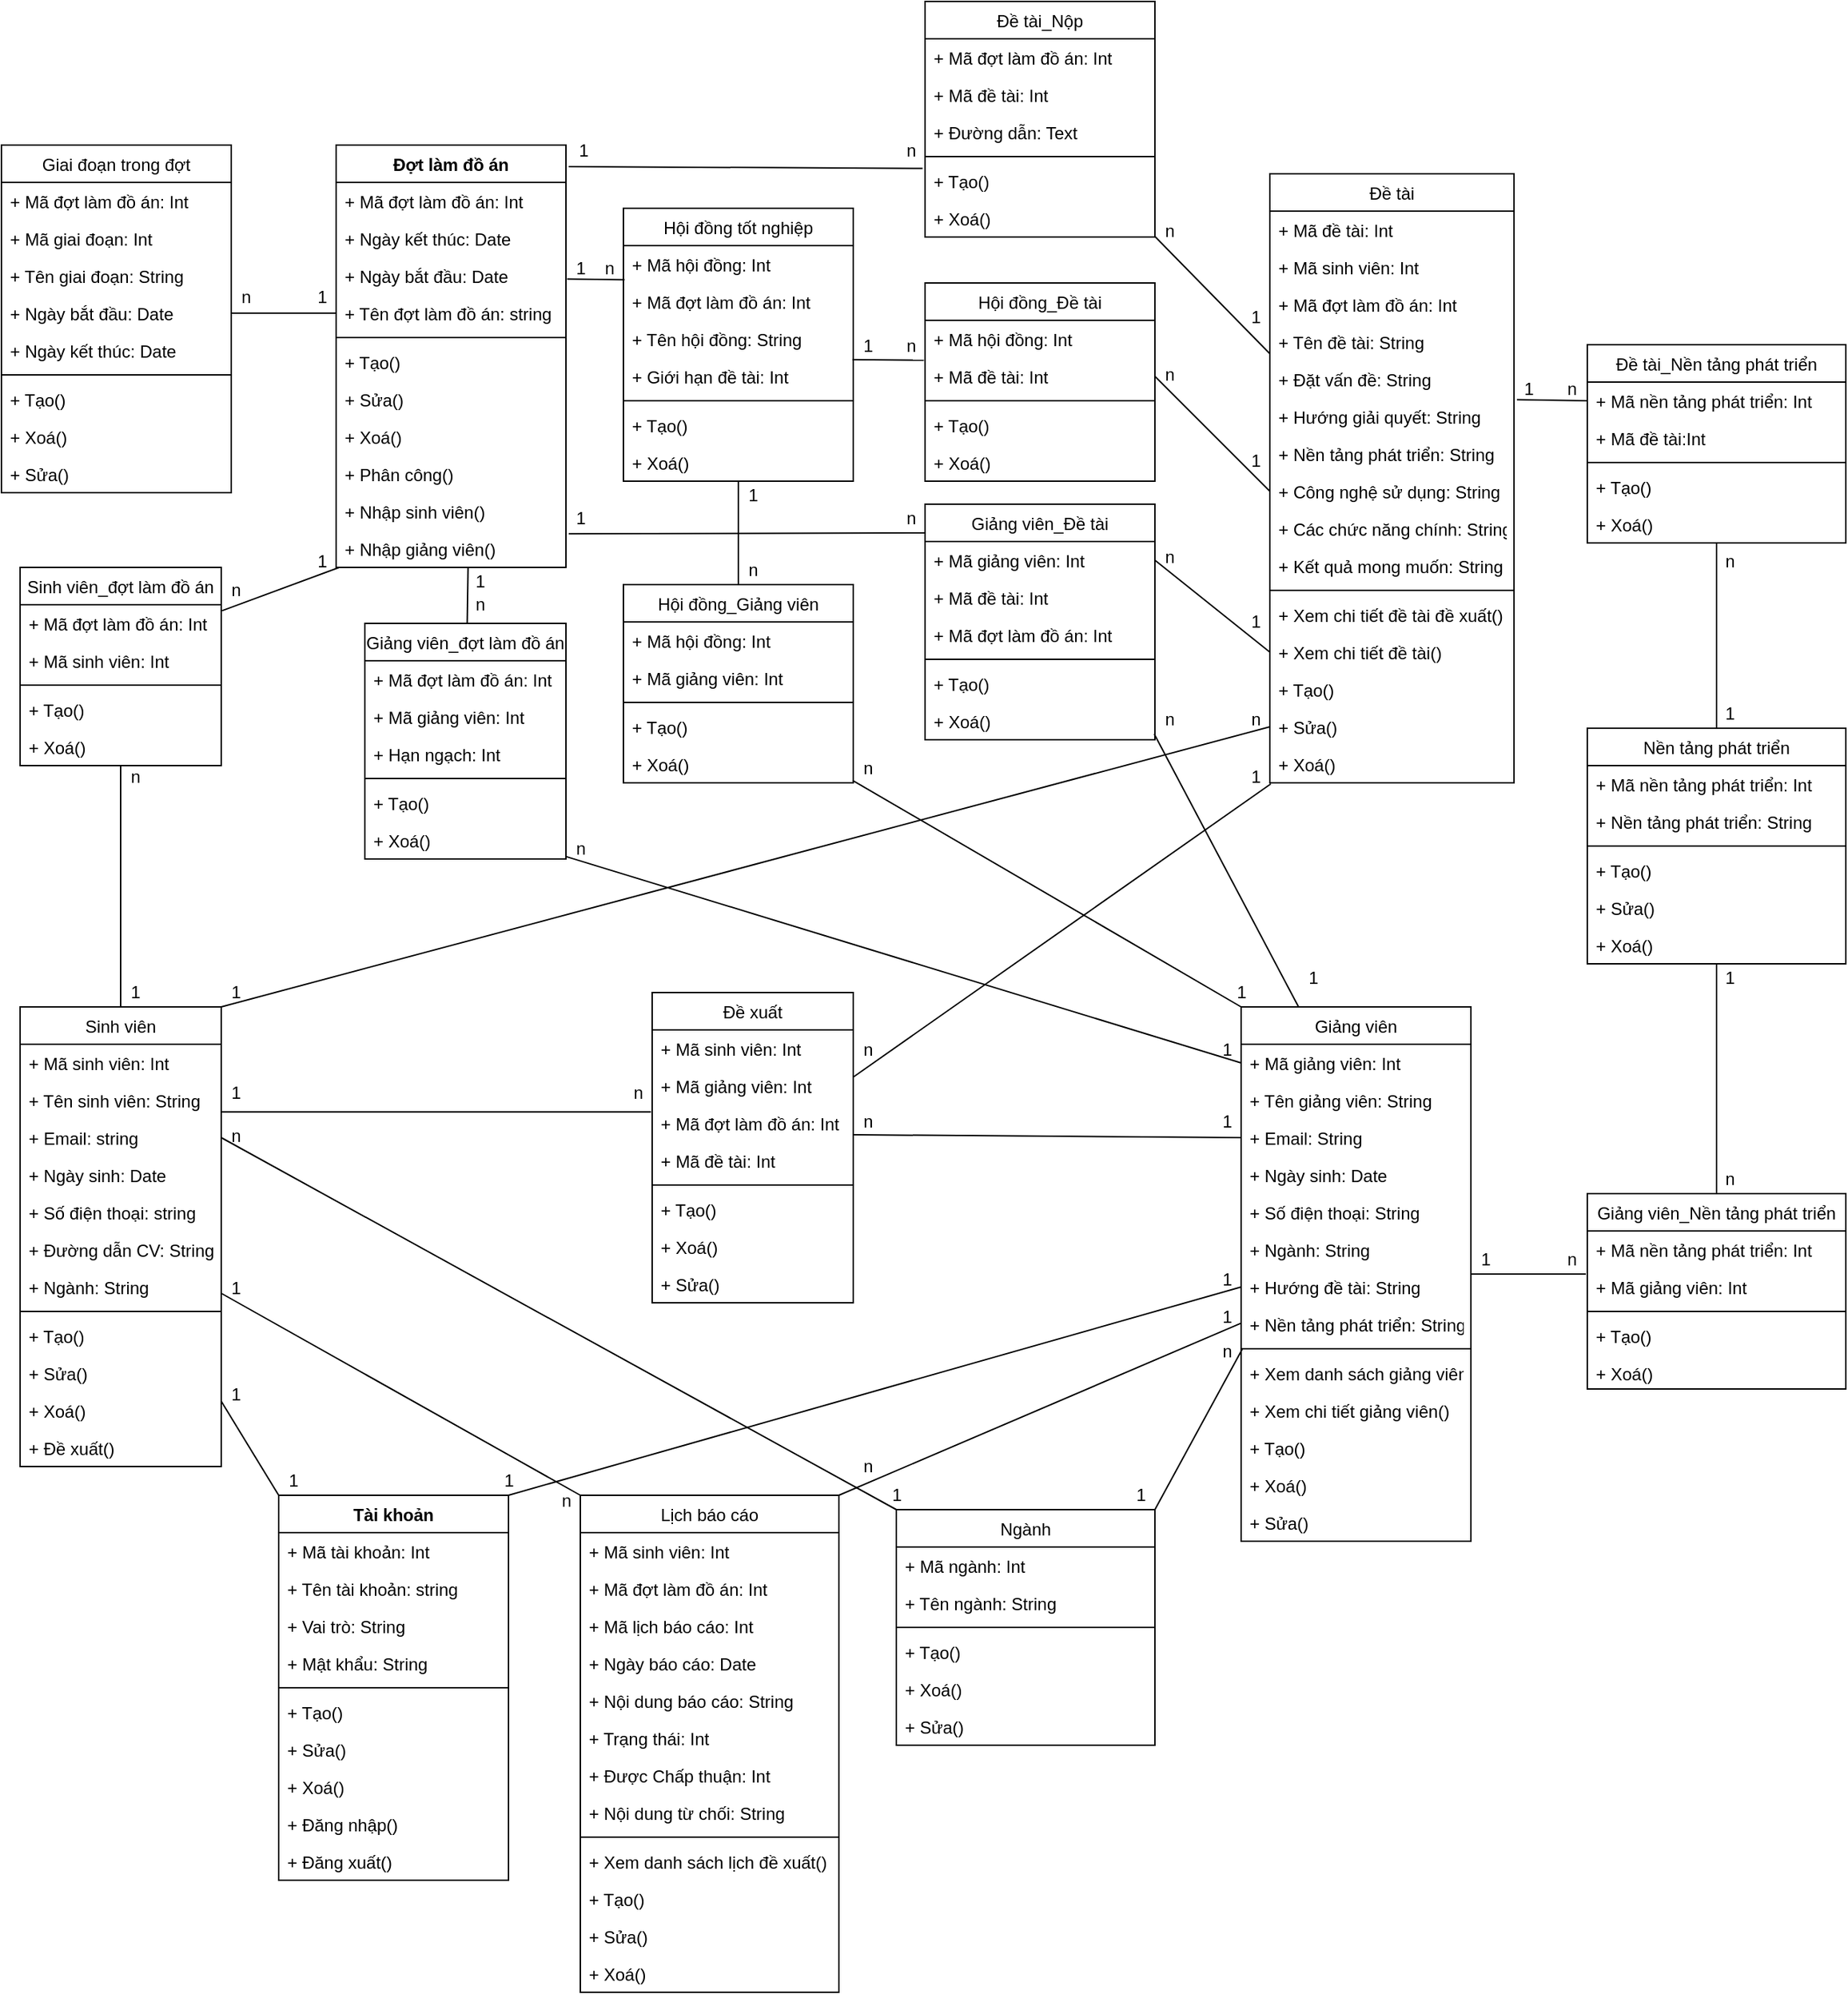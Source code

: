 <mxfile version="20.0.1" type="device" pages="2"><diagram id="CEJJ4ApW8U0cBm6lbUeY" name="Page-1"><mxGraphModel dx="1422" dy="727" grid="1" gridSize="10" guides="1" tooltips="1" connect="1" arrows="1" fold="1" page="1" pageScale="1" pageWidth="827" pageHeight="1169" math="0" shadow="0"><root><mxCell id="0"/><mxCell id="1" parent="0"/><mxCell id="1v0B2atfFnwNv4YOb935-213" value="" style="endArrow=none;html=1;rounded=0;exitX=1;exitY=0.5;exitDx=0;exitDy=0;entryX=0;entryY=0;entryDx=0;entryDy=0;" parent="1" source="1v0B2atfFnwNv4YOb935-46" target="1v0B2atfFnwNv4YOb935-102" edge="1"><mxGeometry width="50" height="50" relative="1" as="geometry"><mxPoint x="690" y="690" as="sourcePoint"/><mxPoint x="740" y="640" as="targetPoint"/></mxGeometry></mxCell><mxCell id="1v0B2atfFnwNv4YOb935-6" value="Sinh viên" style="swimlane;fontStyle=0;childLayout=stackLayout;horizontal=1;startSize=26;fillColor=none;horizontalStack=0;resizeParent=1;resizeParentMax=0;resizeLast=0;collapsible=1;marginBottom=0;" parent="1" vertex="1"><mxGeometry x="150" y="770" width="140" height="320" as="geometry"/></mxCell><mxCell id="1v0B2atfFnwNv4YOb935-8" value="+ Mã sinh viên: Int" style="text;strokeColor=none;fillColor=none;align=left;verticalAlign=top;spacingLeft=4;spacingRight=4;overflow=hidden;rotatable=0;points=[[0,0.5],[1,0.5]];portConstraint=eastwest;" parent="1v0B2atfFnwNv4YOb935-6" vertex="1"><mxGeometry y="26" width="140" height="26" as="geometry"/></mxCell><mxCell id="1v0B2atfFnwNv4YOb935-9" value="+ Tên sinh viên: String" style="text;strokeColor=none;fillColor=none;align=left;verticalAlign=top;spacingLeft=4;spacingRight=4;overflow=hidden;rotatable=0;points=[[0,0.5],[1,0.5]];portConstraint=eastwest;" parent="1v0B2atfFnwNv4YOb935-6" vertex="1"><mxGeometry y="52" width="140" height="26" as="geometry"/></mxCell><mxCell id="1v0B2atfFnwNv4YOb935-46" value="+ Email: string" style="text;strokeColor=none;fillColor=none;align=left;verticalAlign=top;spacingLeft=4;spacingRight=4;overflow=hidden;rotatable=0;points=[[0,0.5],[1,0.5]];portConstraint=eastwest;" parent="1v0B2atfFnwNv4YOb935-6" vertex="1"><mxGeometry y="78" width="140" height="26" as="geometry"/></mxCell><mxCell id="1v0B2atfFnwNv4YOb935-48" value="+ Ngày sinh: Date" style="text;strokeColor=none;fillColor=none;align=left;verticalAlign=top;spacingLeft=4;spacingRight=4;overflow=hidden;rotatable=0;points=[[0,0.5],[1,0.5]];portConstraint=eastwest;" parent="1v0B2atfFnwNv4YOb935-6" vertex="1"><mxGeometry y="104" width="140" height="26" as="geometry"/></mxCell><mxCell id="1v0B2atfFnwNv4YOb935-47" value="+ Số điện thoại: string" style="text;strokeColor=none;fillColor=none;align=left;verticalAlign=top;spacingLeft=4;spacingRight=4;overflow=hidden;rotatable=0;points=[[0,0.5],[1,0.5]];portConstraint=eastwest;" parent="1v0B2atfFnwNv4YOb935-6" vertex="1"><mxGeometry y="130" width="140" height="26" as="geometry"/></mxCell><mxCell id="1v0B2atfFnwNv4YOb935-10" value="+ Đường dẫn CV: String" style="text;strokeColor=none;fillColor=none;align=left;verticalAlign=top;spacingLeft=4;spacingRight=4;overflow=hidden;rotatable=0;points=[[0,0.5],[1,0.5]];portConstraint=eastwest;" parent="1v0B2atfFnwNv4YOb935-6" vertex="1"><mxGeometry y="156" width="140" height="26" as="geometry"/></mxCell><mxCell id="1v0B2atfFnwNv4YOb935-76" value="+ Ngành: String" style="text;strokeColor=none;fillColor=none;align=left;verticalAlign=top;spacingLeft=4;spacingRight=4;overflow=hidden;rotatable=0;points=[[0,0.5],[1,0.5]];portConstraint=eastwest;" parent="1v0B2atfFnwNv4YOb935-6" vertex="1"><mxGeometry y="182" width="140" height="26" as="geometry"/></mxCell><mxCell id="1v0B2atfFnwNv4YOb935-131" value="" style="line;strokeWidth=1;fillColor=none;align=left;verticalAlign=middle;spacingTop=-1;spacingLeft=3;spacingRight=3;rotatable=0;labelPosition=right;points=[];portConstraint=eastwest;" parent="1v0B2atfFnwNv4YOb935-6" vertex="1"><mxGeometry y="208" width="140" height="8" as="geometry"/></mxCell><mxCell id="1v0B2atfFnwNv4YOb935-132" value="+ Tạo()" style="text;strokeColor=none;fillColor=none;align=left;verticalAlign=top;spacingLeft=4;spacingRight=4;overflow=hidden;rotatable=0;points=[[0,0.5],[1,0.5]];portConstraint=eastwest;" parent="1v0B2atfFnwNv4YOb935-6" vertex="1"><mxGeometry y="216" width="140" height="26" as="geometry"/></mxCell><mxCell id="1v0B2atfFnwNv4YOb935-133" value="+ Sửa()" style="text;strokeColor=none;fillColor=none;align=left;verticalAlign=top;spacingLeft=4;spacingRight=4;overflow=hidden;rotatable=0;points=[[0,0.5],[1,0.5]];portConstraint=eastwest;" parent="1v0B2atfFnwNv4YOb935-6" vertex="1"><mxGeometry y="242" width="140" height="26" as="geometry"/></mxCell><mxCell id="1v0B2atfFnwNv4YOb935-134" value="+ Xoá()" style="text;strokeColor=none;fillColor=none;align=left;verticalAlign=top;spacingLeft=4;spacingRight=4;overflow=hidden;rotatable=0;points=[[0,0.5],[1,0.5]];portConstraint=eastwest;" parent="1v0B2atfFnwNv4YOb935-6" vertex="1"><mxGeometry y="268" width="140" height="26" as="geometry"/></mxCell><mxCell id="1v0B2atfFnwNv4YOb935-136" value="+ Đề xuất()" style="text;strokeColor=none;fillColor=none;align=left;verticalAlign=top;spacingLeft=4;spacingRight=4;overflow=hidden;rotatable=0;points=[[0,0.5],[1,0.5]];portConstraint=eastwest;" parent="1v0B2atfFnwNv4YOb935-6" vertex="1"><mxGeometry y="294" width="140" height="26" as="geometry"/></mxCell><mxCell id="1v0B2atfFnwNv4YOb935-11" value="Giảng viên" style="swimlane;fontStyle=0;childLayout=stackLayout;horizontal=1;startSize=26;fillColor=none;horizontalStack=0;resizeParent=1;resizeParentMax=0;resizeLast=0;collapsible=1;marginBottom=0;" parent="1" vertex="1"><mxGeometry x="1000" y="770" width="160" height="372" as="geometry"/></mxCell><mxCell id="1v0B2atfFnwNv4YOb935-12" value="+ Mã giảng viên: Int" style="text;strokeColor=none;fillColor=none;align=left;verticalAlign=top;spacingLeft=4;spacingRight=4;overflow=hidden;rotatable=0;points=[[0,0.5],[1,0.5]];portConstraint=eastwest;" parent="1v0B2atfFnwNv4YOb935-11" vertex="1"><mxGeometry y="26" width="160" height="26" as="geometry"/></mxCell><mxCell id="1v0B2atfFnwNv4YOb935-13" value="+ Tên giảng viên: String" style="text;strokeColor=none;fillColor=none;align=left;verticalAlign=top;spacingLeft=4;spacingRight=4;overflow=hidden;rotatable=0;points=[[0,0.5],[1,0.5]];portConstraint=eastwest;" parent="1v0B2atfFnwNv4YOb935-11" vertex="1"><mxGeometry y="52" width="160" height="26" as="geometry"/></mxCell><mxCell id="1v0B2atfFnwNv4YOb935-14" value="+ Email: String" style="text;strokeColor=none;fillColor=none;align=left;verticalAlign=top;spacingLeft=4;spacingRight=4;overflow=hidden;rotatable=0;points=[[0,0.5],[1,0.5]];portConstraint=eastwest;" parent="1v0B2atfFnwNv4YOb935-11" vertex="1"><mxGeometry y="78" width="160" height="26" as="geometry"/></mxCell><mxCell id="1v0B2atfFnwNv4YOb935-15" value="+ Ngày sinh: Date" style="text;strokeColor=none;fillColor=none;align=left;verticalAlign=top;spacingLeft=4;spacingRight=4;overflow=hidden;rotatable=0;points=[[0,0.5],[1,0.5]];portConstraint=eastwest;" parent="1v0B2atfFnwNv4YOb935-11" vertex="1"><mxGeometry y="104" width="160" height="26" as="geometry"/></mxCell><mxCell id="1v0B2atfFnwNv4YOb935-72" value="+ Số điện thoại: String" style="text;strokeColor=none;fillColor=none;align=left;verticalAlign=top;spacingLeft=4;spacingRight=4;overflow=hidden;rotatable=0;points=[[0,0.5],[1,0.5]];portConstraint=eastwest;" parent="1v0B2atfFnwNv4YOb935-11" vertex="1"><mxGeometry y="130" width="160" height="26" as="geometry"/></mxCell><mxCell id="1v0B2atfFnwNv4YOb935-73" value="+ Ngành: String" style="text;strokeColor=none;fillColor=none;align=left;verticalAlign=top;spacingLeft=4;spacingRight=4;overflow=hidden;rotatable=0;points=[[0,0.5],[1,0.5]];portConstraint=eastwest;" parent="1v0B2atfFnwNv4YOb935-11" vertex="1"><mxGeometry y="156" width="160" height="26" as="geometry"/></mxCell><mxCell id="1v0B2atfFnwNv4YOb935-74" value="+ Hướng đề tài: String" style="text;strokeColor=none;fillColor=none;align=left;verticalAlign=top;spacingLeft=4;spacingRight=4;overflow=hidden;rotatable=0;points=[[0,0.5],[1,0.5]];portConstraint=eastwest;" parent="1v0B2atfFnwNv4YOb935-11" vertex="1"><mxGeometry y="182" width="160" height="26" as="geometry"/></mxCell><mxCell id="1v0B2atfFnwNv4YOb935-75" value="+ Nền tảng phát triển: String" style="text;strokeColor=none;fillColor=none;align=left;verticalAlign=top;spacingLeft=4;spacingRight=4;overflow=hidden;rotatable=0;points=[[0,0.5],[1,0.5]];portConstraint=eastwest;" parent="1v0B2atfFnwNv4YOb935-11" vertex="1"><mxGeometry y="208" width="160" height="26" as="geometry"/></mxCell><mxCell id="1v0B2atfFnwNv4YOb935-166" value="" style="line;strokeWidth=1;fillColor=none;align=left;verticalAlign=middle;spacingTop=-1;spacingLeft=3;spacingRight=3;rotatable=0;labelPosition=right;points=[];portConstraint=eastwest;" parent="1v0B2atfFnwNv4YOb935-11" vertex="1"><mxGeometry y="234" width="160" height="8" as="geometry"/></mxCell><mxCell id="1v0B2atfFnwNv4YOb935-170" value="+ Xem danh sách giảng viên()" style="text;strokeColor=none;fillColor=none;align=left;verticalAlign=top;spacingLeft=4;spacingRight=4;overflow=hidden;rotatable=0;points=[[0,0.5],[1,0.5]];portConstraint=eastwest;" parent="1v0B2atfFnwNv4YOb935-11" vertex="1"><mxGeometry y="242" width="160" height="26" as="geometry"/></mxCell><mxCell id="1v0B2atfFnwNv4YOb935-171" value="+ Xem chi tiết giảng viên()" style="text;strokeColor=none;fillColor=none;align=left;verticalAlign=top;spacingLeft=4;spacingRight=4;overflow=hidden;rotatable=0;points=[[0,0.5],[1,0.5]];portConstraint=eastwest;" parent="1v0B2atfFnwNv4YOb935-11" vertex="1"><mxGeometry y="268" width="160" height="26" as="geometry"/></mxCell><mxCell id="1v0B2atfFnwNv4YOb935-167" value="+ Tạo()" style="text;strokeColor=none;fillColor=none;align=left;verticalAlign=top;spacingLeft=4;spacingRight=4;overflow=hidden;rotatable=0;points=[[0,0.5],[1,0.5]];portConstraint=eastwest;" parent="1v0B2atfFnwNv4YOb935-11" vertex="1"><mxGeometry y="294" width="160" height="26" as="geometry"/></mxCell><mxCell id="1v0B2atfFnwNv4YOb935-169" value="+ Xoá()" style="text;strokeColor=none;fillColor=none;align=left;verticalAlign=top;spacingLeft=4;spacingRight=4;overflow=hidden;rotatable=0;points=[[0,0.5],[1,0.5]];portConstraint=eastwest;" parent="1v0B2atfFnwNv4YOb935-11" vertex="1"><mxGeometry y="320" width="160" height="26" as="geometry"/></mxCell><mxCell id="1v0B2atfFnwNv4YOb935-168" value="+ Sửa()" style="text;strokeColor=none;fillColor=none;align=left;verticalAlign=top;spacingLeft=4;spacingRight=4;overflow=hidden;rotatable=0;points=[[0,0.5],[1,0.5]];portConstraint=eastwest;" parent="1v0B2atfFnwNv4YOb935-11" vertex="1"><mxGeometry y="346" width="160" height="26" as="geometry"/></mxCell><mxCell id="1v0B2atfFnwNv4YOb935-21" value="Đề xuất" style="swimlane;fontStyle=0;childLayout=stackLayout;horizontal=1;startSize=26;fillColor=none;horizontalStack=0;resizeParent=1;resizeParentMax=0;resizeLast=0;collapsible=1;marginBottom=0;" parent="1" vertex="1"><mxGeometry x="590" y="760" width="140" height="216" as="geometry"/></mxCell><mxCell id="1v0B2atfFnwNv4YOb935-60" value="+ Mã sinh viên: Int" style="text;strokeColor=none;fillColor=none;align=left;verticalAlign=top;spacingLeft=4;spacingRight=4;overflow=hidden;rotatable=0;points=[[0,0.5],[1,0.5]];portConstraint=eastwest;" parent="1v0B2atfFnwNv4YOb935-21" vertex="1"><mxGeometry y="26" width="140" height="26" as="geometry"/></mxCell><mxCell id="1v0B2atfFnwNv4YOb935-61" value="+ Mã giảng viên: Int" style="text;strokeColor=none;fillColor=none;align=left;verticalAlign=top;spacingLeft=4;spacingRight=4;overflow=hidden;rotatable=0;points=[[0,0.5],[1,0.5]];portConstraint=eastwest;" parent="1v0B2atfFnwNv4YOb935-21" vertex="1"><mxGeometry y="52" width="140" height="26" as="geometry"/></mxCell><mxCell id="1v0B2atfFnwNv4YOb935-62" value="+ Mã đợt làm đồ án: Int" style="text;strokeColor=none;fillColor=none;align=left;verticalAlign=top;spacingLeft=4;spacingRight=4;overflow=hidden;rotatable=0;points=[[0,0.5],[1,0.5]];portConstraint=eastwest;" parent="1v0B2atfFnwNv4YOb935-21" vertex="1"><mxGeometry y="78" width="140" height="26" as="geometry"/></mxCell><mxCell id="1v0B2atfFnwNv4YOb935-63" value="+ Mã đề tài: Int" style="text;strokeColor=none;fillColor=none;align=left;verticalAlign=top;spacingLeft=4;spacingRight=4;overflow=hidden;rotatable=0;points=[[0,0.5],[1,0.5]];portConstraint=eastwest;" parent="1v0B2atfFnwNv4YOb935-21" vertex="1"><mxGeometry y="104" width="140" height="26" as="geometry"/></mxCell><mxCell id="1v0B2atfFnwNv4YOb935-148" value="" style="line;strokeWidth=1;fillColor=none;align=left;verticalAlign=middle;spacingTop=-1;spacingLeft=3;spacingRight=3;rotatable=0;labelPosition=right;points=[];portConstraint=eastwest;" parent="1v0B2atfFnwNv4YOb935-21" vertex="1"><mxGeometry y="130" width="140" height="8" as="geometry"/></mxCell><mxCell id="1v0B2atfFnwNv4YOb935-149" value="+ Tạo()" style="text;strokeColor=none;fillColor=none;align=left;verticalAlign=top;spacingLeft=4;spacingRight=4;overflow=hidden;rotatable=0;points=[[0,0.5],[1,0.5]];portConstraint=eastwest;" parent="1v0B2atfFnwNv4YOb935-21" vertex="1"><mxGeometry y="138" width="140" height="26" as="geometry"/></mxCell><mxCell id="1v0B2atfFnwNv4YOb935-151" value="+ Xoá()" style="text;strokeColor=none;fillColor=none;align=left;verticalAlign=top;spacingLeft=4;spacingRight=4;overflow=hidden;rotatable=0;points=[[0,0.5],[1,0.5]];portConstraint=eastwest;" parent="1v0B2atfFnwNv4YOb935-21" vertex="1"><mxGeometry y="164" width="140" height="26" as="geometry"/></mxCell><mxCell id="1v0B2atfFnwNv4YOb935-150" value="+ Sửa()" style="text;strokeColor=none;fillColor=none;align=left;verticalAlign=top;spacingLeft=4;spacingRight=4;overflow=hidden;rotatable=0;points=[[0,0.5],[1,0.5]];portConstraint=eastwest;" parent="1v0B2atfFnwNv4YOb935-21" vertex="1"><mxGeometry y="190" width="140" height="26" as="geometry"/></mxCell><mxCell id="1v0B2atfFnwNv4YOb935-26" value="Đề tài" style="swimlane;fontStyle=0;childLayout=stackLayout;horizontal=1;startSize=26;fillColor=none;horizontalStack=0;resizeParent=1;resizeParentMax=0;resizeLast=0;collapsible=1;marginBottom=0;" parent="1" vertex="1"><mxGeometry x="1020" y="190" width="170" height="424" as="geometry"/></mxCell><mxCell id="1v0B2atfFnwNv4YOb935-27" value="+ Mã đề tài: Int" style="text;strokeColor=none;fillColor=none;align=left;verticalAlign=top;spacingLeft=4;spacingRight=4;overflow=hidden;rotatable=0;points=[[0,0.5],[1,0.5]];portConstraint=eastwest;" parent="1v0B2atfFnwNv4YOb935-26" vertex="1"><mxGeometry y="26" width="170" height="26" as="geometry"/></mxCell><mxCell id="1v0B2atfFnwNv4YOb935-64" value="+ Mã sinh viên: Int" style="text;strokeColor=none;fillColor=none;align=left;verticalAlign=top;spacingLeft=4;spacingRight=4;overflow=hidden;rotatable=0;points=[[0,0.5],[1,0.5]];portConstraint=eastwest;" parent="1v0B2atfFnwNv4YOb935-26" vertex="1"><mxGeometry y="52" width="170" height="26" as="geometry"/></mxCell><mxCell id="1v0B2atfFnwNv4YOb935-65" value="+ Mã đợt làm đồ án: Int" style="text;strokeColor=none;fillColor=none;align=left;verticalAlign=top;spacingLeft=4;spacingRight=4;overflow=hidden;rotatable=0;points=[[0,0.5],[1,0.5]];portConstraint=eastwest;" parent="1v0B2atfFnwNv4YOb935-26" vertex="1"><mxGeometry y="78" width="170" height="26" as="geometry"/></mxCell><mxCell id="1v0B2atfFnwNv4YOb935-28" value="+ Tên đề tài: String" style="text;strokeColor=none;fillColor=none;align=left;verticalAlign=top;spacingLeft=4;spacingRight=4;overflow=hidden;rotatable=0;points=[[0,0.5],[1,0.5]];portConstraint=eastwest;" parent="1v0B2atfFnwNv4YOb935-26" vertex="1"><mxGeometry y="104" width="170" height="26" as="geometry"/></mxCell><mxCell id="1v0B2atfFnwNv4YOb935-66" value="+ Đặt vấn đề: String" style="text;strokeColor=none;fillColor=none;align=left;verticalAlign=top;spacingLeft=4;spacingRight=4;overflow=hidden;rotatable=0;points=[[0,0.5],[1,0.5]];portConstraint=eastwest;" parent="1v0B2atfFnwNv4YOb935-26" vertex="1"><mxGeometry y="130" width="170" height="26" as="geometry"/></mxCell><mxCell id="1v0B2atfFnwNv4YOb935-67" value="+ Hướng giải quyết: String" style="text;strokeColor=none;fillColor=none;align=left;verticalAlign=top;spacingLeft=4;spacingRight=4;overflow=hidden;rotatable=0;points=[[0,0.5],[1,0.5]];portConstraint=eastwest;" parent="1v0B2atfFnwNv4YOb935-26" vertex="1"><mxGeometry y="156" width="170" height="26" as="geometry"/></mxCell><mxCell id="1v0B2atfFnwNv4YOb935-71" value="+ Nền tảng phát triển: String" style="text;strokeColor=none;fillColor=none;align=left;verticalAlign=top;spacingLeft=4;spacingRight=4;overflow=hidden;rotatable=0;points=[[0,0.5],[1,0.5]];portConstraint=eastwest;" parent="1v0B2atfFnwNv4YOb935-26" vertex="1"><mxGeometry y="182" width="170" height="26" as="geometry"/></mxCell><mxCell id="1v0B2atfFnwNv4YOb935-68" value="+ Công nghệ sử dụng: String" style="text;strokeColor=none;fillColor=none;align=left;verticalAlign=top;spacingLeft=4;spacingRight=4;overflow=hidden;rotatable=0;points=[[0,0.5],[1,0.5]];portConstraint=eastwest;" parent="1v0B2atfFnwNv4YOb935-26" vertex="1"><mxGeometry y="208" width="170" height="26" as="geometry"/></mxCell><mxCell id="1v0B2atfFnwNv4YOb935-70" value="+ Các chức năng chính: String" style="text;strokeColor=none;fillColor=none;align=left;verticalAlign=top;spacingLeft=4;spacingRight=4;overflow=hidden;rotatable=0;points=[[0,0.5],[1,0.5]];portConstraint=eastwest;" parent="1v0B2atfFnwNv4YOb935-26" vertex="1"><mxGeometry y="234" width="170" height="26" as="geometry"/></mxCell><mxCell id="1v0B2atfFnwNv4YOb935-69" value="+ Kết quả mong muốn: String" style="text;strokeColor=none;fillColor=none;align=left;verticalAlign=top;spacingLeft=4;spacingRight=4;overflow=hidden;rotatable=0;points=[[0,0.5],[1,0.5]];portConstraint=eastwest;" parent="1v0B2atfFnwNv4YOb935-26" vertex="1"><mxGeometry y="260" width="170" height="26" as="geometry"/></mxCell><mxCell id="1v0B2atfFnwNv4YOb935-172" value="" style="line;strokeWidth=1;fillColor=none;align=left;verticalAlign=middle;spacingTop=-1;spacingLeft=3;spacingRight=3;rotatable=0;labelPosition=right;points=[];portConstraint=eastwest;" parent="1v0B2atfFnwNv4YOb935-26" vertex="1"><mxGeometry y="286" width="170" height="8" as="geometry"/></mxCell><mxCell id="1v0B2atfFnwNv4YOb935-176" value="+ Xem chi tiết đề tài đề xuất()" style="text;strokeColor=none;fillColor=none;align=left;verticalAlign=top;spacingLeft=4;spacingRight=4;overflow=hidden;rotatable=0;points=[[0,0.5],[1,0.5]];portConstraint=eastwest;" parent="1v0B2atfFnwNv4YOb935-26" vertex="1"><mxGeometry y="294" width="170" height="26" as="geometry"/></mxCell><mxCell id="1v0B2atfFnwNv4YOb935-177" value="+ Xem chi tiết đề tài()" style="text;strokeColor=none;fillColor=none;align=left;verticalAlign=top;spacingLeft=4;spacingRight=4;overflow=hidden;rotatable=0;points=[[0,0.5],[1,0.5]];portConstraint=eastwest;" parent="1v0B2atfFnwNv4YOb935-26" vertex="1"><mxGeometry y="320" width="170" height="26" as="geometry"/></mxCell><mxCell id="1v0B2atfFnwNv4YOb935-173" value="+ Tạo()" style="text;strokeColor=none;fillColor=none;align=left;verticalAlign=top;spacingLeft=4;spacingRight=4;overflow=hidden;rotatable=0;points=[[0,0.5],[1,0.5]];portConstraint=eastwest;" parent="1v0B2atfFnwNv4YOb935-26" vertex="1"><mxGeometry y="346" width="170" height="26" as="geometry"/></mxCell><mxCell id="1v0B2atfFnwNv4YOb935-175" value="+ Sửa()" style="text;strokeColor=none;fillColor=none;align=left;verticalAlign=top;spacingLeft=4;spacingRight=4;overflow=hidden;rotatable=0;points=[[0,0.5],[1,0.5]];portConstraint=eastwest;" parent="1v0B2atfFnwNv4YOb935-26" vertex="1"><mxGeometry y="372" width="170" height="26" as="geometry"/></mxCell><mxCell id="1v0B2atfFnwNv4YOb935-174" value="+ Xoá()" style="text;strokeColor=none;fillColor=none;align=left;verticalAlign=top;spacingLeft=4;spacingRight=4;overflow=hidden;rotatable=0;points=[[0,0.5],[1,0.5]];portConstraint=eastwest;" parent="1v0B2atfFnwNv4YOb935-26" vertex="1"><mxGeometry y="398" width="170" height="26" as="geometry"/></mxCell><mxCell id="1v0B2atfFnwNv4YOb935-36" value="Lịch báo cáo" style="swimlane;fontStyle=0;childLayout=stackLayout;horizontal=1;startSize=26;fillColor=none;horizontalStack=0;resizeParent=1;resizeParentMax=0;resizeLast=0;collapsible=1;marginBottom=0;" parent="1" vertex="1"><mxGeometry x="540" y="1110" width="180" height="346" as="geometry"/></mxCell><mxCell id="1v0B2atfFnwNv4YOb935-84" value="+ Mã sinh viên: Int" style="text;strokeColor=none;fillColor=none;align=left;verticalAlign=top;spacingLeft=4;spacingRight=4;overflow=hidden;rotatable=0;points=[[0,0.5],[1,0.5]];portConstraint=eastwest;" parent="1v0B2atfFnwNv4YOb935-36" vertex="1"><mxGeometry y="26" width="180" height="26" as="geometry"/></mxCell><mxCell id="1v0B2atfFnwNv4YOb935-85" value="+ Mã đợt làm đồ án: Int" style="text;strokeColor=none;fillColor=none;align=left;verticalAlign=top;spacingLeft=4;spacingRight=4;overflow=hidden;rotatable=0;points=[[0,0.5],[1,0.5]];portConstraint=eastwest;" parent="1v0B2atfFnwNv4YOb935-36" vertex="1"><mxGeometry y="52" width="180" height="26" as="geometry"/></mxCell><mxCell id="1v0B2atfFnwNv4YOb935-37" value="+ Mã lịch báo cáo: Int" style="text;strokeColor=none;fillColor=none;align=left;verticalAlign=top;spacingLeft=4;spacingRight=4;overflow=hidden;rotatable=0;points=[[0,0.5],[1,0.5]];portConstraint=eastwest;" parent="1v0B2atfFnwNv4YOb935-36" vertex="1"><mxGeometry y="78" width="180" height="26" as="geometry"/></mxCell><mxCell id="1v0B2atfFnwNv4YOb935-39" value="+ Ngày báo cáo: Date" style="text;strokeColor=none;fillColor=none;align=left;verticalAlign=top;spacingLeft=4;spacingRight=4;overflow=hidden;rotatable=0;points=[[0,0.5],[1,0.5]];portConstraint=eastwest;" parent="1v0B2atfFnwNv4YOb935-36" vertex="1"><mxGeometry y="104" width="180" height="26" as="geometry"/></mxCell><mxCell id="1v0B2atfFnwNv4YOb935-38" value="+ Nội dung báo cáo: String" style="text;strokeColor=none;fillColor=none;align=left;verticalAlign=top;spacingLeft=4;spacingRight=4;overflow=hidden;rotatable=0;points=[[0,0.5],[1,0.5]];portConstraint=eastwest;" parent="1v0B2atfFnwNv4YOb935-36" vertex="1"><mxGeometry y="130" width="180" height="26" as="geometry"/></mxCell><mxCell id="aZH3wp0wy7AmInovMFUd-1" value="+ Trạng thái: Int" style="text;strokeColor=none;fillColor=none;align=left;verticalAlign=top;spacingLeft=4;spacingRight=4;overflow=hidden;rotatable=0;points=[[0,0.5],[1,0.5]];portConstraint=eastwest;" parent="1v0B2atfFnwNv4YOb935-36" vertex="1"><mxGeometry y="156" width="180" height="26" as="geometry"/></mxCell><mxCell id="1v0B2atfFnwNv4YOb935-40" value="+ Được Chấp thuận: Int" style="text;strokeColor=none;fillColor=none;align=left;verticalAlign=top;spacingLeft=4;spacingRight=4;overflow=hidden;rotatable=0;points=[[0,0.5],[1,0.5]];portConstraint=eastwest;" parent="1v0B2atfFnwNv4YOb935-36" vertex="1"><mxGeometry y="182" width="180" height="26" as="geometry"/></mxCell><mxCell id="1v0B2atfFnwNv4YOb935-83" value="+ Nội dung từ chối: String" style="text;strokeColor=none;fillColor=none;align=left;verticalAlign=top;spacingLeft=4;spacingRight=4;overflow=hidden;rotatable=0;points=[[0,0.5],[1,0.5]];portConstraint=eastwest;" parent="1v0B2atfFnwNv4YOb935-36" vertex="1"><mxGeometry y="208" width="180" height="26" as="geometry"/></mxCell><mxCell id="1v0B2atfFnwNv4YOb935-160" value="" style="line;strokeWidth=1;fillColor=none;align=left;verticalAlign=middle;spacingTop=-1;spacingLeft=3;spacingRight=3;rotatable=0;labelPosition=right;points=[];portConstraint=eastwest;" parent="1v0B2atfFnwNv4YOb935-36" vertex="1"><mxGeometry y="234" width="180" height="8" as="geometry"/></mxCell><mxCell id="1v0B2atfFnwNv4YOb935-164" value="+ Xem danh sách lịch đề xuất()" style="text;strokeColor=none;fillColor=none;align=left;verticalAlign=top;spacingLeft=4;spacingRight=4;overflow=hidden;rotatable=0;points=[[0,0.5],[1,0.5]];portConstraint=eastwest;" parent="1v0B2atfFnwNv4YOb935-36" vertex="1"><mxGeometry y="242" width="180" height="26" as="geometry"/></mxCell><mxCell id="1v0B2atfFnwNv4YOb935-161" value="+ Tạo()" style="text;strokeColor=none;fillColor=none;align=left;verticalAlign=top;spacingLeft=4;spacingRight=4;overflow=hidden;rotatable=0;points=[[0,0.5],[1,0.5]];portConstraint=eastwest;" parent="1v0B2atfFnwNv4YOb935-36" vertex="1"><mxGeometry y="268" width="180" height="26" as="geometry"/></mxCell><mxCell id="1v0B2atfFnwNv4YOb935-162" value="+ Sửa()" style="text;strokeColor=none;fillColor=none;align=left;verticalAlign=top;spacingLeft=4;spacingRight=4;overflow=hidden;rotatable=0;points=[[0,0.5],[1,0.5]];portConstraint=eastwest;" parent="1v0B2atfFnwNv4YOb935-36" vertex="1"><mxGeometry y="294" width="180" height="26" as="geometry"/></mxCell><mxCell id="1v0B2atfFnwNv4YOb935-163" value="+ Xoá()" style="text;strokeColor=none;fillColor=none;align=left;verticalAlign=top;spacingLeft=4;spacingRight=4;overflow=hidden;rotatable=0;points=[[0,0.5],[1,0.5]];portConstraint=eastwest;" parent="1v0B2atfFnwNv4YOb935-36" vertex="1"><mxGeometry y="320" width="180" height="26" as="geometry"/></mxCell><mxCell id="1v0B2atfFnwNv4YOb935-41" value="Giảng viên_đợt làm đồ án" style="swimlane;fontStyle=0;childLayout=stackLayout;horizontal=1;startSize=26;fillColor=none;horizontalStack=0;resizeParent=1;resizeParentMax=0;resizeLast=0;collapsible=1;marginBottom=0;" parent="1" vertex="1"><mxGeometry x="390" y="503" width="140" height="164" as="geometry"/></mxCell><mxCell id="1v0B2atfFnwNv4YOb935-57" value="+ Mã đợt làm đồ án: Int" style="text;strokeColor=none;fillColor=none;align=left;verticalAlign=top;spacingLeft=4;spacingRight=4;overflow=hidden;rotatable=0;points=[[0,0.5],[1,0.5]];portConstraint=eastwest;" parent="1v0B2atfFnwNv4YOb935-41" vertex="1"><mxGeometry y="26" width="140" height="26" as="geometry"/></mxCell><mxCell id="1v0B2atfFnwNv4YOb935-59" value="+ Mã giảng viên: Int" style="text;strokeColor=none;fillColor=none;align=left;verticalAlign=top;spacingLeft=4;spacingRight=4;overflow=hidden;rotatable=0;points=[[0,0.5],[1,0.5]];portConstraint=eastwest;" parent="1v0B2atfFnwNv4YOb935-41" vertex="1"><mxGeometry y="52" width="140" height="26" as="geometry"/></mxCell><mxCell id="aZH3wp0wy7AmInovMFUd-4" value="+ Hạn ngạch: Int" style="text;strokeColor=none;fillColor=none;align=left;verticalAlign=top;spacingLeft=4;spacingRight=4;overflow=hidden;rotatable=0;points=[[0,0.5],[1,0.5]];portConstraint=eastwest;" parent="1v0B2atfFnwNv4YOb935-41" vertex="1"><mxGeometry y="78" width="140" height="26" as="geometry"/></mxCell><mxCell id="1v0B2atfFnwNv4YOb935-144" value="" style="line;strokeWidth=1;fillColor=none;align=left;verticalAlign=middle;spacingTop=-1;spacingLeft=3;spacingRight=3;rotatable=0;labelPosition=right;points=[];portConstraint=eastwest;" parent="1v0B2atfFnwNv4YOb935-41" vertex="1"><mxGeometry y="104" width="140" height="8" as="geometry"/></mxCell><mxCell id="1v0B2atfFnwNv4YOb935-145" value="+ Tạo()" style="text;strokeColor=none;fillColor=none;align=left;verticalAlign=top;spacingLeft=4;spacingRight=4;overflow=hidden;rotatable=0;points=[[0,0.5],[1,0.5]];portConstraint=eastwest;" parent="1v0B2atfFnwNv4YOb935-41" vertex="1"><mxGeometry y="112" width="140" height="26" as="geometry"/></mxCell><mxCell id="1v0B2atfFnwNv4YOb935-147" value="+ Xoá()" style="text;strokeColor=none;fillColor=none;align=left;verticalAlign=top;spacingLeft=4;spacingRight=4;overflow=hidden;rotatable=0;points=[[0,0.5],[1,0.5]];portConstraint=eastwest;" parent="1v0B2atfFnwNv4YOb935-41" vertex="1"><mxGeometry y="138" width="140" height="26" as="geometry"/></mxCell><mxCell id="1v0B2atfFnwNv4YOb935-49" value="Giai đoạn trong đợt" style="swimlane;fontStyle=0;childLayout=stackLayout;horizontal=1;startSize=26;fillColor=none;horizontalStack=0;resizeParent=1;resizeParentMax=0;resizeLast=0;collapsible=1;marginBottom=0;" parent="1" vertex="1"><mxGeometry x="137" y="170" width="160" height="242" as="geometry"/></mxCell><mxCell id="1v0B2atfFnwNv4YOb935-50" value="+ Mã đợt làm đồ án: Int" style="text;strokeColor=none;fillColor=none;align=left;verticalAlign=top;spacingLeft=4;spacingRight=4;overflow=hidden;rotatable=0;points=[[0,0.5],[1,0.5]];portConstraint=eastwest;" parent="1v0B2atfFnwNv4YOb935-49" vertex="1"><mxGeometry y="26" width="160" height="26" as="geometry"/></mxCell><mxCell id="aZH3wp0wy7AmInovMFUd-2" value="+ Mã giai đoạn: Int" style="text;strokeColor=none;fillColor=none;align=left;verticalAlign=top;spacingLeft=4;spacingRight=4;overflow=hidden;rotatable=0;points=[[0,0.5],[1,0.5]];portConstraint=eastwest;" parent="1v0B2atfFnwNv4YOb935-49" vertex="1"><mxGeometry y="52" width="160" height="26" as="geometry"/></mxCell><mxCell id="1v0B2atfFnwNv4YOb935-51" value="+ Tên giai đoạn: String" style="text;strokeColor=none;fillColor=none;align=left;verticalAlign=top;spacingLeft=4;spacingRight=4;overflow=hidden;rotatable=0;points=[[0,0.5],[1,0.5]];portConstraint=eastwest;" parent="1v0B2atfFnwNv4YOb935-49" vertex="1"><mxGeometry y="78" width="160" height="26" as="geometry"/></mxCell><mxCell id="1v0B2atfFnwNv4YOb935-55" value="+ Ngày bắt đầu: Date" style="text;strokeColor=none;fillColor=none;align=left;verticalAlign=top;spacingLeft=4;spacingRight=4;overflow=hidden;rotatable=0;points=[[0,0.5],[1,0.5]];portConstraint=eastwest;" parent="1v0B2atfFnwNv4YOb935-49" vertex="1"><mxGeometry y="104" width="160" height="26" as="geometry"/></mxCell><mxCell id="1v0B2atfFnwNv4YOb935-56" value="+ Ngày kết thúc: Date" style="text;strokeColor=none;fillColor=none;align=left;verticalAlign=top;spacingLeft=4;spacingRight=4;overflow=hidden;rotatable=0;points=[[0,0.5],[1,0.5]];portConstraint=eastwest;" parent="1v0B2atfFnwNv4YOb935-49" vertex="1"><mxGeometry y="130" width="160" height="26" as="geometry"/></mxCell><mxCell id="1v0B2atfFnwNv4YOb935-140" value="" style="line;strokeWidth=1;fillColor=none;align=left;verticalAlign=middle;spacingTop=-1;spacingLeft=3;spacingRight=3;rotatable=0;labelPosition=right;points=[];portConstraint=eastwest;" parent="1v0B2atfFnwNv4YOb935-49" vertex="1"><mxGeometry y="156" width="160" height="8" as="geometry"/></mxCell><mxCell id="1v0B2atfFnwNv4YOb935-141" value="+ Tạo()" style="text;strokeColor=none;fillColor=none;align=left;verticalAlign=top;spacingLeft=4;spacingRight=4;overflow=hidden;rotatable=0;points=[[0,0.5],[1,0.5]];portConstraint=eastwest;" parent="1v0B2atfFnwNv4YOb935-49" vertex="1"><mxGeometry y="164" width="160" height="26" as="geometry"/></mxCell><mxCell id="1v0B2atfFnwNv4YOb935-143" value="+ Xoá()" style="text;strokeColor=none;fillColor=none;align=left;verticalAlign=top;spacingLeft=4;spacingRight=4;overflow=hidden;rotatable=0;points=[[0,0.5],[1,0.5]];portConstraint=eastwest;" parent="1v0B2atfFnwNv4YOb935-49" vertex="1"><mxGeometry y="190" width="160" height="26" as="geometry"/></mxCell><mxCell id="1v0B2atfFnwNv4YOb935-142" value="+ Sửa()" style="text;strokeColor=none;fillColor=none;align=left;verticalAlign=top;spacingLeft=4;spacingRight=4;overflow=hidden;rotatable=0;points=[[0,0.5],[1,0.5]];portConstraint=eastwest;" parent="1v0B2atfFnwNv4YOb935-49" vertex="1"><mxGeometry y="216" width="160" height="26" as="geometry"/></mxCell><mxCell id="1v0B2atfFnwNv4YOb935-87" value="Nền tảng phát triển" style="swimlane;fontStyle=0;childLayout=stackLayout;horizontal=1;startSize=26;fillColor=none;horizontalStack=0;resizeParent=1;resizeParentMax=0;resizeLast=0;collapsible=1;marginBottom=0;" parent="1" vertex="1"><mxGeometry x="1241" y="576" width="180" height="164" as="geometry"/></mxCell><mxCell id="1v0B2atfFnwNv4YOb935-86" value="+ Mã nền tảng phát triển: Int" style="text;strokeColor=none;fillColor=none;align=left;verticalAlign=top;spacingLeft=4;spacingRight=4;overflow=hidden;rotatable=0;points=[[0,0.5],[1,0.5]];portConstraint=eastwest;" parent="1v0B2atfFnwNv4YOb935-87" vertex="1"><mxGeometry y="26" width="180" height="26" as="geometry"/></mxCell><mxCell id="1v0B2atfFnwNv4YOb935-92" value="+ Nền tảng phát triển: String" style="text;strokeColor=none;fillColor=none;align=left;verticalAlign=top;spacingLeft=4;spacingRight=4;overflow=hidden;rotatable=0;points=[[0,0.5],[1,0.5]];portConstraint=eastwest;" parent="1v0B2atfFnwNv4YOb935-87" vertex="1"><mxGeometry y="52" width="180" height="26" as="geometry"/></mxCell><mxCell id="1v0B2atfFnwNv4YOb935-179" value="" style="line;strokeWidth=1;fillColor=none;align=left;verticalAlign=middle;spacingTop=-1;spacingLeft=3;spacingRight=3;rotatable=0;labelPosition=right;points=[];portConstraint=eastwest;" parent="1v0B2atfFnwNv4YOb935-87" vertex="1"><mxGeometry y="78" width="180" height="8" as="geometry"/></mxCell><mxCell id="1v0B2atfFnwNv4YOb935-180" value="+ Tạo()" style="text;strokeColor=none;fillColor=none;align=left;verticalAlign=top;spacingLeft=4;spacingRight=4;overflow=hidden;rotatable=0;points=[[0,0.5],[1,0.5]];portConstraint=eastwest;" parent="1v0B2atfFnwNv4YOb935-87" vertex="1"><mxGeometry y="86" width="180" height="26" as="geometry"/></mxCell><mxCell id="1v0B2atfFnwNv4YOb935-182" value="+ Sửa()" style="text;strokeColor=none;fillColor=none;align=left;verticalAlign=top;spacingLeft=4;spacingRight=4;overflow=hidden;rotatable=0;points=[[0,0.5],[1,0.5]];portConstraint=eastwest;" parent="1v0B2atfFnwNv4YOb935-87" vertex="1"><mxGeometry y="112" width="180" height="26" as="geometry"/></mxCell><mxCell id="1v0B2atfFnwNv4YOb935-181" value="+ Xoá()" style="text;strokeColor=none;fillColor=none;align=left;verticalAlign=top;spacingLeft=4;spacingRight=4;overflow=hidden;rotatable=0;points=[[0,0.5],[1,0.5]];portConstraint=eastwest;" parent="1v0B2atfFnwNv4YOb935-87" vertex="1"><mxGeometry y="138" width="180" height="26" as="geometry"/></mxCell><mxCell id="1v0B2atfFnwNv4YOb935-93" value="Giảng viên_Nền tảng phát triển" style="swimlane;fontStyle=0;childLayout=stackLayout;horizontal=1;startSize=26;fillColor=none;horizontalStack=0;resizeParent=1;resizeParentMax=0;resizeLast=0;collapsible=1;marginBottom=0;" parent="1" vertex="1"><mxGeometry x="1241" y="900" width="180" height="136" as="geometry"/></mxCell><mxCell id="1v0B2atfFnwNv4YOb935-94" value="+ Mã nền tảng phát triển: Int" style="text;strokeColor=none;fillColor=none;align=left;verticalAlign=top;spacingLeft=4;spacingRight=4;overflow=hidden;rotatable=0;points=[[0,0.5],[1,0.5]];portConstraint=eastwest;" parent="1v0B2atfFnwNv4YOb935-93" vertex="1"><mxGeometry y="26" width="180" height="26" as="geometry"/></mxCell><mxCell id="1v0B2atfFnwNv4YOb935-96" value="+ Mã giảng viên: Int" style="text;strokeColor=none;fillColor=none;align=left;verticalAlign=top;spacingLeft=4;spacingRight=4;overflow=hidden;rotatable=0;points=[[0,0.5],[1,0.5]];portConstraint=eastwest;" parent="1v0B2atfFnwNv4YOb935-93" vertex="1"><mxGeometry y="52" width="180" height="26" as="geometry"/></mxCell><mxCell id="1v0B2atfFnwNv4YOb935-187" value="" style="line;strokeWidth=1;fillColor=none;align=left;verticalAlign=middle;spacingTop=-1;spacingLeft=3;spacingRight=3;rotatable=0;labelPosition=right;points=[];portConstraint=eastwest;" parent="1v0B2atfFnwNv4YOb935-93" vertex="1"><mxGeometry y="78" width="180" height="8" as="geometry"/></mxCell><mxCell id="1v0B2atfFnwNv4YOb935-188" value="+ Tạo()" style="text;strokeColor=none;fillColor=none;align=left;verticalAlign=top;spacingLeft=4;spacingRight=4;overflow=hidden;rotatable=0;points=[[0,0.5],[1,0.5]];portConstraint=eastwest;" parent="1v0B2atfFnwNv4YOb935-93" vertex="1"><mxGeometry y="86" width="180" height="26" as="geometry"/></mxCell><mxCell id="1v0B2atfFnwNv4YOb935-189" value="+ Xoá()" style="text;strokeColor=none;fillColor=none;align=left;verticalAlign=top;spacingLeft=4;spacingRight=4;overflow=hidden;rotatable=0;points=[[0,0.5],[1,0.5]];portConstraint=eastwest;" parent="1v0B2atfFnwNv4YOb935-93" vertex="1"><mxGeometry y="112" width="180" height="24" as="geometry"/></mxCell><mxCell id="1v0B2atfFnwNv4YOb935-97" value="Đề tài_Nền tảng phát triển" style="swimlane;fontStyle=0;childLayout=stackLayout;horizontal=1;startSize=26;fillColor=none;horizontalStack=0;resizeParent=1;resizeParentMax=0;resizeLast=0;collapsible=1;marginBottom=0;" parent="1" vertex="1"><mxGeometry x="1241" y="309" width="180" height="138" as="geometry"/></mxCell><mxCell id="1v0B2atfFnwNv4YOb935-98" value="+ Mã nền tảng phát triển: Int" style="text;strokeColor=none;fillColor=none;align=left;verticalAlign=top;spacingLeft=4;spacingRight=4;overflow=hidden;rotatable=0;points=[[0,0.5],[1,0.5]];portConstraint=eastwest;" parent="1v0B2atfFnwNv4YOb935-97" vertex="1"><mxGeometry y="26" width="180" height="26" as="geometry"/></mxCell><mxCell id="1v0B2atfFnwNv4YOb935-100" value="+ Mã đề tài:Int" style="text;strokeColor=none;fillColor=none;align=left;verticalAlign=top;spacingLeft=4;spacingRight=4;overflow=hidden;rotatable=0;points=[[0,0.5],[1,0.5]];portConstraint=eastwest;" parent="1v0B2atfFnwNv4YOb935-97" vertex="1"><mxGeometry y="52" width="180" height="26" as="geometry"/></mxCell><mxCell id="1v0B2atfFnwNv4YOb935-183" value="" style="line;strokeWidth=1;fillColor=none;align=left;verticalAlign=middle;spacingTop=-1;spacingLeft=3;spacingRight=3;rotatable=0;labelPosition=right;points=[];portConstraint=eastwest;" parent="1v0B2atfFnwNv4YOb935-97" vertex="1"><mxGeometry y="78" width="180" height="8" as="geometry"/></mxCell><mxCell id="1v0B2atfFnwNv4YOb935-184" value="+ Tạo()" style="text;strokeColor=none;fillColor=none;align=left;verticalAlign=top;spacingLeft=4;spacingRight=4;overflow=hidden;rotatable=0;points=[[0,0.5],[1,0.5]];portConstraint=eastwest;" parent="1v0B2atfFnwNv4YOb935-97" vertex="1"><mxGeometry y="86" width="180" height="26" as="geometry"/></mxCell><mxCell id="1v0B2atfFnwNv4YOb935-185" value="+ Xoá()" style="text;strokeColor=none;fillColor=none;align=left;verticalAlign=top;spacingLeft=4;spacingRight=4;overflow=hidden;rotatable=0;points=[[0,0.5],[1,0.5]];portConstraint=eastwest;" parent="1v0B2atfFnwNv4YOb935-97" vertex="1"><mxGeometry y="112" width="180" height="26" as="geometry"/></mxCell><mxCell id="1v0B2atfFnwNv4YOb935-102" value="Ngành" style="swimlane;fontStyle=0;childLayout=stackLayout;horizontal=1;startSize=26;fillColor=none;horizontalStack=0;resizeParent=1;resizeParentMax=0;resizeLast=0;collapsible=1;marginBottom=0;" parent="1" vertex="1"><mxGeometry x="760" y="1120" width="180" height="164" as="geometry"/></mxCell><mxCell id="1v0B2atfFnwNv4YOb935-103" value="+ Mã ngành: Int" style="text;strokeColor=none;fillColor=none;align=left;verticalAlign=top;spacingLeft=4;spacingRight=4;overflow=hidden;rotatable=0;points=[[0,0.5],[1,0.5]];portConstraint=eastwest;" parent="1v0B2atfFnwNv4YOb935-102" vertex="1"><mxGeometry y="26" width="180" height="26" as="geometry"/></mxCell><mxCell id="1v0B2atfFnwNv4YOb935-104" value="+ Tên ngành: String" style="text;strokeColor=none;fillColor=none;align=left;verticalAlign=top;spacingLeft=4;spacingRight=4;overflow=hidden;rotatable=0;points=[[0,0.5],[1,0.5]];portConstraint=eastwest;" parent="1v0B2atfFnwNv4YOb935-102" vertex="1"><mxGeometry y="52" width="180" height="26" as="geometry"/></mxCell><mxCell id="1v0B2atfFnwNv4YOb935-152" value="" style="line;strokeWidth=1;fillColor=none;align=left;verticalAlign=middle;spacingTop=-1;spacingLeft=3;spacingRight=3;rotatable=0;labelPosition=right;points=[];portConstraint=eastwest;" parent="1v0B2atfFnwNv4YOb935-102" vertex="1"><mxGeometry y="78" width="180" height="8" as="geometry"/></mxCell><mxCell id="1v0B2atfFnwNv4YOb935-153" value="+ Tạo()" style="text;strokeColor=none;fillColor=none;align=left;verticalAlign=top;spacingLeft=4;spacingRight=4;overflow=hidden;rotatable=0;points=[[0,0.5],[1,0.5]];portConstraint=eastwest;" parent="1v0B2atfFnwNv4YOb935-102" vertex="1"><mxGeometry y="86" width="180" height="26" as="geometry"/></mxCell><mxCell id="1v0B2atfFnwNv4YOb935-155" value="+ Xoá()" style="text;strokeColor=none;fillColor=none;align=left;verticalAlign=top;spacingLeft=4;spacingRight=4;overflow=hidden;rotatable=0;points=[[0,0.5],[1,0.5]];portConstraint=eastwest;" parent="1v0B2atfFnwNv4YOb935-102" vertex="1"><mxGeometry y="112" width="180" height="26" as="geometry"/></mxCell><mxCell id="1v0B2atfFnwNv4YOb935-154" value="+ Sửa()" style="text;strokeColor=none;fillColor=none;align=left;verticalAlign=top;spacingLeft=4;spacingRight=4;overflow=hidden;rotatable=0;points=[[0,0.5],[1,0.5]];portConstraint=eastwest;" parent="1v0B2atfFnwNv4YOb935-102" vertex="1"><mxGeometry y="138" width="180" height="26" as="geometry"/></mxCell><mxCell id="1v0B2atfFnwNv4YOb935-105" value="Tài khoản" style="swimlane;fontStyle=1;align=center;verticalAlign=top;childLayout=stackLayout;horizontal=1;startSize=26;horizontalStack=0;resizeParent=1;resizeParentMax=0;resizeLast=0;collapsible=1;marginBottom=0;" parent="1" vertex="1"><mxGeometry x="330" y="1110" width="160" height="268" as="geometry"/></mxCell><mxCell id="7M-I_X_0sj72zvIwdwL7-1" value="+ Mã tài khoản: Int" style="text;strokeColor=none;fillColor=none;align=left;verticalAlign=top;spacingLeft=4;spacingRight=4;overflow=hidden;rotatable=0;points=[[0,0.5],[1,0.5]];portConstraint=eastwest;" parent="1v0B2atfFnwNv4YOb935-105" vertex="1"><mxGeometry y="26" width="160" height="26" as="geometry"/></mxCell><mxCell id="1v0B2atfFnwNv4YOb935-113" value="+ Tên tài khoản: string" style="text;strokeColor=none;fillColor=none;align=left;verticalAlign=top;spacingLeft=4;spacingRight=4;overflow=hidden;rotatable=0;points=[[0,0.5],[1,0.5]];portConstraint=eastwest;" parent="1v0B2atfFnwNv4YOb935-105" vertex="1"><mxGeometry y="52" width="160" height="26" as="geometry"/></mxCell><mxCell id="1v0B2atfFnwNv4YOb935-115" value="+ Vai trò: String" style="text;strokeColor=none;fillColor=none;align=left;verticalAlign=top;spacingLeft=4;spacingRight=4;overflow=hidden;rotatable=0;points=[[0,0.5],[1,0.5]];portConstraint=eastwest;" parent="1v0B2atfFnwNv4YOb935-105" vertex="1"><mxGeometry y="78" width="160" height="26" as="geometry"/></mxCell><mxCell id="1v0B2atfFnwNv4YOb935-114" value="+ Mật khẩu: String" style="text;strokeColor=none;fillColor=none;align=left;verticalAlign=top;spacingLeft=4;spacingRight=4;overflow=hidden;rotatable=0;points=[[0,0.5],[1,0.5]];portConstraint=eastwest;" parent="1v0B2atfFnwNv4YOb935-105" vertex="1"><mxGeometry y="104" width="160" height="26" as="geometry"/></mxCell><mxCell id="1v0B2atfFnwNv4YOb935-107" value="" style="line;strokeWidth=1;fillColor=none;align=left;verticalAlign=middle;spacingTop=-1;spacingLeft=3;spacingRight=3;rotatable=0;labelPosition=right;points=[];portConstraint=eastwest;" parent="1v0B2atfFnwNv4YOb935-105" vertex="1"><mxGeometry y="130" width="160" height="8" as="geometry"/></mxCell><mxCell id="1v0B2atfFnwNv4YOb935-108" value="+ Tạo()" style="text;strokeColor=none;fillColor=none;align=left;verticalAlign=top;spacingLeft=4;spacingRight=4;overflow=hidden;rotatable=0;points=[[0,0.5],[1,0.5]];portConstraint=eastwest;" parent="1v0B2atfFnwNv4YOb935-105" vertex="1"><mxGeometry y="138" width="160" height="26" as="geometry"/></mxCell><mxCell id="7M-I_X_0sj72zvIwdwL7-2" value="+ Sửa()" style="text;strokeColor=none;fillColor=none;align=left;verticalAlign=top;spacingLeft=4;spacingRight=4;overflow=hidden;rotatable=0;points=[[0,0.5],[1,0.5]];portConstraint=eastwest;" parent="1v0B2atfFnwNv4YOb935-105" vertex="1"><mxGeometry y="164" width="160" height="26" as="geometry"/></mxCell><mxCell id="7M-I_X_0sj72zvIwdwL7-3" value="+ Xoá()" style="text;strokeColor=none;fillColor=none;align=left;verticalAlign=top;spacingLeft=4;spacingRight=4;overflow=hidden;rotatable=0;points=[[0,0.5],[1,0.5]];portConstraint=eastwest;" parent="1v0B2atfFnwNv4YOb935-105" vertex="1"><mxGeometry y="190" width="160" height="26" as="geometry"/></mxCell><mxCell id="1v0B2atfFnwNv4YOb935-116" value="+ Đăng nhập()" style="text;strokeColor=none;fillColor=none;align=left;verticalAlign=top;spacingLeft=4;spacingRight=4;overflow=hidden;rotatable=0;points=[[0,0.5],[1,0.5]];portConstraint=eastwest;" parent="1v0B2atfFnwNv4YOb935-105" vertex="1"><mxGeometry y="216" width="160" height="26" as="geometry"/></mxCell><mxCell id="1v0B2atfFnwNv4YOb935-117" value="+ Đăng xuất()" style="text;strokeColor=none;fillColor=none;align=left;verticalAlign=top;spacingLeft=4;spacingRight=4;overflow=hidden;rotatable=0;points=[[0,0.5],[1,0.5]];portConstraint=eastwest;" parent="1v0B2atfFnwNv4YOb935-105" vertex="1"><mxGeometry y="242" width="160" height="26" as="geometry"/></mxCell><mxCell id="1v0B2atfFnwNv4YOb935-118" value="Đợt làm đồ án" style="swimlane;fontStyle=1;align=center;verticalAlign=top;childLayout=stackLayout;horizontal=1;startSize=26;horizontalStack=0;resizeParent=1;resizeParentMax=0;resizeLast=0;collapsible=1;marginBottom=0;" parent="1" vertex="1"><mxGeometry x="370" y="170" width="160" height="294" as="geometry"/></mxCell><mxCell id="1v0B2atfFnwNv4YOb935-122" value="+ Mã đợt làm đồ án: Int" style="text;strokeColor=none;fillColor=none;align=left;verticalAlign=top;spacingLeft=4;spacingRight=4;overflow=hidden;rotatable=0;points=[[0,0.5],[1,0.5]];portConstraint=eastwest;" parent="1v0B2atfFnwNv4YOb935-118" vertex="1"><mxGeometry y="26" width="160" height="26" as="geometry"/></mxCell><mxCell id="1v0B2atfFnwNv4YOb935-125" value="+ Ngày kết thúc: Date" style="text;strokeColor=none;fillColor=none;align=left;verticalAlign=top;spacingLeft=4;spacingRight=4;overflow=hidden;rotatable=0;points=[[0,0.5],[1,0.5]];portConstraint=eastwest;" parent="1v0B2atfFnwNv4YOb935-118" vertex="1"><mxGeometry y="52" width="160" height="26" as="geometry"/></mxCell><mxCell id="1v0B2atfFnwNv4YOb935-124" value="+ Ngày bắt đầu: Date" style="text;strokeColor=none;fillColor=none;align=left;verticalAlign=top;spacingLeft=4;spacingRight=4;overflow=hidden;rotatable=0;points=[[0,0.5],[1,0.5]];portConstraint=eastwest;" parent="1v0B2atfFnwNv4YOb935-118" vertex="1"><mxGeometry y="78" width="160" height="26" as="geometry"/></mxCell><mxCell id="1v0B2atfFnwNv4YOb935-123" value="+ Tên đợt làm đồ án: string" style="text;strokeColor=none;fillColor=none;align=left;verticalAlign=top;spacingLeft=4;spacingRight=4;overflow=hidden;rotatable=0;points=[[0,0.5],[1,0.5]];portConstraint=eastwest;" parent="1v0B2atfFnwNv4YOb935-118" vertex="1"><mxGeometry y="104" width="160" height="26" as="geometry"/></mxCell><mxCell id="1v0B2atfFnwNv4YOb935-120" value="" style="line;strokeWidth=1;fillColor=none;align=left;verticalAlign=middle;spacingTop=-1;spacingLeft=3;spacingRight=3;rotatable=0;labelPosition=right;points=[];portConstraint=eastwest;" parent="1v0B2atfFnwNv4YOb935-118" vertex="1"><mxGeometry y="130" width="160" height="8" as="geometry"/></mxCell><mxCell id="1v0B2atfFnwNv4YOb935-121" value="+ Tạo()" style="text;strokeColor=none;fillColor=none;align=left;verticalAlign=top;spacingLeft=4;spacingRight=4;overflow=hidden;rotatable=0;points=[[0,0.5],[1,0.5]];portConstraint=eastwest;" parent="1v0B2atfFnwNv4YOb935-118" vertex="1"><mxGeometry y="138" width="160" height="26" as="geometry"/></mxCell><mxCell id="1v0B2atfFnwNv4YOb935-126" value="+ Sửa()" style="text;strokeColor=none;fillColor=none;align=left;verticalAlign=top;spacingLeft=4;spacingRight=4;overflow=hidden;rotatable=0;points=[[0,0.5],[1,0.5]];portConstraint=eastwest;" parent="1v0B2atfFnwNv4YOb935-118" vertex="1"><mxGeometry y="164" width="160" height="26" as="geometry"/></mxCell><mxCell id="1v0B2atfFnwNv4YOb935-127" value="+ Xoá()" style="text;strokeColor=none;fillColor=none;align=left;verticalAlign=top;spacingLeft=4;spacingRight=4;overflow=hidden;rotatable=0;points=[[0,0.5],[1,0.5]];portConstraint=eastwest;" parent="1v0B2atfFnwNv4YOb935-118" vertex="1"><mxGeometry y="190" width="160" height="26" as="geometry"/></mxCell><mxCell id="1v0B2atfFnwNv4YOb935-128" value="+ Phân công()" style="text;strokeColor=none;fillColor=none;align=left;verticalAlign=top;spacingLeft=4;spacingRight=4;overflow=hidden;rotatable=0;points=[[0,0.5],[1,0.5]];portConstraint=eastwest;" parent="1v0B2atfFnwNv4YOb935-118" vertex="1"><mxGeometry y="216" width="160" height="26" as="geometry"/></mxCell><mxCell id="1v0B2atfFnwNv4YOb935-129" value="+ Nhập sinh viên()" style="text;strokeColor=none;fillColor=none;align=left;verticalAlign=top;spacingLeft=4;spacingRight=4;overflow=hidden;rotatable=0;points=[[0,0.5],[1,0.5]];portConstraint=eastwest;" parent="1v0B2atfFnwNv4YOb935-118" vertex="1"><mxGeometry y="242" width="160" height="26" as="geometry"/></mxCell><mxCell id="1v0B2atfFnwNv4YOb935-130" value="+ Nhập giảng viên()" style="text;strokeColor=none;fillColor=none;align=left;verticalAlign=top;spacingLeft=4;spacingRight=4;overflow=hidden;rotatable=0;points=[[0,0.5],[1,0.5]];portConstraint=eastwest;" parent="1v0B2atfFnwNv4YOb935-118" vertex="1"><mxGeometry y="268" width="160" height="26" as="geometry"/></mxCell><mxCell id="1v0B2atfFnwNv4YOb935-192" value="" style="endArrow=none;html=1;rounded=0;exitX=0;exitY=0;exitDx=0;exitDy=0;" parent="1" source="1v0B2atfFnwNv4YOb935-105" target="1v0B2atfFnwNv4YOb935-6" edge="1"><mxGeometry width="50" height="50" relative="1" as="geometry"><mxPoint x="680" y="290" as="sourcePoint"/><mxPoint x="400" y="440" as="targetPoint"/><Array as="points"/></mxGeometry></mxCell><mxCell id="1v0B2atfFnwNv4YOb935-198" value="" style="endArrow=none;html=1;rounded=0;exitX=0.5;exitY=0;exitDx=0;exitDy=0;" parent="1" source="1v0B2atfFnwNv4YOb935-6" target="Qip4NFnxoe1eX57CYS9l-1" edge="1"><mxGeometry width="50" height="50" relative="1" as="geometry"><mxPoint x="690" y="590" as="sourcePoint"/><mxPoint x="410" y="540" as="targetPoint"/></mxGeometry></mxCell><mxCell id="1v0B2atfFnwNv4YOb935-201" value="" style="endArrow=none;html=1;rounded=0;exitX=0.574;exitY=1.005;exitDx=0;exitDy=0;exitPerimeter=0;" parent="1" source="1v0B2atfFnwNv4YOb935-130" target="1v0B2atfFnwNv4YOb935-41" edge="1"><mxGeometry width="50" height="50" relative="1" as="geometry"><mxPoint x="690" y="390" as="sourcePoint"/><mxPoint x="740" y="340" as="targetPoint"/></mxGeometry></mxCell><mxCell id="1v0B2atfFnwNv4YOb935-204" value="" style="endArrow=none;html=1;rounded=0;exitX=0;exitY=0.5;exitDx=0;exitDy=0;" parent="1" source="1v0B2atfFnwNv4YOb935-123" target="1v0B2atfFnwNv4YOb935-55" edge="1"><mxGeometry width="50" height="50" relative="1" as="geometry"><mxPoint x="370" y="210" as="sourcePoint"/><mxPoint x="280" y="280" as="targetPoint"/></mxGeometry></mxCell><mxCell id="1v0B2atfFnwNv4YOb935-207" value="" style="endArrow=none;html=1;rounded=0;exitX=1;exitY=0.812;exitDx=0;exitDy=0;entryX=-0.006;entryY=0.199;entryDx=0;entryDy=0;entryPerimeter=0;exitPerimeter=0;" parent="1" source="1v0B2atfFnwNv4YOb935-9" target="1v0B2atfFnwNv4YOb935-62" edge="1"><mxGeometry width="50" height="50" relative="1" as="geometry"><mxPoint x="690" y="490" as="sourcePoint"/><mxPoint x="740" y="440" as="targetPoint"/></mxGeometry></mxCell><mxCell id="1v0B2atfFnwNv4YOb935-210" value="" style="endArrow=none;html=1;rounded=0;exitX=0;exitY=0.5;exitDx=0;exitDy=0;entryX=1;entryY=0.808;entryDx=0;entryDy=0;entryPerimeter=0;" parent="1" source="1v0B2atfFnwNv4YOb935-14" target="1v0B2atfFnwNv4YOb935-62" edge="1"><mxGeometry width="50" height="50" relative="1" as="geometry"><mxPoint x="980" y="880" as="sourcePoint"/><mxPoint x="740" y="880" as="targetPoint"/></mxGeometry></mxCell><mxCell id="1v0B2atfFnwNv4YOb935-216" value="" style="endArrow=none;html=1;rounded=0;exitX=1;exitY=0;exitDx=0;exitDy=0;entryX=0.006;entryY=-0.154;entryDx=0;entryDy=0;entryPerimeter=0;" parent="1" source="1v0B2atfFnwNv4YOb935-102" target="1v0B2atfFnwNv4YOb935-170" edge="1"><mxGeometry width="50" height="50" relative="1" as="geometry"><mxPoint x="690" y="690" as="sourcePoint"/><mxPoint x="1030" y="1010" as="targetPoint"/></mxGeometry></mxCell><mxCell id="1v0B2atfFnwNv4YOb935-219" value="" style="endArrow=none;html=1;rounded=0;entryX=0;entryY=0;entryDx=0;entryDy=0;" parent="1" source="1v0B2atfFnwNv4YOb935-6" target="1v0B2atfFnwNv4YOb935-36" edge="1"><mxGeometry width="50" height="50" relative="1" as="geometry"><mxPoint x="690" y="990" as="sourcePoint"/><mxPoint x="740" y="940" as="targetPoint"/></mxGeometry></mxCell><mxCell id="1v0B2atfFnwNv4YOb935-220" value="" style="endArrow=none;html=1;rounded=0;exitX=1;exitY=0;exitDx=0;exitDy=0;" parent="1" source="1v0B2atfFnwNv4YOb935-36" target="1v0B2atfFnwNv4YOb935-11" edge="1"><mxGeometry width="50" height="50" relative="1" as="geometry"><mxPoint x="690" y="990" as="sourcePoint"/><mxPoint x="740" y="940" as="targetPoint"/></mxGeometry></mxCell><mxCell id="1v0B2atfFnwNv4YOb935-231" value="" style="endArrow=none;html=1;rounded=0;entryX=0.004;entryY=1.029;entryDx=0;entryDy=0;entryPerimeter=0;" parent="1" source="1v0B2atfFnwNv4YOb935-21" target="1v0B2atfFnwNv4YOb935-174" edge="1"><mxGeometry width="50" height="50" relative="1" as="geometry"><mxPoint x="690" y="390" as="sourcePoint"/><mxPoint x="740" y="340" as="targetPoint"/></mxGeometry></mxCell><mxCell id="1v0B2atfFnwNv4YOb935-235" value="" style="endArrow=none;html=1;rounded=0;exitX=1;exitY=0;exitDx=0;exitDy=0;entryX=0;entryY=0.5;entryDx=0;entryDy=0;" parent="1" source="1v0B2atfFnwNv4YOb935-6" target="1v0B2atfFnwNv4YOb935-175" edge="1"><mxGeometry width="50" height="50" relative="1" as="geometry"><mxPoint x="344.06" y="801.996" as="sourcePoint"/><mxPoint x="740" y="540" as="targetPoint"/></mxGeometry></mxCell><mxCell id="1v0B2atfFnwNv4YOb935-238" value="" style="endArrow=none;html=1;rounded=0;exitX=0;exitY=0.5;exitDx=0;exitDy=0;entryX=1.012;entryY=0.048;entryDx=0;entryDy=0;entryPerimeter=0;" parent="1" source="1v0B2atfFnwNv4YOb935-98" target="1v0B2atfFnwNv4YOb935-67" edge="1"><mxGeometry width="50" height="50" relative="1" as="geometry"><mxPoint x="1240" y="360" as="sourcePoint"/><mxPoint x="1060" y="350" as="targetPoint"/></mxGeometry></mxCell><mxCell id="1v0B2atfFnwNv4YOb935-241" value="" style="endArrow=none;html=1;rounded=0;" parent="1" target="1v0B2atfFnwNv4YOb935-11" edge="1"><mxGeometry width="50" height="50" relative="1" as="geometry"><mxPoint x="1240" y="956" as="sourcePoint"/><mxPoint x="1060" y="410.551" as="targetPoint"/></mxGeometry></mxCell><mxCell id="1v0B2atfFnwNv4YOb935-245" value="" style="endArrow=none;html=1;rounded=0;" parent="1" source="1v0B2atfFnwNv4YOb935-87" target="1v0B2atfFnwNv4YOb935-97" edge="1"><mxGeometry width="50" height="50" relative="1" as="geometry"><mxPoint x="1130" y="490" as="sourcePoint"/><mxPoint x="1180" y="440" as="targetPoint"/></mxGeometry></mxCell><mxCell id="1v0B2atfFnwNv4YOb935-248" value="" style="endArrow=none;html=1;rounded=0;" parent="1" source="1v0B2atfFnwNv4YOb935-93" target="1v0B2atfFnwNv4YOb935-87" edge="1"><mxGeometry width="50" height="50" relative="1" as="geometry"><mxPoint x="1130" y="490" as="sourcePoint"/><mxPoint x="1180" y="440" as="targetPoint"/></mxGeometry></mxCell><mxCell id="aZH3wp0wy7AmInovMFUd-5" value="" style="endArrow=none;html=1;rounded=0;entryX=0;entryY=0.5;entryDx=0;entryDy=0;exitX=1.003;exitY=0.94;exitDx=0;exitDy=0;exitPerimeter=0;" parent="1" source="1v0B2atfFnwNv4YOb935-147" target="1v0B2atfFnwNv4YOb935-12" edge="1"><mxGeometry width="50" height="50" relative="1" as="geometry"><mxPoint x="660" y="610" as="sourcePoint"/><mxPoint x="750" y="530" as="targetPoint"/></mxGeometry></mxCell><mxCell id="Qip4NFnxoe1eX57CYS9l-1" value="Sinh viên_đợt làm đồ án" style="swimlane;fontStyle=0;childLayout=stackLayout;horizontal=1;startSize=26;fillColor=none;horizontalStack=0;resizeParent=1;resizeParentMax=0;resizeLast=0;collapsible=1;marginBottom=0;" parent="1" vertex="1"><mxGeometry x="150" y="464" width="140" height="138" as="geometry"/></mxCell><mxCell id="Qip4NFnxoe1eX57CYS9l-2" value="+ Mã đợt làm đồ án: Int" style="text;strokeColor=none;fillColor=none;align=left;verticalAlign=top;spacingLeft=4;spacingRight=4;overflow=hidden;rotatable=0;points=[[0,0.5],[1,0.5]];portConstraint=eastwest;" parent="Qip4NFnxoe1eX57CYS9l-1" vertex="1"><mxGeometry y="26" width="140" height="26" as="geometry"/></mxCell><mxCell id="Qip4NFnxoe1eX57CYS9l-3" value="+ Mã sinh viên: Int" style="text;strokeColor=none;fillColor=none;align=left;verticalAlign=top;spacingLeft=4;spacingRight=4;overflow=hidden;rotatable=0;points=[[0,0.5],[1,0.5]];portConstraint=eastwest;" parent="Qip4NFnxoe1eX57CYS9l-1" vertex="1"><mxGeometry y="52" width="140" height="26" as="geometry"/></mxCell><mxCell id="Qip4NFnxoe1eX57CYS9l-6" value="" style="line;strokeWidth=1;fillColor=none;align=left;verticalAlign=middle;spacingTop=-1;spacingLeft=3;spacingRight=3;rotatable=0;labelPosition=right;points=[];portConstraint=eastwest;" parent="Qip4NFnxoe1eX57CYS9l-1" vertex="1"><mxGeometry y="78" width="140" height="8" as="geometry"/></mxCell><mxCell id="Qip4NFnxoe1eX57CYS9l-7" value="+ Tạo()" style="text;strokeColor=none;fillColor=none;align=left;verticalAlign=top;spacingLeft=4;spacingRight=4;overflow=hidden;rotatable=0;points=[[0,0.5],[1,0.5]];portConstraint=eastwest;" parent="Qip4NFnxoe1eX57CYS9l-1" vertex="1"><mxGeometry y="86" width="140" height="26" as="geometry"/></mxCell><mxCell id="Qip4NFnxoe1eX57CYS9l-8" value="+ Xoá()" style="text;strokeColor=none;fillColor=none;align=left;verticalAlign=top;spacingLeft=4;spacingRight=4;overflow=hidden;rotatable=0;points=[[0,0.5],[1,0.5]];portConstraint=eastwest;" parent="Qip4NFnxoe1eX57CYS9l-1" vertex="1"><mxGeometry y="112" width="140" height="26" as="geometry"/></mxCell><mxCell id="Qip4NFnxoe1eX57CYS9l-10" value="" style="endArrow=none;html=1;rounded=0;exitX=0.012;exitY=1.005;exitDx=0;exitDy=0;exitPerimeter=0;entryX=1.004;entryY=0.161;entryDx=0;entryDy=0;entryPerimeter=0;" parent="1" source="1v0B2atfFnwNv4YOb935-130" target="Qip4NFnxoe1eX57CYS9l-2" edge="1"><mxGeometry width="50" height="50" relative="1" as="geometry"><mxPoint x="700" y="500" as="sourcePoint"/><mxPoint x="750" y="450" as="targetPoint"/></mxGeometry></mxCell><mxCell id="7M-I_X_0sj72zvIwdwL7-4" value="" style="endArrow=none;html=1;rounded=0;exitX=1;exitY=0;exitDx=0;exitDy=0;entryX=0;entryY=0.5;entryDx=0;entryDy=0;" parent="1" source="1v0B2atfFnwNv4YOb935-105" target="1v0B2atfFnwNv4YOb935-74" edge="1"><mxGeometry width="50" height="50" relative="1" as="geometry"><mxPoint x="380" y="1060" as="sourcePoint"/><mxPoint x="430" y="1010" as="targetPoint"/></mxGeometry></mxCell><mxCell id="7M-I_X_0sj72zvIwdwL7-7" value="Hội đồng tốt nghiệp" style="swimlane;fontStyle=0;childLayout=stackLayout;horizontal=1;startSize=26;fillColor=none;horizontalStack=0;resizeParent=1;resizeParentMax=0;resizeLast=0;collapsible=1;marginBottom=0;" parent="1" vertex="1"><mxGeometry x="570" y="214" width="160" height="190" as="geometry"/></mxCell><mxCell id="7M-I_X_0sj72zvIwdwL7-8" value="+ Mã hội đồng: Int" style="text;strokeColor=none;fillColor=none;align=left;verticalAlign=top;spacingLeft=4;spacingRight=4;overflow=hidden;rotatable=0;points=[[0,0.5],[1,0.5]];portConstraint=eastwest;" parent="7M-I_X_0sj72zvIwdwL7-7" vertex="1"><mxGeometry y="26" width="160" height="26" as="geometry"/></mxCell><mxCell id="7M-I_X_0sj72zvIwdwL7-9" value="+ Mã đợt làm đồ án: Int" style="text;strokeColor=none;fillColor=none;align=left;verticalAlign=top;spacingLeft=4;spacingRight=4;overflow=hidden;rotatable=0;points=[[0,0.5],[1,0.5]];portConstraint=eastwest;" parent="7M-I_X_0sj72zvIwdwL7-7" vertex="1"><mxGeometry y="52" width="160" height="26" as="geometry"/></mxCell><mxCell id="7M-I_X_0sj72zvIwdwL7-10" value="+ Tên hội đồng: String" style="text;strokeColor=none;fillColor=none;align=left;verticalAlign=top;spacingLeft=4;spacingRight=4;overflow=hidden;rotatable=0;points=[[0,0.5],[1,0.5]];portConstraint=eastwest;" parent="7M-I_X_0sj72zvIwdwL7-7" vertex="1"><mxGeometry y="78" width="160" height="26" as="geometry"/></mxCell><mxCell id="7M-I_X_0sj72zvIwdwL7-12" value="+ Giới hạn đề tài: Int" style="text;strokeColor=none;fillColor=none;align=left;verticalAlign=top;spacingLeft=4;spacingRight=4;overflow=hidden;rotatable=0;points=[[0,0.5],[1,0.5]];portConstraint=eastwest;" parent="7M-I_X_0sj72zvIwdwL7-7" vertex="1"><mxGeometry y="104" width="160" height="26" as="geometry"/></mxCell><mxCell id="7M-I_X_0sj72zvIwdwL7-13" value="" style="line;strokeWidth=1;fillColor=none;align=left;verticalAlign=middle;spacingTop=-1;spacingLeft=3;spacingRight=3;rotatable=0;labelPosition=right;points=[];portConstraint=eastwest;" parent="7M-I_X_0sj72zvIwdwL7-7" vertex="1"><mxGeometry y="130" width="160" height="8" as="geometry"/></mxCell><mxCell id="7M-I_X_0sj72zvIwdwL7-14" value="+ Tạo()" style="text;strokeColor=none;fillColor=none;align=left;verticalAlign=top;spacingLeft=4;spacingRight=4;overflow=hidden;rotatable=0;points=[[0,0.5],[1,0.5]];portConstraint=eastwest;" parent="7M-I_X_0sj72zvIwdwL7-7" vertex="1"><mxGeometry y="138" width="160" height="26" as="geometry"/></mxCell><mxCell id="7M-I_X_0sj72zvIwdwL7-15" value="+ Xoá()" style="text;strokeColor=none;fillColor=none;align=left;verticalAlign=top;spacingLeft=4;spacingRight=4;overflow=hidden;rotatable=0;points=[[0,0.5],[1,0.5]];portConstraint=eastwest;" parent="7M-I_X_0sj72zvIwdwL7-7" vertex="1"><mxGeometry y="164" width="160" height="26" as="geometry"/></mxCell><mxCell id="7M-I_X_0sj72zvIwdwL7-17" value="" style="endArrow=none;html=1;rounded=0;entryX=1.005;entryY=0.588;entryDx=0;entryDy=0;exitX=0.005;exitY=0.913;exitDx=0;exitDy=0;exitPerimeter=0;entryPerimeter=0;" parent="1" source="7M-I_X_0sj72zvIwdwL7-8" target="1v0B2atfFnwNv4YOb935-124" edge="1"><mxGeometry width="50" height="50" relative="1" as="geometry"><mxPoint x="380" y="297" as="sourcePoint"/><mxPoint x="530" y="289" as="targetPoint"/></mxGeometry></mxCell><mxCell id="7M-I_X_0sj72zvIwdwL7-18" value="Hội đồng_Giảng viên" style="swimlane;fontStyle=0;childLayout=stackLayout;horizontal=1;startSize=26;fillColor=none;horizontalStack=0;resizeParent=1;resizeParentMax=0;resizeLast=0;collapsible=1;marginBottom=0;" parent="1" vertex="1"><mxGeometry x="570" y="476" width="160" height="138" as="geometry"/></mxCell><mxCell id="7M-I_X_0sj72zvIwdwL7-19" value="+ Mã hội đồng: Int" style="text;strokeColor=none;fillColor=none;align=left;verticalAlign=top;spacingLeft=4;spacingRight=4;overflow=hidden;rotatable=0;points=[[0,0.5],[1,0.5]];portConstraint=eastwest;" parent="7M-I_X_0sj72zvIwdwL7-18" vertex="1"><mxGeometry y="26" width="160" height="26" as="geometry"/></mxCell><mxCell id="7M-I_X_0sj72zvIwdwL7-20" value="+ Mã giảng viên: Int" style="text;strokeColor=none;fillColor=none;align=left;verticalAlign=top;spacingLeft=4;spacingRight=4;overflow=hidden;rotatable=0;points=[[0,0.5],[1,0.5]];portConstraint=eastwest;" parent="7M-I_X_0sj72zvIwdwL7-18" vertex="1"><mxGeometry y="52" width="160" height="26" as="geometry"/></mxCell><mxCell id="7M-I_X_0sj72zvIwdwL7-23" value="" style="line;strokeWidth=1;fillColor=none;align=left;verticalAlign=middle;spacingTop=-1;spacingLeft=3;spacingRight=3;rotatable=0;labelPosition=right;points=[];portConstraint=eastwest;" parent="7M-I_X_0sj72zvIwdwL7-18" vertex="1"><mxGeometry y="78" width="160" height="8" as="geometry"/></mxCell><mxCell id="7M-I_X_0sj72zvIwdwL7-24" value="+ Tạo()" style="text;strokeColor=none;fillColor=none;align=left;verticalAlign=top;spacingLeft=4;spacingRight=4;overflow=hidden;rotatable=0;points=[[0,0.5],[1,0.5]];portConstraint=eastwest;" parent="7M-I_X_0sj72zvIwdwL7-18" vertex="1"><mxGeometry y="86" width="160" height="26" as="geometry"/></mxCell><mxCell id="7M-I_X_0sj72zvIwdwL7-25" value="+ Xoá()" style="text;strokeColor=none;fillColor=none;align=left;verticalAlign=top;spacingLeft=4;spacingRight=4;overflow=hidden;rotatable=0;points=[[0,0.5],[1,0.5]];portConstraint=eastwest;" parent="7M-I_X_0sj72zvIwdwL7-18" vertex="1"><mxGeometry y="112" width="160" height="26" as="geometry"/></mxCell><mxCell id="7M-I_X_0sj72zvIwdwL7-26" value="" style="endArrow=none;html=1;rounded=0;" parent="1" source="7M-I_X_0sj72zvIwdwL7-7" target="7M-I_X_0sj72zvIwdwL7-18" edge="1"><mxGeometry width="50" height="50" relative="1" as="geometry"><mxPoint x="630" y="297" as="sourcePoint"/><mxPoint x="540" y="297" as="targetPoint"/></mxGeometry></mxCell><mxCell id="7M-I_X_0sj72zvIwdwL7-27" value="" style="endArrow=none;html=1;rounded=0;entryX=0.997;entryY=0.933;entryDx=0;entryDy=0;entryPerimeter=0;exitX=0;exitY=0;exitDx=0;exitDy=0;" parent="1" source="1v0B2atfFnwNv4YOb935-11" target="7M-I_X_0sj72zvIwdwL7-25" edge="1"><mxGeometry width="50" height="50" relative="1" as="geometry"><mxPoint x="640" y="307" as="sourcePoint"/><mxPoint x="550" y="307" as="targetPoint"/></mxGeometry></mxCell><mxCell id="7M-I_X_0sj72zvIwdwL7-28" value="Hội đồng_Đề tài" style="swimlane;fontStyle=0;childLayout=stackLayout;horizontal=1;startSize=26;fillColor=none;horizontalStack=0;resizeParent=1;resizeParentMax=0;resizeLast=0;collapsible=1;marginBottom=0;" parent="1" vertex="1"><mxGeometry x="780" y="266" width="160" height="138" as="geometry"/></mxCell><mxCell id="7M-I_X_0sj72zvIwdwL7-29" value="+ Mã hội đồng: Int" style="text;strokeColor=none;fillColor=none;align=left;verticalAlign=top;spacingLeft=4;spacingRight=4;overflow=hidden;rotatable=0;points=[[0,0.5],[1,0.5]];portConstraint=eastwest;" parent="7M-I_X_0sj72zvIwdwL7-28" vertex="1"><mxGeometry y="26" width="160" height="26" as="geometry"/></mxCell><mxCell id="7M-I_X_0sj72zvIwdwL7-30" value="+ Mã đề tài: Int" style="text;strokeColor=none;fillColor=none;align=left;verticalAlign=top;spacingLeft=4;spacingRight=4;overflow=hidden;rotatable=0;points=[[0,0.5],[1,0.5]];portConstraint=eastwest;" parent="7M-I_X_0sj72zvIwdwL7-28" vertex="1"><mxGeometry y="52" width="160" height="26" as="geometry"/></mxCell><mxCell id="7M-I_X_0sj72zvIwdwL7-31" value="" style="line;strokeWidth=1;fillColor=none;align=left;verticalAlign=middle;spacingTop=-1;spacingLeft=3;spacingRight=3;rotatable=0;labelPosition=right;points=[];portConstraint=eastwest;" parent="7M-I_X_0sj72zvIwdwL7-28" vertex="1"><mxGeometry y="78" width="160" height="8" as="geometry"/></mxCell><mxCell id="7M-I_X_0sj72zvIwdwL7-32" value="+ Tạo()" style="text;strokeColor=none;fillColor=none;align=left;verticalAlign=top;spacingLeft=4;spacingRight=4;overflow=hidden;rotatable=0;points=[[0,0.5],[1,0.5]];portConstraint=eastwest;" parent="7M-I_X_0sj72zvIwdwL7-28" vertex="1"><mxGeometry y="86" width="160" height="26" as="geometry"/></mxCell><mxCell id="7M-I_X_0sj72zvIwdwL7-33" value="+ Xoá()" style="text;strokeColor=none;fillColor=none;align=left;verticalAlign=top;spacingLeft=4;spacingRight=4;overflow=hidden;rotatable=0;points=[[0,0.5],[1,0.5]];portConstraint=eastwest;" parent="7M-I_X_0sj72zvIwdwL7-28" vertex="1"><mxGeometry y="112" width="160" height="26" as="geometry"/></mxCell><mxCell id="7M-I_X_0sj72zvIwdwL7-34" value="" style="endArrow=none;html=1;rounded=0;entryX=-0.005;entryY=0.069;entryDx=0;entryDy=0;entryPerimeter=0;exitX=0.996;exitY=1.055;exitDx=0;exitDy=0;exitPerimeter=0;" parent="1" source="7M-I_X_0sj72zvIwdwL7-10" target="7M-I_X_0sj72zvIwdwL7-30" edge="1"><mxGeometry width="50" height="50" relative="1" as="geometry"><mxPoint x="775.532" y="392.0" as="sourcePoint"/><mxPoint x="811.403" y="444" as="targetPoint"/></mxGeometry></mxCell><mxCell id="7M-I_X_0sj72zvIwdwL7-35" value="" style="endArrow=none;html=1;rounded=0;entryX=0;entryY=0.5;entryDx=0;entryDy=0;exitX=1;exitY=0.5;exitDx=0;exitDy=0;" parent="1" source="7M-I_X_0sj72zvIwdwL7-30" target="1v0B2atfFnwNv4YOb935-68" edge="1"><mxGeometry width="50" height="50" relative="1" as="geometry"><mxPoint x="785.532" y="402.0" as="sourcePoint"/><mxPoint x="821.403" y="454" as="targetPoint"/></mxGeometry></mxCell><mxCell id="7M-I_X_0sj72zvIwdwL7-36" value="Đề tài_Nộp" style="swimlane;fontStyle=0;childLayout=stackLayout;horizontal=1;startSize=26;fillColor=none;horizontalStack=0;resizeParent=1;resizeParentMax=0;resizeLast=0;collapsible=1;marginBottom=0;" parent="1" vertex="1"><mxGeometry x="780" y="70" width="160" height="164" as="geometry"/></mxCell><mxCell id="7M-I_X_0sj72zvIwdwL7-38" value="+ Mã đợt làm đồ án: Int" style="text;strokeColor=none;fillColor=none;align=left;verticalAlign=top;spacingLeft=4;spacingRight=4;overflow=hidden;rotatable=0;points=[[0,0.5],[1,0.5]];portConstraint=eastwest;" parent="7M-I_X_0sj72zvIwdwL7-36" vertex="1"><mxGeometry y="26" width="160" height="26" as="geometry"/></mxCell><mxCell id="7M-I_X_0sj72zvIwdwL7-44" value="+ Mã đề tài: Int" style="text;strokeColor=none;fillColor=none;align=left;verticalAlign=top;spacingLeft=4;spacingRight=4;overflow=hidden;rotatable=0;points=[[0,0.5],[1,0.5]];portConstraint=eastwest;" parent="7M-I_X_0sj72zvIwdwL7-36" vertex="1"><mxGeometry y="52" width="160" height="26" as="geometry"/></mxCell><mxCell id="7M-I_X_0sj72zvIwdwL7-39" value="+ Đường dẫn: Text" style="text;strokeColor=none;fillColor=none;align=left;verticalAlign=top;spacingLeft=4;spacingRight=4;overflow=hidden;rotatable=0;points=[[0,0.5],[1,0.5]];portConstraint=eastwest;" parent="7M-I_X_0sj72zvIwdwL7-36" vertex="1"><mxGeometry y="78" width="160" height="26" as="geometry"/></mxCell><mxCell id="7M-I_X_0sj72zvIwdwL7-41" value="" style="line;strokeWidth=1;fillColor=none;align=left;verticalAlign=middle;spacingTop=-1;spacingLeft=3;spacingRight=3;rotatable=0;labelPosition=right;points=[];portConstraint=eastwest;" parent="7M-I_X_0sj72zvIwdwL7-36" vertex="1"><mxGeometry y="104" width="160" height="8" as="geometry"/></mxCell><mxCell id="7M-I_X_0sj72zvIwdwL7-42" value="+ Tạo()" style="text;strokeColor=none;fillColor=none;align=left;verticalAlign=top;spacingLeft=4;spacingRight=4;overflow=hidden;rotatable=0;points=[[0,0.5],[1,0.5]];portConstraint=eastwest;" parent="7M-I_X_0sj72zvIwdwL7-36" vertex="1"><mxGeometry y="112" width="160" height="26" as="geometry"/></mxCell><mxCell id="7M-I_X_0sj72zvIwdwL7-43" value="+ Xoá()" style="text;strokeColor=none;fillColor=none;align=left;verticalAlign=top;spacingLeft=4;spacingRight=4;overflow=hidden;rotatable=0;points=[[0,0.5],[1,0.5]];portConstraint=eastwest;" parent="7M-I_X_0sj72zvIwdwL7-36" vertex="1"><mxGeometry y="138" width="160" height="26" as="geometry"/></mxCell><mxCell id="7M-I_X_0sj72zvIwdwL7-45" value="" style="endArrow=none;html=1;rounded=0;entryX=1.012;entryY=0.051;entryDx=0;entryDy=0;exitX=-0.011;exitY=0.163;exitDx=0;exitDy=0;entryPerimeter=0;exitPerimeter=0;" parent="1" source="7M-I_X_0sj72zvIwdwL7-42" target="1v0B2atfFnwNv4YOb935-118" edge="1"><mxGeometry width="50" height="50" relative="1" as="geometry"><mxPoint x="609.52" y="298.75" as="sourcePoint"/><mxPoint x="540" y="299" as="targetPoint"/></mxGeometry></mxCell><mxCell id="7M-I_X_0sj72zvIwdwL7-46" value="" style="endArrow=none;html=1;rounded=0;" parent="1" source="1v0B2atfFnwNv4YOb935-26" target="7M-I_X_0sj72zvIwdwL7-36" edge="1"><mxGeometry width="50" height="50" relative="1" as="geometry"><mxPoint x="619.52" y="308.75" as="sourcePoint"/><mxPoint x="550" y="309" as="targetPoint"/></mxGeometry></mxCell><mxCell id="7M-I_X_0sj72zvIwdwL7-55" value="Giảng viên_Đề tài" style="swimlane;fontStyle=0;childLayout=stackLayout;horizontal=1;startSize=26;fillColor=none;horizontalStack=0;resizeParent=1;resizeParentMax=0;resizeLast=0;collapsible=1;marginBottom=0;" parent="1" vertex="1"><mxGeometry x="780" y="420" width="160" height="164" as="geometry"/></mxCell><mxCell id="7M-I_X_0sj72zvIwdwL7-56" value="+ Mã giảng viên: Int" style="text;strokeColor=none;fillColor=none;align=left;verticalAlign=top;spacingLeft=4;spacingRight=4;overflow=hidden;rotatable=0;points=[[0,0.5],[1,0.5]];portConstraint=eastwest;" parent="7M-I_X_0sj72zvIwdwL7-55" vertex="1"><mxGeometry y="26" width="160" height="26" as="geometry"/></mxCell><mxCell id="7M-I_X_0sj72zvIwdwL7-57" value="+ Mã đề tài: Int" style="text;strokeColor=none;fillColor=none;align=left;verticalAlign=top;spacingLeft=4;spacingRight=4;overflow=hidden;rotatable=0;points=[[0,0.5],[1,0.5]];portConstraint=eastwest;" parent="7M-I_X_0sj72zvIwdwL7-55" vertex="1"><mxGeometry y="52" width="160" height="26" as="geometry"/></mxCell><mxCell id="7M-I_X_0sj72zvIwdwL7-58" value="+ Mã đợt làm đồ án: Int" style="text;strokeColor=none;fillColor=none;align=left;verticalAlign=top;spacingLeft=4;spacingRight=4;overflow=hidden;rotatable=0;points=[[0,0.5],[1,0.5]];portConstraint=eastwest;" parent="7M-I_X_0sj72zvIwdwL7-55" vertex="1"><mxGeometry y="78" width="160" height="26" as="geometry"/></mxCell><mxCell id="7M-I_X_0sj72zvIwdwL7-59" value="" style="line;strokeWidth=1;fillColor=none;align=left;verticalAlign=middle;spacingTop=-1;spacingLeft=3;spacingRight=3;rotatable=0;labelPosition=right;points=[];portConstraint=eastwest;" parent="7M-I_X_0sj72zvIwdwL7-55" vertex="1"><mxGeometry y="104" width="160" height="8" as="geometry"/></mxCell><mxCell id="7M-I_X_0sj72zvIwdwL7-60" value="+ Tạo()" style="text;strokeColor=none;fillColor=none;align=left;verticalAlign=top;spacingLeft=4;spacingRight=4;overflow=hidden;rotatable=0;points=[[0,0.5],[1,0.5]];portConstraint=eastwest;" parent="7M-I_X_0sj72zvIwdwL7-55" vertex="1"><mxGeometry y="112" width="160" height="26" as="geometry"/></mxCell><mxCell id="7M-I_X_0sj72zvIwdwL7-61" value="+ Xoá()" style="text;strokeColor=none;fillColor=none;align=left;verticalAlign=top;spacingLeft=4;spacingRight=4;overflow=hidden;rotatable=0;points=[[0,0.5],[1,0.5]];portConstraint=eastwest;" parent="7M-I_X_0sj72zvIwdwL7-55" vertex="1"><mxGeometry y="138" width="160" height="26" as="geometry"/></mxCell><mxCell id="7M-I_X_0sj72zvIwdwL7-62" value="" style="endArrow=none;html=1;rounded=0;entryX=-0.003;entryY=0.122;entryDx=0;entryDy=0;entryPerimeter=0;exitX=1.012;exitY=0.099;exitDx=0;exitDy=0;exitPerimeter=0;" parent="1" source="1v0B2atfFnwNv4YOb935-130" target="7M-I_X_0sj72zvIwdwL7-55" edge="1"><mxGeometry width="50" height="50" relative="1" as="geometry"><mxPoint x="530" y="440" as="sourcePoint"/><mxPoint x="810" y="335.957" as="targetPoint"/></mxGeometry></mxCell><mxCell id="7M-I_X_0sj72zvIwdwL7-63" value="" style="endArrow=none;html=1;rounded=0;entryX=0;entryY=0.5;entryDx=0;entryDy=0;exitX=1;exitY=0.5;exitDx=0;exitDy=0;" parent="1" source="7M-I_X_0sj72zvIwdwL7-56" target="1v0B2atfFnwNv4YOb935-177" edge="1"><mxGeometry width="50" height="50" relative="1" as="geometry"><mxPoint x="750" y="338.043" as="sourcePoint"/><mxPoint x="820" y="345.957" as="targetPoint"/></mxGeometry></mxCell><mxCell id="7M-I_X_0sj72zvIwdwL7-64" value="" style="endArrow=none;html=1;rounded=0;entryX=0.25;entryY=0;entryDx=0;entryDy=0;exitX=0.997;exitY=0.846;exitDx=0;exitDy=0;exitPerimeter=0;" parent="1" source="7M-I_X_0sj72zvIwdwL7-61" target="1v0B2atfFnwNv4YOb935-11" edge="1"><mxGeometry width="50" height="50" relative="1" as="geometry"><mxPoint x="760" y="348.043" as="sourcePoint"/><mxPoint x="830" y="355.957" as="targetPoint"/></mxGeometry></mxCell><mxCell id="7M-I_X_0sj72zvIwdwL7-65" value="1" style="text;html=1;align=center;verticalAlign=middle;resizable=0;points=[];autosize=1;strokeColor=none;fillColor=none;" parent="1" vertex="1"><mxGeometry x="350" y="266" width="20" height="20" as="geometry"/></mxCell><mxCell id="7M-I_X_0sj72zvIwdwL7-66" value="n" style="text;html=1;align=center;verticalAlign=middle;resizable=0;points=[];autosize=1;strokeColor=none;fillColor=none;" parent="1" vertex="1"><mxGeometry x="297" y="266" width="20" height="20" as="geometry"/></mxCell><mxCell id="7M-I_X_0sj72zvIwdwL7-67" value="1" style="text;html=1;align=center;verticalAlign=middle;resizable=0;points=[];autosize=1;strokeColor=none;fillColor=none;" parent="1" vertex="1"><mxGeometry x="530" y="246" width="20" height="20" as="geometry"/></mxCell><mxCell id="7M-I_X_0sj72zvIwdwL7-68" value="n" style="text;html=1;align=center;verticalAlign=middle;resizable=0;points=[];autosize=1;strokeColor=none;fillColor=none;" parent="1" vertex="1"><mxGeometry x="550" y="246" width="20" height="20" as="geometry"/></mxCell><mxCell id="7M-I_X_0sj72zvIwdwL7-69" value="1" style="text;html=1;align=center;verticalAlign=middle;resizable=0;points=[];autosize=1;strokeColor=none;fillColor=none;" parent="1" vertex="1"><mxGeometry x="730" y="300" width="20" height="20" as="geometry"/></mxCell><mxCell id="7M-I_X_0sj72zvIwdwL7-70" value="n" style="text;html=1;align=center;verticalAlign=middle;resizable=0;points=[];autosize=1;strokeColor=none;fillColor=none;" parent="1" vertex="1"><mxGeometry x="760" y="300" width="20" height="20" as="geometry"/></mxCell><mxCell id="7M-I_X_0sj72zvIwdwL7-71" value="1" style="text;html=1;align=center;verticalAlign=middle;resizable=0;points=[];autosize=1;strokeColor=none;fillColor=none;" parent="1" vertex="1"><mxGeometry x="532" y="164" width="20" height="20" as="geometry"/></mxCell><mxCell id="7M-I_X_0sj72zvIwdwL7-72" value="n" style="text;html=1;align=center;verticalAlign=middle;resizable=0;points=[];autosize=1;strokeColor=none;fillColor=none;" parent="1" vertex="1"><mxGeometry x="760" y="164" width="20" height="20" as="geometry"/></mxCell><mxCell id="7M-I_X_0sj72zvIwdwL7-73" value="n" style="text;html=1;align=center;verticalAlign=middle;resizable=0;points=[];autosize=1;strokeColor=none;fillColor=none;" parent="1" vertex="1"><mxGeometry x="940" y="220" width="20" height="20" as="geometry"/></mxCell><mxCell id="7M-I_X_0sj72zvIwdwL7-74" value="1" style="text;html=1;align=center;verticalAlign=middle;resizable=0;points=[];autosize=1;strokeColor=none;fillColor=none;" parent="1" vertex="1"><mxGeometry x="1000" y="280" width="20" height="20" as="geometry"/></mxCell><mxCell id="7M-I_X_0sj72zvIwdwL7-75" value="1" style="text;html=1;align=center;verticalAlign=middle;resizable=0;points=[];autosize=1;strokeColor=none;fillColor=none;" parent="1" vertex="1"><mxGeometry x="1000" y="380" width="20" height="20" as="geometry"/></mxCell><mxCell id="7M-I_X_0sj72zvIwdwL7-76" value="n" style="text;html=1;align=center;verticalAlign=middle;resizable=0;points=[];autosize=1;strokeColor=none;fillColor=none;" parent="1" vertex="1"><mxGeometry x="940" y="320" width="20" height="20" as="geometry"/></mxCell><mxCell id="7M-I_X_0sj72zvIwdwL7-77" value="1" style="text;html=1;align=center;verticalAlign=middle;resizable=0;points=[];autosize=1;strokeColor=none;fillColor=none;" parent="1" vertex="1"><mxGeometry x="1000" y="492" width="20" height="20" as="geometry"/></mxCell><mxCell id="7M-I_X_0sj72zvIwdwL7-78" value="n" style="text;html=1;align=center;verticalAlign=middle;resizable=0;points=[];autosize=1;strokeColor=none;fillColor=none;" parent="1" vertex="1"><mxGeometry x="940" y="447" width="20" height="20" as="geometry"/></mxCell><mxCell id="7M-I_X_0sj72zvIwdwL7-79" value="n" style="text;html=1;align=center;verticalAlign=middle;resizable=0;points=[];autosize=1;strokeColor=none;fillColor=none;" parent="1" vertex="1"><mxGeometry x="940" y="560" width="20" height="20" as="geometry"/></mxCell><mxCell id="7M-I_X_0sj72zvIwdwL7-80" value="1" style="text;html=1;align=center;verticalAlign=middle;resizable=0;points=[];autosize=1;strokeColor=none;fillColor=none;" parent="1" vertex="1"><mxGeometry x="1040" y="740" width="20" height="20" as="geometry"/></mxCell><mxCell id="7M-I_X_0sj72zvIwdwL7-81" value="1" style="text;html=1;align=center;verticalAlign=middle;resizable=0;points=[];autosize=1;strokeColor=none;fillColor=none;" parent="1" vertex="1"><mxGeometry x="650" y="404" width="20" height="20" as="geometry"/></mxCell><mxCell id="7M-I_X_0sj72zvIwdwL7-82" value="n" style="text;html=1;align=center;verticalAlign=middle;resizable=0;points=[];autosize=1;strokeColor=none;fillColor=none;" parent="1" vertex="1"><mxGeometry x="650" y="456" width="20" height="20" as="geometry"/></mxCell><mxCell id="7M-I_X_0sj72zvIwdwL7-83" value="1" style="text;html=1;align=center;verticalAlign=middle;resizable=0;points=[];autosize=1;strokeColor=none;fillColor=none;" parent="1" vertex="1"><mxGeometry x="530" y="420" width="20" height="20" as="geometry"/></mxCell><mxCell id="7M-I_X_0sj72zvIwdwL7-84" value="n" style="text;html=1;align=center;verticalAlign=middle;resizable=0;points=[];autosize=1;strokeColor=none;fillColor=none;" parent="1" vertex="1"><mxGeometry x="760" y="420" width="20" height="20" as="geometry"/></mxCell><mxCell id="7M-I_X_0sj72zvIwdwL7-85" value="1" style="text;html=1;align=center;verticalAlign=middle;resizable=0;points=[];autosize=1;strokeColor=none;fillColor=none;" parent="1" vertex="1"><mxGeometry x="350" y="450" width="20" height="20" as="geometry"/></mxCell><mxCell id="7M-I_X_0sj72zvIwdwL7-86" value="n" style="text;html=1;align=center;verticalAlign=middle;resizable=0;points=[];autosize=1;strokeColor=none;fillColor=none;" parent="1" vertex="1"><mxGeometry x="290" y="470" width="20" height="20" as="geometry"/></mxCell><mxCell id="7M-I_X_0sj72zvIwdwL7-87" value="1" style="text;html=1;align=center;verticalAlign=middle;resizable=0;points=[];autosize=1;strokeColor=none;fillColor=none;" parent="1" vertex="1"><mxGeometry x="220" y="750" width="20" height="20" as="geometry"/></mxCell><mxCell id="7M-I_X_0sj72zvIwdwL7-88" value="n" style="text;html=1;align=center;verticalAlign=middle;resizable=0;points=[];autosize=1;strokeColor=none;fillColor=none;" parent="1" vertex="1"><mxGeometry x="220" y="600" width="20" height="20" as="geometry"/></mxCell><mxCell id="7M-I_X_0sj72zvIwdwL7-89" value="1" style="text;html=1;align=center;verticalAlign=middle;resizable=0;points=[];autosize=1;strokeColor=none;fillColor=none;" parent="1" vertex="1"><mxGeometry x="290" y="750" width="20" height="20" as="geometry"/></mxCell><mxCell id="7M-I_X_0sj72zvIwdwL7-90" value="n" style="text;html=1;align=center;verticalAlign=middle;resizable=0;points=[];autosize=1;strokeColor=none;fillColor=none;" parent="1" vertex="1"><mxGeometry x="1000" y="560" width="20" height="20" as="geometry"/></mxCell><mxCell id="7M-I_X_0sj72zvIwdwL7-91" value="1" style="text;html=1;align=center;verticalAlign=middle;resizable=0;points=[];autosize=1;strokeColor=none;fillColor=none;" parent="1" vertex="1"><mxGeometry x="460" y="464" width="20" height="20" as="geometry"/></mxCell><mxCell id="7M-I_X_0sj72zvIwdwL7-92" value="n" style="text;html=1;align=center;verticalAlign=middle;resizable=0;points=[];autosize=1;strokeColor=none;fillColor=none;" parent="1" vertex="1"><mxGeometry x="460" y="480" width="20" height="20" as="geometry"/></mxCell><mxCell id="7M-I_X_0sj72zvIwdwL7-93" value="n" style="text;html=1;align=center;verticalAlign=middle;resizable=0;points=[];autosize=1;strokeColor=none;fillColor=none;" parent="1" vertex="1"><mxGeometry x="530" y="650" width="20" height="20" as="geometry"/></mxCell><mxCell id="7M-I_X_0sj72zvIwdwL7-95" value="1" style="text;html=1;align=center;verticalAlign=middle;resizable=0;points=[];autosize=1;strokeColor=none;fillColor=none;" parent="1" vertex="1"><mxGeometry x="980" y="790" width="20" height="20" as="geometry"/></mxCell><mxCell id="7M-I_X_0sj72zvIwdwL7-96" value="1" style="text;html=1;align=center;verticalAlign=middle;resizable=0;points=[];autosize=1;strokeColor=none;fillColor=none;" parent="1" vertex="1"><mxGeometry x="990" y="750" width="20" height="20" as="geometry"/></mxCell><mxCell id="7M-I_X_0sj72zvIwdwL7-97" value="n" style="text;html=1;align=center;verticalAlign=middle;resizable=0;points=[];autosize=1;strokeColor=none;fillColor=none;" parent="1" vertex="1"><mxGeometry x="730" y="594" width="20" height="20" as="geometry"/></mxCell><mxCell id="7M-I_X_0sj72zvIwdwL7-98" value="1" style="text;html=1;align=center;verticalAlign=middle;resizable=0;points=[];autosize=1;strokeColor=none;fillColor=none;" parent="1" vertex="1"><mxGeometry x="290" y="1030" width="20" height="20" as="geometry"/></mxCell><mxCell id="7M-I_X_0sj72zvIwdwL7-99" value="1" style="text;html=1;align=center;verticalAlign=middle;resizable=0;points=[];autosize=1;strokeColor=none;fillColor=none;" parent="1" vertex="1"><mxGeometry x="330" y="1090" width="20" height="20" as="geometry"/></mxCell><mxCell id="7M-I_X_0sj72zvIwdwL7-100" value="1" style="text;html=1;align=center;verticalAlign=middle;resizable=0;points=[];autosize=1;strokeColor=none;fillColor=none;" parent="1" vertex="1"><mxGeometry x="290" y="956" width="20" height="20" as="geometry"/></mxCell><mxCell id="7M-I_X_0sj72zvIwdwL7-101" value="n" style="text;html=1;align=center;verticalAlign=middle;resizable=0;points=[];autosize=1;strokeColor=none;fillColor=none;" parent="1" vertex="1"><mxGeometry x="520" y="1104" width="20" height="20" as="geometry"/></mxCell><mxCell id="7M-I_X_0sj72zvIwdwL7-102" value="1" style="text;html=1;align=center;verticalAlign=middle;resizable=0;points=[];autosize=1;strokeColor=none;fillColor=none;" parent="1" vertex="1"><mxGeometry x="480" y="1090" width="20" height="20" as="geometry"/></mxCell><mxCell id="7M-I_X_0sj72zvIwdwL7-103" value="1" style="text;html=1;align=center;verticalAlign=middle;resizable=0;points=[];autosize=1;strokeColor=none;fillColor=none;" parent="1" vertex="1"><mxGeometry x="980" y="950" width="20" height="20" as="geometry"/></mxCell><mxCell id="7M-I_X_0sj72zvIwdwL7-105" value="1" style="text;html=1;align=center;verticalAlign=middle;resizable=0;points=[];autosize=1;strokeColor=none;fillColor=none;" parent="1" vertex="1"><mxGeometry x="750" y="1100" width="20" height="20" as="geometry"/></mxCell><mxCell id="7M-I_X_0sj72zvIwdwL7-106" value="n" style="text;html=1;align=center;verticalAlign=middle;resizable=0;points=[];autosize=1;strokeColor=none;fillColor=none;" parent="1" vertex="1"><mxGeometry x="730" y="1080" width="20" height="20" as="geometry"/></mxCell><mxCell id="7M-I_X_0sj72zvIwdwL7-107" value="1" style="text;html=1;align=center;verticalAlign=middle;resizable=0;points=[];autosize=1;strokeColor=none;fillColor=none;" parent="1" vertex="1"><mxGeometry x="980" y="976" width="20" height="20" as="geometry"/></mxCell><mxCell id="7M-I_X_0sj72zvIwdwL7-108" value="n" style="text;html=1;align=center;verticalAlign=middle;resizable=0;points=[];autosize=1;strokeColor=none;fillColor=none;" parent="1" vertex="1"><mxGeometry x="980" y="1000" width="20" height="20" as="geometry"/></mxCell><mxCell id="7M-I_X_0sj72zvIwdwL7-109" value="1" style="text;html=1;align=center;verticalAlign=middle;resizable=0;points=[];autosize=1;strokeColor=none;fillColor=none;" parent="1" vertex="1"><mxGeometry x="920" y="1100" width="20" height="20" as="geometry"/></mxCell><mxCell id="7M-I_X_0sj72zvIwdwL7-110" value="n" style="text;html=1;align=center;verticalAlign=middle;resizable=0;points=[];autosize=1;strokeColor=none;fillColor=none;" parent="1" vertex="1"><mxGeometry x="290" y="850" width="20" height="20" as="geometry"/></mxCell><mxCell id="7M-I_X_0sj72zvIwdwL7-111" value="1" style="text;html=1;align=center;verticalAlign=middle;resizable=0;points=[];autosize=1;strokeColor=none;fillColor=none;" parent="1" vertex="1"><mxGeometry x="290" y="820" width="20" height="20" as="geometry"/></mxCell><mxCell id="7M-I_X_0sj72zvIwdwL7-112" value="n" style="text;html=1;align=center;verticalAlign=middle;resizable=0;points=[];autosize=1;strokeColor=none;fillColor=none;" parent="1" vertex="1"><mxGeometry x="570" y="820" width="20" height="20" as="geometry"/></mxCell><mxCell id="7M-I_X_0sj72zvIwdwL7-113" value="1" style="text;html=1;align=center;verticalAlign=middle;resizable=0;points=[];autosize=1;strokeColor=none;fillColor=none;" parent="1" vertex="1"><mxGeometry x="980" y="840" width="20" height="20" as="geometry"/></mxCell><mxCell id="7M-I_X_0sj72zvIwdwL7-114" value="n" style="text;html=1;align=center;verticalAlign=middle;resizable=0;points=[];autosize=1;strokeColor=none;fillColor=none;" parent="1" vertex="1"><mxGeometry x="730" y="840" width="20" height="20" as="geometry"/></mxCell><mxCell id="7M-I_X_0sj72zvIwdwL7-115" value="1" style="text;html=1;align=center;verticalAlign=middle;resizable=0;points=[];autosize=1;strokeColor=none;fillColor=none;" parent="1" vertex="1"><mxGeometry x="1000" y="600" width="20" height="20" as="geometry"/></mxCell><mxCell id="7M-I_X_0sj72zvIwdwL7-116" value="n" style="text;html=1;align=center;verticalAlign=middle;resizable=0;points=[];autosize=1;strokeColor=none;fillColor=none;" parent="1" vertex="1"><mxGeometry x="730" y="790" width="20" height="20" as="geometry"/></mxCell><mxCell id="7M-I_X_0sj72zvIwdwL7-117" value="1" style="text;html=1;align=center;verticalAlign=middle;resizable=0;points=[];autosize=1;strokeColor=none;fillColor=none;" parent="1" vertex="1"><mxGeometry x="1190" y="330" width="20" height="20" as="geometry"/></mxCell><mxCell id="7M-I_X_0sj72zvIwdwL7-118" value="n" style="text;html=1;align=center;verticalAlign=middle;resizable=0;points=[];autosize=1;strokeColor=none;fillColor=none;" parent="1" vertex="1"><mxGeometry x="1220" y="330" width="20" height="20" as="geometry"/></mxCell><mxCell id="7M-I_X_0sj72zvIwdwL7-119" value="n" style="text;html=1;align=center;verticalAlign=middle;resizable=0;points=[];autosize=1;strokeColor=none;fillColor=none;" parent="1" vertex="1"><mxGeometry x="1330" y="450" width="20" height="20" as="geometry"/></mxCell><mxCell id="7M-I_X_0sj72zvIwdwL7-120" value="1" style="text;html=1;align=center;verticalAlign=middle;resizable=0;points=[];autosize=1;strokeColor=none;fillColor=none;" parent="1" vertex="1"><mxGeometry x="1330" y="556" width="20" height="20" as="geometry"/></mxCell><mxCell id="7M-I_X_0sj72zvIwdwL7-121" value="1" style="text;html=1;align=center;verticalAlign=middle;resizable=0;points=[];autosize=1;strokeColor=none;fillColor=none;" parent="1" vertex="1"><mxGeometry x="1330" y="740" width="20" height="20" as="geometry"/></mxCell><mxCell id="7M-I_X_0sj72zvIwdwL7-122" value="n" style="text;html=1;align=center;verticalAlign=middle;resizable=0;points=[];autosize=1;strokeColor=none;fillColor=none;" parent="1" vertex="1"><mxGeometry x="1330" y="880" width="20" height="20" as="geometry"/></mxCell><mxCell id="7M-I_X_0sj72zvIwdwL7-123" value="n" style="text;html=1;align=center;verticalAlign=middle;resizable=0;points=[];autosize=1;strokeColor=none;fillColor=none;" parent="1" vertex="1"><mxGeometry x="1220" y="936" width="20" height="20" as="geometry"/></mxCell><mxCell id="7M-I_X_0sj72zvIwdwL7-124" value="1" style="text;html=1;align=center;verticalAlign=middle;resizable=0;points=[];autosize=1;strokeColor=none;fillColor=none;" parent="1" vertex="1"><mxGeometry x="1160" y="936" width="20" height="20" as="geometry"/></mxCell></root></mxGraphModel></diagram><diagram id="8hwW3h6mcFTl7AD_m6ll" name="Page-2"><mxGraphModel dx="1726" dy="2078" grid="1" gridSize="10" guides="1" tooltips="1" connect="1" arrows="1" fold="1" page="1" pageScale="1" pageWidth="827" pageHeight="1169" math="0" shadow="0"><root><mxCell id="0"/><mxCell id="1" parent="0"/><mxCell id="A5KNkl3l2XogvCSv7YkI-6" value="" style="edgeStyle=entityRelationEdgeStyle;fontSize=12;html=1;endArrow=ERoneToMany;rounded=0;entryX=0;entryY=0.5;entryDx=0;entryDy=0;" parent="1" target="luFYFtvP4CRJ5f66rI1Y-2" edge="1"><mxGeometry width="100" height="100" relative="1" as="geometry"><mxPoint x="750" y="640" as="sourcePoint"/><mxPoint x="880" y="620" as="targetPoint"/></mxGeometry></mxCell><mxCell id="Im8BgDrVMNqX8N33H3e5-11" value="Giai đoạn" style="shape=table;startSize=30;container=1;collapsible=1;childLayout=tableLayout;fixedRows=1;rowLines=0;fontStyle=1;align=center;resizeLast=1;" parent="1" vertex="1"><mxGeometry x="60" y="80" width="180" height="190" as="geometry"/></mxCell><mxCell id="Im8BgDrVMNqX8N33H3e5-12" value="" style="shape=tableRow;horizontal=0;startSize=0;swimlaneHead=0;swimlaneBody=0;fillColor=none;collapsible=0;dropTarget=0;points=[[0,0.5],[1,0.5]];portConstraint=eastwest;top=0;left=0;right=0;bottom=1;" parent="Im8BgDrVMNqX8N33H3e5-11" vertex="1"><mxGeometry y="30" width="180" height="30" as="geometry"/></mxCell><mxCell id="Im8BgDrVMNqX8N33H3e5-13" value="PK" style="shape=partialRectangle;connectable=0;fillColor=none;top=0;left=0;bottom=0;right=0;fontStyle=1;overflow=hidden;" parent="Im8BgDrVMNqX8N33H3e5-12" vertex="1"><mxGeometry width="30" height="30" as="geometry"><mxRectangle width="30" height="30" as="alternateBounds"/></mxGeometry></mxCell><mxCell id="Im8BgDrVMNqX8N33H3e5-14" value="Mã giai đoạn: Int" style="shape=partialRectangle;connectable=0;fillColor=none;top=0;left=0;bottom=0;right=0;align=left;spacingLeft=6;fontStyle=5;overflow=hidden;" parent="Im8BgDrVMNqX8N33H3e5-12" vertex="1"><mxGeometry x="30" width="150" height="30" as="geometry"><mxRectangle width="150" height="30" as="alternateBounds"/></mxGeometry></mxCell><mxCell id="Im8BgDrVMNqX8N33H3e5-15" value="" style="shape=tableRow;horizontal=0;startSize=0;swimlaneHead=0;swimlaneBody=0;fillColor=none;collapsible=0;dropTarget=0;points=[[0,0.5],[1,0.5]];portConstraint=eastwest;top=0;left=0;right=0;bottom=0;" parent="Im8BgDrVMNqX8N33H3e5-11" vertex="1"><mxGeometry y="60" width="180" height="30" as="geometry"/></mxCell><mxCell id="Im8BgDrVMNqX8N33H3e5-16" value="FK" style="shape=partialRectangle;connectable=0;fillColor=none;top=0;left=0;bottom=0;right=0;fontStyle=0;overflow=hidden;" parent="Im8BgDrVMNqX8N33H3e5-15" vertex="1"><mxGeometry width="30" height="30" as="geometry"><mxRectangle width="30" height="30" as="alternateBounds"/></mxGeometry></mxCell><mxCell id="Im8BgDrVMNqX8N33H3e5-17" value="Mã đợt làm đồ án: Int" style="shape=partialRectangle;connectable=0;fillColor=none;top=0;left=0;bottom=0;right=0;align=left;spacingLeft=6;fontStyle=0;overflow=hidden;" parent="Im8BgDrVMNqX8N33H3e5-15" vertex="1"><mxGeometry x="30" width="150" height="30" as="geometry"><mxRectangle width="150" height="30" as="alternateBounds"/></mxGeometry></mxCell><mxCell id="Im8BgDrVMNqX8N33H3e5-18" value="" style="shape=tableRow;horizontal=0;startSize=0;swimlaneHead=0;swimlaneBody=0;fillColor=none;collapsible=0;dropTarget=0;points=[[0,0.5],[1,0.5]];portConstraint=eastwest;top=0;left=0;right=0;bottom=0;" parent="Im8BgDrVMNqX8N33H3e5-11" vertex="1"><mxGeometry y="90" width="180" height="30" as="geometry"/></mxCell><mxCell id="Im8BgDrVMNqX8N33H3e5-19" value="" style="shape=partialRectangle;connectable=0;fillColor=none;top=0;left=0;bottom=0;right=0;editable=1;overflow=hidden;" parent="Im8BgDrVMNqX8N33H3e5-18" vertex="1"><mxGeometry width="30" height="30" as="geometry"><mxRectangle width="30" height="30" as="alternateBounds"/></mxGeometry></mxCell><mxCell id="Im8BgDrVMNqX8N33H3e5-20" value="Tên giai đoạn: Varchar" style="shape=partialRectangle;connectable=0;fillColor=none;top=0;left=0;bottom=0;right=0;align=left;spacingLeft=6;overflow=hidden;" parent="Im8BgDrVMNqX8N33H3e5-18" vertex="1"><mxGeometry x="30" width="150" height="30" as="geometry"><mxRectangle width="150" height="30" as="alternateBounds"/></mxGeometry></mxCell><mxCell id="Im8BgDrVMNqX8N33H3e5-21" value="" style="shape=tableRow;horizontal=0;startSize=0;swimlaneHead=0;swimlaneBody=0;fillColor=none;collapsible=0;dropTarget=0;points=[[0,0.5],[1,0.5]];portConstraint=eastwest;top=0;left=0;right=0;bottom=0;" parent="Im8BgDrVMNqX8N33H3e5-11" vertex="1"><mxGeometry y="120" width="180" height="30" as="geometry"/></mxCell><mxCell id="Im8BgDrVMNqX8N33H3e5-22" value="" style="shape=partialRectangle;connectable=0;fillColor=none;top=0;left=0;bottom=0;right=0;editable=1;overflow=hidden;" parent="Im8BgDrVMNqX8N33H3e5-21" vertex="1"><mxGeometry width="30" height="30" as="geometry"><mxRectangle width="30" height="30" as="alternateBounds"/></mxGeometry></mxCell><mxCell id="Im8BgDrVMNqX8N33H3e5-23" value="Ngày bắt đầu: Date" style="shape=partialRectangle;connectable=0;fillColor=none;top=0;left=0;bottom=0;right=0;align=left;spacingLeft=6;overflow=hidden;" parent="Im8BgDrVMNqX8N33H3e5-21" vertex="1"><mxGeometry x="30" width="150" height="30" as="geometry"><mxRectangle width="150" height="30" as="alternateBounds"/></mxGeometry></mxCell><mxCell id="Im8BgDrVMNqX8N33H3e5-24" value="" style="shape=tableRow;horizontal=0;startSize=0;swimlaneHead=0;swimlaneBody=0;fillColor=none;collapsible=0;dropTarget=0;points=[[0,0.5],[1,0.5]];portConstraint=eastwest;top=0;left=0;right=0;bottom=0;" parent="Im8BgDrVMNqX8N33H3e5-11" vertex="1"><mxGeometry y="150" width="180" height="30" as="geometry"/></mxCell><mxCell id="Im8BgDrVMNqX8N33H3e5-25" value="" style="shape=partialRectangle;connectable=0;fillColor=none;top=0;left=0;bottom=0;right=0;editable=1;overflow=hidden;" parent="Im8BgDrVMNqX8N33H3e5-24" vertex="1"><mxGeometry width="30" height="30" as="geometry"><mxRectangle width="30" height="30" as="alternateBounds"/></mxGeometry></mxCell><mxCell id="Im8BgDrVMNqX8N33H3e5-26" value="Ngày kết thúc: Date" style="shape=partialRectangle;connectable=0;fillColor=none;top=0;left=0;bottom=0;right=0;align=left;spacingLeft=6;overflow=hidden;" parent="Im8BgDrVMNqX8N33H3e5-24" vertex="1"><mxGeometry x="30" width="150" height="30" as="geometry"><mxRectangle width="150" height="30" as="alternateBounds"/></mxGeometry></mxCell><object label="Tài khoản" ah="ehgg" he="hegg" id="dP2r4SbweMGnCYU4NuyD-10"><mxCell style="shape=table;startSize=30;container=1;collapsible=1;childLayout=tableLayout;fixedRows=1;rowLines=0;fontStyle=1;align=center;resizeLast=1;" parent="1" vertex="1"><mxGeometry x="30" y="360" width="180" height="160" as="geometry"/></mxCell></object><mxCell id="dP2r4SbweMGnCYU4NuyD-11" value="" style="shape=tableRow;horizontal=0;startSize=0;swimlaneHead=0;swimlaneBody=0;fillColor=none;collapsible=0;dropTarget=0;points=[[0,0.5],[1,0.5]];portConstraint=eastwest;top=0;left=0;right=0;bottom=1;" parent="dP2r4SbweMGnCYU4NuyD-10" vertex="1"><mxGeometry y="30" width="180" height="30" as="geometry"/></mxCell><mxCell id="dP2r4SbweMGnCYU4NuyD-12" value="PK" style="shape=partialRectangle;connectable=0;fillColor=none;top=0;left=0;bottom=0;right=0;fontStyle=1;overflow=hidden;" parent="dP2r4SbweMGnCYU4NuyD-11" vertex="1"><mxGeometry width="30" height="30" as="geometry"><mxRectangle width="30" height="30" as="alternateBounds"/></mxGeometry></mxCell><mxCell id="dP2r4SbweMGnCYU4NuyD-13" value="Mã tài khoản: Int" style="shape=partialRectangle;connectable=0;fillColor=none;top=0;left=0;bottom=0;right=0;align=left;spacingLeft=6;fontStyle=5;overflow=hidden;" parent="dP2r4SbweMGnCYU4NuyD-11" vertex="1"><mxGeometry x="30" width="150" height="30" as="geometry"><mxRectangle width="150" height="30" as="alternateBounds"/></mxGeometry></mxCell><mxCell id="dP2r4SbweMGnCYU4NuyD-14" value="" style="shape=tableRow;horizontal=0;startSize=0;swimlaneHead=0;swimlaneBody=0;fillColor=none;collapsible=0;dropTarget=0;points=[[0,0.5],[1,0.5]];portConstraint=eastwest;top=0;left=0;right=0;bottom=0;" parent="dP2r4SbweMGnCYU4NuyD-10" vertex="1"><mxGeometry y="60" width="180" height="30" as="geometry"/></mxCell><mxCell id="dP2r4SbweMGnCYU4NuyD-15" value="" style="shape=partialRectangle;connectable=0;fillColor=none;top=0;left=0;bottom=0;right=0;editable=1;overflow=hidden;" parent="dP2r4SbweMGnCYU4NuyD-14" vertex="1"><mxGeometry width="30" height="30" as="geometry"><mxRectangle width="30" height="30" as="alternateBounds"/></mxGeometry></mxCell><mxCell id="dP2r4SbweMGnCYU4NuyD-16" value="Tên tài khoản: Varchar" style="shape=partialRectangle;connectable=0;fillColor=none;top=0;left=0;bottom=0;right=0;align=left;spacingLeft=6;overflow=hidden;" parent="dP2r4SbweMGnCYU4NuyD-14" vertex="1"><mxGeometry x="30" width="150" height="30" as="geometry"><mxRectangle width="150" height="30" as="alternateBounds"/></mxGeometry></mxCell><mxCell id="dP2r4SbweMGnCYU4NuyD-17" value="" style="shape=tableRow;horizontal=0;startSize=0;swimlaneHead=0;swimlaneBody=0;fillColor=none;collapsible=0;dropTarget=0;points=[[0,0.5],[1,0.5]];portConstraint=eastwest;top=0;left=0;right=0;bottom=0;" parent="dP2r4SbweMGnCYU4NuyD-10" vertex="1"><mxGeometry y="90" width="180" height="30" as="geometry"/></mxCell><mxCell id="dP2r4SbweMGnCYU4NuyD-18" value="" style="shape=partialRectangle;connectable=0;fillColor=none;top=0;left=0;bottom=0;right=0;editable=1;overflow=hidden;" parent="dP2r4SbweMGnCYU4NuyD-17" vertex="1"><mxGeometry width="30" height="30" as="geometry"><mxRectangle width="30" height="30" as="alternateBounds"/></mxGeometry></mxCell><mxCell id="dP2r4SbweMGnCYU4NuyD-19" value="Vai trò: Varchar" style="shape=partialRectangle;connectable=0;fillColor=none;top=0;left=0;bottom=0;right=0;align=left;spacingLeft=6;overflow=hidden;" parent="dP2r4SbweMGnCYU4NuyD-17" vertex="1"><mxGeometry x="30" width="150" height="30" as="geometry"><mxRectangle width="150" height="30" as="alternateBounds"/></mxGeometry></mxCell><mxCell id="dP2r4SbweMGnCYU4NuyD-20" value="" style="shape=tableRow;horizontal=0;startSize=0;swimlaneHead=0;swimlaneBody=0;fillColor=none;collapsible=0;dropTarget=0;points=[[0,0.5],[1,0.5]];portConstraint=eastwest;top=0;left=0;right=0;bottom=0;" parent="dP2r4SbweMGnCYU4NuyD-10" vertex="1"><mxGeometry y="120" width="180" height="30" as="geometry"/></mxCell><mxCell id="dP2r4SbweMGnCYU4NuyD-21" value="" style="shape=partialRectangle;connectable=0;fillColor=none;top=0;left=0;bottom=0;right=0;editable=1;overflow=hidden;" parent="dP2r4SbweMGnCYU4NuyD-20" vertex="1"><mxGeometry width="30" height="30" as="geometry"><mxRectangle width="30" height="30" as="alternateBounds"/></mxGeometry></mxCell><mxCell id="dP2r4SbweMGnCYU4NuyD-22" value="Mật khẩu: Varchar" style="shape=partialRectangle;connectable=0;fillColor=none;top=0;left=0;bottom=0;right=0;align=left;spacingLeft=6;overflow=hidden;" parent="dP2r4SbweMGnCYU4NuyD-20" vertex="1"><mxGeometry x="30" width="150" height="30" as="geometry"><mxRectangle width="150" height="30" as="alternateBounds"/></mxGeometry></mxCell><mxCell id="aDzevoFhLa_HlK9dvaf9-16" value="Sinh viên" style="shape=table;startSize=30;container=1;collapsible=1;childLayout=tableLayout;fixedRows=1;rowLines=0;fontStyle=1;align=center;resizeLast=1;" parent="1" vertex="1"><mxGeometry x="273" y="600" width="180" height="310" as="geometry"/></mxCell><mxCell id="aDzevoFhLa_HlK9dvaf9-17" value="" style="shape=tableRow;horizontal=0;startSize=0;swimlaneHead=0;swimlaneBody=0;fillColor=none;collapsible=0;dropTarget=0;points=[[0,0.5],[1,0.5]];portConstraint=eastwest;top=0;left=0;right=0;bottom=1;" parent="aDzevoFhLa_HlK9dvaf9-16" vertex="1"><mxGeometry y="30" width="180" height="30" as="geometry"/></mxCell><mxCell id="aDzevoFhLa_HlK9dvaf9-18" value="PK" style="shape=partialRectangle;connectable=0;fillColor=none;top=0;left=0;bottom=0;right=0;fontStyle=1;overflow=hidden;" parent="aDzevoFhLa_HlK9dvaf9-17" vertex="1"><mxGeometry width="30" height="30" as="geometry"><mxRectangle width="30" height="30" as="alternateBounds"/></mxGeometry></mxCell><mxCell id="aDzevoFhLa_HlK9dvaf9-19" value="Mã sinh viên" style="shape=partialRectangle;connectable=0;fillColor=none;top=0;left=0;bottom=0;right=0;align=left;spacingLeft=6;fontStyle=5;overflow=hidden;" parent="aDzevoFhLa_HlK9dvaf9-17" vertex="1"><mxGeometry x="30" width="150" height="30" as="geometry"><mxRectangle width="150" height="30" as="alternateBounds"/></mxGeometry></mxCell><mxCell id="aDzevoFhLa_HlK9dvaf9-65" value="" style="shape=tableRow;horizontal=0;startSize=0;swimlaneHead=0;swimlaneBody=0;fillColor=none;collapsible=0;dropTarget=0;points=[[0,0.5],[1,0.5]];portConstraint=eastwest;top=0;left=0;right=0;bottom=0;" parent="aDzevoFhLa_HlK9dvaf9-16" vertex="1"><mxGeometry y="60" width="180" height="30" as="geometry"/></mxCell><mxCell id="aDzevoFhLa_HlK9dvaf9-66" value="FK" style="shape=partialRectangle;connectable=0;fillColor=none;top=0;left=0;bottom=0;right=0;fontStyle=0;overflow=hidden;" parent="aDzevoFhLa_HlK9dvaf9-65" vertex="1"><mxGeometry width="30" height="30" as="geometry"><mxRectangle width="30" height="30" as="alternateBounds"/></mxGeometry></mxCell><mxCell id="aDzevoFhLa_HlK9dvaf9-67" value="Mã tài khoản: Int" style="shape=partialRectangle;connectable=0;fillColor=none;top=0;left=0;bottom=0;right=0;align=left;spacingLeft=6;fontStyle=0;overflow=hidden;" parent="aDzevoFhLa_HlK9dvaf9-65" vertex="1"><mxGeometry x="30" width="150" height="30" as="geometry"><mxRectangle width="150" height="30" as="alternateBounds"/></mxGeometry></mxCell><mxCell id="aDzevoFhLa_HlK9dvaf9-20" value="" style="shape=tableRow;horizontal=0;startSize=0;swimlaneHead=0;swimlaneBody=0;fillColor=none;collapsible=0;dropTarget=0;points=[[0,0.5],[1,0.5]];portConstraint=eastwest;top=0;left=0;right=0;bottom=0;" parent="aDzevoFhLa_HlK9dvaf9-16" vertex="1"><mxGeometry y="90" width="180" height="30" as="geometry"/></mxCell><mxCell id="aDzevoFhLa_HlK9dvaf9-21" value="" style="shape=partialRectangle;connectable=0;fillColor=none;top=0;left=0;bottom=0;right=0;editable=1;overflow=hidden;" parent="aDzevoFhLa_HlK9dvaf9-20" vertex="1"><mxGeometry width="30" height="30" as="geometry"><mxRectangle width="30" height="30" as="alternateBounds"/></mxGeometry></mxCell><mxCell id="aDzevoFhLa_HlK9dvaf9-22" value="Tên sinh viên: Varchar" style="shape=partialRectangle;connectable=0;fillColor=none;top=0;left=0;bottom=0;right=0;align=left;spacingLeft=6;overflow=hidden;" parent="aDzevoFhLa_HlK9dvaf9-20" vertex="1"><mxGeometry x="30" width="150" height="30" as="geometry"><mxRectangle width="150" height="30" as="alternateBounds"/></mxGeometry></mxCell><mxCell id="aDzevoFhLa_HlK9dvaf9-23" value="" style="shape=tableRow;horizontal=0;startSize=0;swimlaneHead=0;swimlaneBody=0;fillColor=none;collapsible=0;dropTarget=0;points=[[0,0.5],[1,0.5]];portConstraint=eastwest;top=0;left=0;right=0;bottom=0;" parent="aDzevoFhLa_HlK9dvaf9-16" vertex="1"><mxGeometry y="120" width="180" height="30" as="geometry"/></mxCell><mxCell id="aDzevoFhLa_HlK9dvaf9-24" value="" style="shape=partialRectangle;connectable=0;fillColor=none;top=0;left=0;bottom=0;right=0;editable=1;overflow=hidden;" parent="aDzevoFhLa_HlK9dvaf9-23" vertex="1"><mxGeometry width="30" height="30" as="geometry"><mxRectangle width="30" height="30" as="alternateBounds"/></mxGeometry></mxCell><mxCell id="aDzevoFhLa_HlK9dvaf9-25" value="Email: Varchar" style="shape=partialRectangle;connectable=0;fillColor=none;top=0;left=0;bottom=0;right=0;align=left;spacingLeft=6;overflow=hidden;" parent="aDzevoFhLa_HlK9dvaf9-23" vertex="1"><mxGeometry x="30" width="150" height="30" as="geometry"><mxRectangle width="150" height="30" as="alternateBounds"/></mxGeometry></mxCell><mxCell id="aDzevoFhLa_HlK9dvaf9-26" value="" style="shape=tableRow;horizontal=0;startSize=0;swimlaneHead=0;swimlaneBody=0;fillColor=none;collapsible=0;dropTarget=0;points=[[0,0.5],[1,0.5]];portConstraint=eastwest;top=0;left=0;right=0;bottom=0;" parent="aDzevoFhLa_HlK9dvaf9-16" vertex="1"><mxGeometry y="150" width="180" height="30" as="geometry"/></mxCell><mxCell id="aDzevoFhLa_HlK9dvaf9-27" value="" style="shape=partialRectangle;connectable=0;fillColor=none;top=0;left=0;bottom=0;right=0;editable=1;overflow=hidden;" parent="aDzevoFhLa_HlK9dvaf9-26" vertex="1"><mxGeometry width="30" height="30" as="geometry"><mxRectangle width="30" height="30" as="alternateBounds"/></mxGeometry></mxCell><mxCell id="aDzevoFhLa_HlK9dvaf9-28" value="Ngày sinh: Date" style="shape=partialRectangle;connectable=0;fillColor=none;top=0;left=0;bottom=0;right=0;align=left;spacingLeft=6;overflow=hidden;" parent="aDzevoFhLa_HlK9dvaf9-26" vertex="1"><mxGeometry x="30" width="150" height="30" as="geometry"><mxRectangle width="150" height="30" as="alternateBounds"/></mxGeometry></mxCell><mxCell id="aDzevoFhLa_HlK9dvaf9-30" value="" style="shape=tableRow;horizontal=0;startSize=0;swimlaneHead=0;swimlaneBody=0;fillColor=none;collapsible=0;dropTarget=0;points=[[0,0.5],[1,0.5]];portConstraint=eastwest;top=0;left=0;right=0;bottom=0;" parent="aDzevoFhLa_HlK9dvaf9-16" vertex="1"><mxGeometry y="180" width="180" height="30" as="geometry"/></mxCell><mxCell id="aDzevoFhLa_HlK9dvaf9-31" value="" style="shape=partialRectangle;connectable=0;fillColor=none;top=0;left=0;bottom=0;right=0;editable=1;overflow=hidden;" parent="aDzevoFhLa_HlK9dvaf9-30" vertex="1"><mxGeometry width="30" height="30" as="geometry"><mxRectangle width="30" height="30" as="alternateBounds"/></mxGeometry></mxCell><mxCell id="aDzevoFhLa_HlK9dvaf9-32" value="Số điện thoại: Varchar" style="shape=partialRectangle;connectable=0;fillColor=none;top=0;left=0;bottom=0;right=0;align=left;spacingLeft=6;overflow=hidden;" parent="aDzevoFhLa_HlK9dvaf9-30" vertex="1"><mxGeometry x="30" width="150" height="30" as="geometry"><mxRectangle width="150" height="30" as="alternateBounds"/></mxGeometry></mxCell><mxCell id="aDzevoFhLa_HlK9dvaf9-57" value="" style="shape=tableRow;horizontal=0;startSize=0;swimlaneHead=0;swimlaneBody=0;fillColor=none;collapsible=0;dropTarget=0;points=[[0,0.5],[1,0.5]];portConstraint=eastwest;top=0;left=0;right=0;bottom=0;" parent="aDzevoFhLa_HlK9dvaf9-16" vertex="1"><mxGeometry y="210" width="180" height="30" as="geometry"/></mxCell><mxCell id="aDzevoFhLa_HlK9dvaf9-58" value="" style="shape=partialRectangle;connectable=0;fillColor=none;top=0;left=0;bottom=0;right=0;editable=1;overflow=hidden;" parent="aDzevoFhLa_HlK9dvaf9-57" vertex="1"><mxGeometry width="30" height="30" as="geometry"><mxRectangle width="30" height="30" as="alternateBounds"/></mxGeometry></mxCell><mxCell id="aDzevoFhLa_HlK9dvaf9-59" value="Đường dẫn CV: Varchar" style="shape=partialRectangle;connectable=0;fillColor=none;top=0;left=0;bottom=0;right=0;align=left;spacingLeft=6;overflow=hidden;" parent="aDzevoFhLa_HlK9dvaf9-57" vertex="1"><mxGeometry x="30" width="150" height="30" as="geometry"><mxRectangle width="150" height="30" as="alternateBounds"/></mxGeometry></mxCell><mxCell id="aDzevoFhLa_HlK9dvaf9-53" value="" style="shape=tableRow;horizontal=0;startSize=0;swimlaneHead=0;swimlaneBody=0;fillColor=none;collapsible=0;dropTarget=0;points=[[0,0.5],[1,0.5]];portConstraint=eastwest;top=0;left=0;right=0;bottom=0;" parent="aDzevoFhLa_HlK9dvaf9-16" vertex="1"><mxGeometry y="240" width="180" height="30" as="geometry"/></mxCell><mxCell id="aDzevoFhLa_HlK9dvaf9-54" value="" style="shape=partialRectangle;connectable=0;fillColor=none;top=0;left=0;bottom=0;right=0;editable=1;overflow=hidden;" parent="aDzevoFhLa_HlK9dvaf9-53" vertex="1"><mxGeometry width="30" height="30" as="geometry"><mxRectangle width="30" height="30" as="alternateBounds"/></mxGeometry></mxCell><mxCell id="aDzevoFhLa_HlK9dvaf9-55" value="Ngành: Varchar" style="shape=partialRectangle;connectable=0;fillColor=none;top=0;left=0;bottom=0;right=0;align=left;spacingLeft=6;overflow=hidden;" parent="aDzevoFhLa_HlK9dvaf9-53" vertex="1"><mxGeometry x="30" width="150" height="30" as="geometry"><mxRectangle width="150" height="30" as="alternateBounds"/></mxGeometry></mxCell><mxCell id="aDzevoFhLa_HlK9dvaf9-49" value="" style="shape=tableRow;horizontal=0;startSize=0;swimlaneHead=0;swimlaneBody=0;fillColor=none;collapsible=0;dropTarget=0;points=[[0,0.5],[1,0.5]];portConstraint=eastwest;top=0;left=0;right=0;bottom=0;" parent="aDzevoFhLa_HlK9dvaf9-16" vertex="1"><mxGeometry y="270" width="180" height="30" as="geometry"/></mxCell><mxCell id="aDzevoFhLa_HlK9dvaf9-50" value="" style="shape=partialRectangle;connectable=0;fillColor=none;top=0;left=0;bottom=0;right=0;editable=1;overflow=hidden;" parent="aDzevoFhLa_HlK9dvaf9-49" vertex="1"><mxGeometry width="30" height="30" as="geometry"><mxRectangle width="30" height="30" as="alternateBounds"/></mxGeometry></mxCell><mxCell id="aDzevoFhLa_HlK9dvaf9-51" value="" style="shape=partialRectangle;connectable=0;fillColor=none;top=0;left=0;bottom=0;right=0;align=left;spacingLeft=6;overflow=hidden;" parent="aDzevoFhLa_HlK9dvaf9-49" vertex="1"><mxGeometry x="30" width="150" height="30" as="geometry"><mxRectangle width="150" height="30" as="alternateBounds"/></mxGeometry></mxCell><mxCell id="yEVJq3jSFHpKTaUfN1_6-16" value="Giảng viên" style="shape=table;startSize=30;container=1;collapsible=1;childLayout=tableLayout;fixedRows=1;rowLines=0;fontStyle=1;align=center;resizeLast=1;" parent="1" vertex="1"><mxGeometry x="1070.5" y="584" width="189.5" height="310" as="geometry"/></mxCell><mxCell id="yEVJq3jSFHpKTaUfN1_6-17" value="" style="shape=tableRow;horizontal=0;startSize=0;swimlaneHead=0;swimlaneBody=0;fillColor=none;collapsible=0;dropTarget=0;points=[[0,0.5],[1,0.5]];portConstraint=eastwest;top=0;left=0;right=0;bottom=1;" parent="yEVJq3jSFHpKTaUfN1_6-16" vertex="1"><mxGeometry y="30" width="189.5" height="30" as="geometry"/></mxCell><mxCell id="yEVJq3jSFHpKTaUfN1_6-18" value="PK" style="shape=partialRectangle;connectable=0;fillColor=none;top=0;left=0;bottom=0;right=0;fontStyle=1;overflow=hidden;" parent="yEVJq3jSFHpKTaUfN1_6-17" vertex="1"><mxGeometry width="30" height="30" as="geometry"><mxRectangle width="30" height="30" as="alternateBounds"/></mxGeometry></mxCell><mxCell id="yEVJq3jSFHpKTaUfN1_6-19" value="Mã giảng viên: Int" style="shape=partialRectangle;connectable=0;fillColor=none;top=0;left=0;bottom=0;right=0;align=left;spacingLeft=6;fontStyle=5;overflow=hidden;" parent="yEVJq3jSFHpKTaUfN1_6-17" vertex="1"><mxGeometry x="30" width="159.5" height="30" as="geometry"><mxRectangle width="159.5" height="30" as="alternateBounds"/></mxGeometry></mxCell><mxCell id="yEVJq3jSFHpKTaUfN1_6-20" value="" style="shape=tableRow;horizontal=0;startSize=0;swimlaneHead=0;swimlaneBody=0;fillColor=none;collapsible=0;dropTarget=0;points=[[0,0.5],[1,0.5]];portConstraint=eastwest;top=0;left=0;right=0;bottom=0;" parent="yEVJq3jSFHpKTaUfN1_6-16" vertex="1"><mxGeometry y="60" width="189.5" height="30" as="geometry"/></mxCell><mxCell id="yEVJq3jSFHpKTaUfN1_6-21" value="FK" style="shape=partialRectangle;connectable=0;fillColor=none;top=0;left=0;bottom=0;right=0;fontStyle=0;overflow=hidden;" parent="yEVJq3jSFHpKTaUfN1_6-20" vertex="1"><mxGeometry width="30" height="30" as="geometry"><mxRectangle width="30" height="30" as="alternateBounds"/></mxGeometry></mxCell><mxCell id="yEVJq3jSFHpKTaUfN1_6-22" value="Mã tài khoản: Int" style="shape=partialRectangle;connectable=0;fillColor=none;top=0;left=0;bottom=0;right=0;align=left;spacingLeft=6;fontStyle=0;overflow=hidden;" parent="yEVJq3jSFHpKTaUfN1_6-20" vertex="1"><mxGeometry x="30" width="159.5" height="30" as="geometry"><mxRectangle width="159.5" height="30" as="alternateBounds"/></mxGeometry></mxCell><mxCell id="yEVJq3jSFHpKTaUfN1_6-23" value="" style="shape=tableRow;horizontal=0;startSize=0;swimlaneHead=0;swimlaneBody=0;fillColor=none;collapsible=0;dropTarget=0;points=[[0,0.5],[1,0.5]];portConstraint=eastwest;top=0;left=0;right=0;bottom=0;" parent="yEVJq3jSFHpKTaUfN1_6-16" vertex="1"><mxGeometry y="90" width="189.5" height="30" as="geometry"/></mxCell><mxCell id="yEVJq3jSFHpKTaUfN1_6-24" value="" style="shape=partialRectangle;connectable=0;fillColor=none;top=0;left=0;bottom=0;right=0;editable=1;overflow=hidden;" parent="yEVJq3jSFHpKTaUfN1_6-23" vertex="1"><mxGeometry width="30" height="30" as="geometry"><mxRectangle width="30" height="30" as="alternateBounds"/></mxGeometry></mxCell><mxCell id="yEVJq3jSFHpKTaUfN1_6-25" value="Tên giảng viên: Varchar" style="shape=partialRectangle;connectable=0;fillColor=none;top=0;left=0;bottom=0;right=0;align=left;spacingLeft=6;overflow=hidden;" parent="yEVJq3jSFHpKTaUfN1_6-23" vertex="1"><mxGeometry x="30" width="159.5" height="30" as="geometry"><mxRectangle width="159.5" height="30" as="alternateBounds"/></mxGeometry></mxCell><mxCell id="yEVJq3jSFHpKTaUfN1_6-26" value="" style="shape=tableRow;horizontal=0;startSize=0;swimlaneHead=0;swimlaneBody=0;fillColor=none;collapsible=0;dropTarget=0;points=[[0,0.5],[1,0.5]];portConstraint=eastwest;top=0;left=0;right=0;bottom=0;" parent="yEVJq3jSFHpKTaUfN1_6-16" vertex="1"><mxGeometry y="120" width="189.5" height="30" as="geometry"/></mxCell><mxCell id="yEVJq3jSFHpKTaUfN1_6-27" value="" style="shape=partialRectangle;connectable=0;fillColor=none;top=0;left=0;bottom=0;right=0;editable=1;overflow=hidden;" parent="yEVJq3jSFHpKTaUfN1_6-26" vertex="1"><mxGeometry width="30" height="30" as="geometry"><mxRectangle width="30" height="30" as="alternateBounds"/></mxGeometry></mxCell><mxCell id="yEVJq3jSFHpKTaUfN1_6-28" value="Email: Varchar" style="shape=partialRectangle;connectable=0;fillColor=none;top=0;left=0;bottom=0;right=0;align=left;spacingLeft=6;overflow=hidden;" parent="yEVJq3jSFHpKTaUfN1_6-26" vertex="1"><mxGeometry x="30" width="159.5" height="30" as="geometry"><mxRectangle width="159.5" height="30" as="alternateBounds"/></mxGeometry></mxCell><mxCell id="yEVJq3jSFHpKTaUfN1_6-29" value="" style="shape=tableRow;horizontal=0;startSize=0;swimlaneHead=0;swimlaneBody=0;fillColor=none;collapsible=0;dropTarget=0;points=[[0,0.5],[1,0.5]];portConstraint=eastwest;top=0;left=0;right=0;bottom=0;" parent="yEVJq3jSFHpKTaUfN1_6-16" vertex="1"><mxGeometry y="150" width="189.5" height="30" as="geometry"/></mxCell><mxCell id="yEVJq3jSFHpKTaUfN1_6-30" value="" style="shape=partialRectangle;connectable=0;fillColor=none;top=0;left=0;bottom=0;right=0;editable=1;overflow=hidden;" parent="yEVJq3jSFHpKTaUfN1_6-29" vertex="1"><mxGeometry width="30" height="30" as="geometry"><mxRectangle width="30" height="30" as="alternateBounds"/></mxGeometry></mxCell><mxCell id="yEVJq3jSFHpKTaUfN1_6-31" value="Ngày sinh: Date" style="shape=partialRectangle;connectable=0;fillColor=none;top=0;left=0;bottom=0;right=0;align=left;spacingLeft=6;overflow=hidden;" parent="yEVJq3jSFHpKTaUfN1_6-29" vertex="1"><mxGeometry x="30" width="159.5" height="30" as="geometry"><mxRectangle width="159.5" height="30" as="alternateBounds"/></mxGeometry></mxCell><mxCell id="yEVJq3jSFHpKTaUfN1_6-32" value="" style="shape=tableRow;horizontal=0;startSize=0;swimlaneHead=0;swimlaneBody=0;fillColor=none;collapsible=0;dropTarget=0;points=[[0,0.5],[1,0.5]];portConstraint=eastwest;top=0;left=0;right=0;bottom=0;" parent="yEVJq3jSFHpKTaUfN1_6-16" vertex="1"><mxGeometry y="180" width="189.5" height="30" as="geometry"/></mxCell><mxCell id="yEVJq3jSFHpKTaUfN1_6-33" value="" style="shape=partialRectangle;connectable=0;fillColor=none;top=0;left=0;bottom=0;right=0;editable=1;overflow=hidden;" parent="yEVJq3jSFHpKTaUfN1_6-32" vertex="1"><mxGeometry width="30" height="30" as="geometry"><mxRectangle width="30" height="30" as="alternateBounds"/></mxGeometry></mxCell><mxCell id="yEVJq3jSFHpKTaUfN1_6-34" value="Số điện thoại: Varchar" style="shape=partialRectangle;connectable=0;fillColor=none;top=0;left=0;bottom=0;right=0;align=left;spacingLeft=6;overflow=hidden;" parent="yEVJq3jSFHpKTaUfN1_6-32" vertex="1"><mxGeometry x="30" width="159.5" height="30" as="geometry"><mxRectangle width="159.5" height="30" as="alternateBounds"/></mxGeometry></mxCell><mxCell id="yEVJq3jSFHpKTaUfN1_6-35" value="" style="shape=tableRow;horizontal=0;startSize=0;swimlaneHead=0;swimlaneBody=0;fillColor=none;collapsible=0;dropTarget=0;points=[[0,0.5],[1,0.5]];portConstraint=eastwest;top=0;left=0;right=0;bottom=0;" parent="yEVJq3jSFHpKTaUfN1_6-16" vertex="1"><mxGeometry y="210" width="189.5" height="30" as="geometry"/></mxCell><mxCell id="yEVJq3jSFHpKTaUfN1_6-36" value="" style="shape=partialRectangle;connectable=0;fillColor=none;top=0;left=0;bottom=0;right=0;editable=1;overflow=hidden;" parent="yEVJq3jSFHpKTaUfN1_6-35" vertex="1"><mxGeometry width="30" height="30" as="geometry"><mxRectangle width="30" height="30" as="alternateBounds"/></mxGeometry></mxCell><mxCell id="yEVJq3jSFHpKTaUfN1_6-37" value="Hướng đề tài: Varchar" style="shape=partialRectangle;connectable=0;fillColor=none;top=0;left=0;bottom=0;right=0;align=left;spacingLeft=6;overflow=hidden;" parent="yEVJq3jSFHpKTaUfN1_6-35" vertex="1"><mxGeometry x="30" width="159.5" height="30" as="geometry"><mxRectangle width="159.5" height="30" as="alternateBounds"/></mxGeometry></mxCell><mxCell id="yEVJq3jSFHpKTaUfN1_6-45" value="" style="shape=tableRow;horizontal=0;startSize=0;swimlaneHead=0;swimlaneBody=0;fillColor=none;collapsible=0;dropTarget=0;points=[[0,0.5],[1,0.5]];portConstraint=eastwest;top=0;left=0;right=0;bottom=0;" parent="yEVJq3jSFHpKTaUfN1_6-16" vertex="1"><mxGeometry y="240" width="189.5" height="30" as="geometry"/></mxCell><mxCell id="yEVJq3jSFHpKTaUfN1_6-46" value="" style="shape=partialRectangle;connectable=0;fillColor=none;top=0;left=0;bottom=0;right=0;editable=1;overflow=hidden;" parent="yEVJq3jSFHpKTaUfN1_6-45" vertex="1"><mxGeometry width="30" height="30" as="geometry"><mxRectangle width="30" height="30" as="alternateBounds"/></mxGeometry></mxCell><mxCell id="yEVJq3jSFHpKTaUfN1_6-47" value="Nền tảng phát triển: Varchar" style="shape=partialRectangle;connectable=0;fillColor=none;top=0;left=0;bottom=0;right=0;align=left;spacingLeft=6;overflow=hidden;" parent="yEVJq3jSFHpKTaUfN1_6-45" vertex="1"><mxGeometry x="30" width="159.5" height="30" as="geometry"><mxRectangle width="159.5" height="30" as="alternateBounds"/></mxGeometry></mxCell><mxCell id="yEVJq3jSFHpKTaUfN1_6-38" value="" style="shape=tableRow;horizontal=0;startSize=0;swimlaneHead=0;swimlaneBody=0;fillColor=none;collapsible=0;dropTarget=0;points=[[0,0.5],[1,0.5]];portConstraint=eastwest;top=0;left=0;right=0;bottom=0;" parent="yEVJq3jSFHpKTaUfN1_6-16" vertex="1"><mxGeometry y="270" width="189.5" height="30" as="geometry"/></mxCell><mxCell id="yEVJq3jSFHpKTaUfN1_6-39" value="" style="shape=partialRectangle;connectable=0;fillColor=none;top=0;left=0;bottom=0;right=0;editable=1;overflow=hidden;" parent="yEVJq3jSFHpKTaUfN1_6-38" vertex="1"><mxGeometry width="30" height="30" as="geometry"><mxRectangle width="30" height="30" as="alternateBounds"/></mxGeometry></mxCell><mxCell id="yEVJq3jSFHpKTaUfN1_6-40" value="Ngành: Varchar" style="shape=partialRectangle;connectable=0;fillColor=none;top=0;left=0;bottom=0;right=0;align=left;spacingLeft=6;overflow=hidden;" parent="yEVJq3jSFHpKTaUfN1_6-38" vertex="1"><mxGeometry x="30" width="159.5" height="30" as="geometry"><mxRectangle width="159.5" height="30" as="alternateBounds"/></mxGeometry></mxCell><object label="Ngành" ah="ehgg" he="hegg" id="AUQL0-4ibIx7_LrWaAWK-9"><mxCell style="shape=table;startSize=30;container=1;collapsible=1;childLayout=tableLayout;fixedRows=1;rowLines=0;fontStyle=1;align=center;resizeLast=1;" parent="1" vertex="1"><mxGeometry x="580" y="429" width="180" height="110" as="geometry"/></mxCell></object><mxCell id="AUQL0-4ibIx7_LrWaAWK-10" value="" style="shape=tableRow;horizontal=0;startSize=0;swimlaneHead=0;swimlaneBody=0;fillColor=none;collapsible=0;dropTarget=0;points=[[0,0.5],[1,0.5]];portConstraint=eastwest;top=0;left=0;right=0;bottom=1;" parent="AUQL0-4ibIx7_LrWaAWK-9" vertex="1"><mxGeometry y="30" width="180" height="30" as="geometry"/></mxCell><mxCell id="AUQL0-4ibIx7_LrWaAWK-11" value="PK" style="shape=partialRectangle;connectable=0;fillColor=none;top=0;left=0;bottom=0;right=0;fontStyle=1;overflow=hidden;" parent="AUQL0-4ibIx7_LrWaAWK-10" vertex="1"><mxGeometry width="30" height="30" as="geometry"><mxRectangle width="30" height="30" as="alternateBounds"/></mxGeometry></mxCell><mxCell id="AUQL0-4ibIx7_LrWaAWK-12" value="Mã ngành: Int" style="shape=partialRectangle;connectable=0;fillColor=none;top=0;left=0;bottom=0;right=0;align=left;spacingLeft=6;fontStyle=5;overflow=hidden;" parent="AUQL0-4ibIx7_LrWaAWK-10" vertex="1"><mxGeometry x="30" width="150" height="30" as="geometry"><mxRectangle width="150" height="30" as="alternateBounds"/></mxGeometry></mxCell><mxCell id="AUQL0-4ibIx7_LrWaAWK-13" value="" style="shape=tableRow;horizontal=0;startSize=0;swimlaneHead=0;swimlaneBody=0;fillColor=none;collapsible=0;dropTarget=0;points=[[0,0.5],[1,0.5]];portConstraint=eastwest;top=0;left=0;right=0;bottom=0;" parent="AUQL0-4ibIx7_LrWaAWK-9" vertex="1"><mxGeometry y="60" width="180" height="30" as="geometry"/></mxCell><mxCell id="AUQL0-4ibIx7_LrWaAWK-14" value="" style="shape=partialRectangle;connectable=0;fillColor=none;top=0;left=0;bottom=0;right=0;editable=1;overflow=hidden;" parent="AUQL0-4ibIx7_LrWaAWK-13" vertex="1"><mxGeometry width="30" height="30" as="geometry"><mxRectangle width="30" height="30" as="alternateBounds"/></mxGeometry></mxCell><mxCell id="AUQL0-4ibIx7_LrWaAWK-15" value="Tên ngành: Varchar" style="shape=partialRectangle;connectable=0;fillColor=none;top=0;left=0;bottom=0;right=0;align=left;spacingLeft=6;overflow=hidden;" parent="AUQL0-4ibIx7_LrWaAWK-13" vertex="1"><mxGeometry x="30" width="150" height="30" as="geometry"><mxRectangle width="150" height="30" as="alternateBounds"/></mxGeometry></mxCell><mxCell id="AUQL0-4ibIx7_LrWaAWK-22" value="" style="shape=tableRow;horizontal=0;startSize=0;swimlaneHead=0;swimlaneBody=0;fillColor=none;collapsible=0;dropTarget=0;points=[[0,0.5],[1,0.5]];portConstraint=eastwest;top=0;left=0;right=0;bottom=0;" parent="AUQL0-4ibIx7_LrWaAWK-9" vertex="1"><mxGeometry y="90" width="180" height="20" as="geometry"/></mxCell><mxCell id="AUQL0-4ibIx7_LrWaAWK-23" value="" style="shape=partialRectangle;connectable=0;fillColor=none;top=0;left=0;bottom=0;right=0;editable=1;overflow=hidden;" parent="AUQL0-4ibIx7_LrWaAWK-22" vertex="1"><mxGeometry width="30" height="20" as="geometry"><mxRectangle width="30" height="20" as="alternateBounds"/></mxGeometry></mxCell><mxCell id="AUQL0-4ibIx7_LrWaAWK-24" value="" style="shape=partialRectangle;connectable=0;fillColor=none;top=0;left=0;bottom=0;right=0;align=left;spacingLeft=6;overflow=hidden;" parent="AUQL0-4ibIx7_LrWaAWK-22" vertex="1"><mxGeometry x="30" width="150" height="20" as="geometry"><mxRectangle width="150" height="20" as="alternateBounds"/></mxGeometry></mxCell><mxCell id="N-uANk5D0WD8FD7Iq5_J-15" value="Lịch báo cáo" style="shape=table;startSize=30;container=1;collapsible=1;childLayout=tableLayout;fixedRows=1;rowLines=0;fontStyle=1;align=center;resizeLast=1;" parent="1" vertex="1"><mxGeometry x="800" y="760" width="180" height="310" as="geometry"/></mxCell><mxCell id="N-uANk5D0WD8FD7Iq5_J-16" value="" style="shape=tableRow;horizontal=0;startSize=0;swimlaneHead=0;swimlaneBody=0;fillColor=none;collapsible=0;dropTarget=0;points=[[0,0.5],[1,0.5]];portConstraint=eastwest;top=0;left=0;right=0;bottom=1;" parent="N-uANk5D0WD8FD7Iq5_J-15" vertex="1"><mxGeometry y="30" width="180" height="30" as="geometry"/></mxCell><mxCell id="N-uANk5D0WD8FD7Iq5_J-17" value="PK" style="shape=partialRectangle;connectable=0;fillColor=none;top=0;left=0;bottom=0;right=0;fontStyle=1;overflow=hidden;" parent="N-uANk5D0WD8FD7Iq5_J-16" vertex="1"><mxGeometry width="30" height="30" as="geometry"><mxRectangle width="30" height="30" as="alternateBounds"/></mxGeometry></mxCell><mxCell id="N-uANk5D0WD8FD7Iq5_J-18" value="Mã lịch báo cáo: Int" style="shape=partialRectangle;connectable=0;fillColor=none;top=0;left=0;bottom=0;right=0;align=left;spacingLeft=6;fontStyle=5;overflow=hidden;" parent="N-uANk5D0WD8FD7Iq5_J-16" vertex="1"><mxGeometry x="30" width="150" height="30" as="geometry"><mxRectangle width="150" height="30" as="alternateBounds"/></mxGeometry></mxCell><mxCell id="N-uANk5D0WD8FD7Iq5_J-19" value="" style="shape=tableRow;horizontal=0;startSize=0;swimlaneHead=0;swimlaneBody=0;fillColor=none;collapsible=0;dropTarget=0;points=[[0,0.5],[1,0.5]];portConstraint=eastwest;top=0;left=0;right=0;bottom=0;" parent="N-uANk5D0WD8FD7Iq5_J-15" vertex="1"><mxGeometry y="60" width="180" height="30" as="geometry"/></mxCell><mxCell id="N-uANk5D0WD8FD7Iq5_J-20" value="FK" style="shape=partialRectangle;connectable=0;fillColor=none;top=0;left=0;bottom=0;right=0;fontStyle=0;overflow=hidden;" parent="N-uANk5D0WD8FD7Iq5_J-19" vertex="1"><mxGeometry width="30" height="30" as="geometry"><mxRectangle width="30" height="30" as="alternateBounds"/></mxGeometry></mxCell><mxCell id="N-uANk5D0WD8FD7Iq5_J-21" value="Mã sinh viên: Int" style="shape=partialRectangle;connectable=0;fillColor=none;top=0;left=0;bottom=0;right=0;align=left;spacingLeft=6;fontStyle=0;overflow=hidden;" parent="N-uANk5D0WD8FD7Iq5_J-19" vertex="1"><mxGeometry x="30" width="150" height="30" as="geometry"><mxRectangle width="150" height="30" as="alternateBounds"/></mxGeometry></mxCell><mxCell id="N-uANk5D0WD8FD7Iq5_J-45" value="" style="shape=tableRow;horizontal=0;startSize=0;swimlaneHead=0;swimlaneBody=0;fillColor=none;collapsible=0;dropTarget=0;points=[[0,0.5],[1,0.5]];portConstraint=eastwest;top=0;left=0;right=0;bottom=0;" parent="N-uANk5D0WD8FD7Iq5_J-15" vertex="1"><mxGeometry y="90" width="180" height="30" as="geometry"/></mxCell><mxCell id="N-uANk5D0WD8FD7Iq5_J-46" value="FK" style="shape=partialRectangle;connectable=0;fillColor=none;top=0;left=0;bottom=0;right=0;fontStyle=0;overflow=hidden;" parent="N-uANk5D0WD8FD7Iq5_J-45" vertex="1"><mxGeometry width="30" height="30" as="geometry"><mxRectangle width="30" height="30" as="alternateBounds"/></mxGeometry></mxCell><mxCell id="N-uANk5D0WD8FD7Iq5_J-47" value="Mã đợt làm đồ án: Int" style="shape=partialRectangle;connectable=0;fillColor=none;top=0;left=0;bottom=0;right=0;align=left;spacingLeft=6;fontStyle=0;overflow=hidden;" parent="N-uANk5D0WD8FD7Iq5_J-45" vertex="1"><mxGeometry x="30" width="150" height="30" as="geometry"><mxRectangle width="150" height="30" as="alternateBounds"/></mxGeometry></mxCell><mxCell id="N-uANk5D0WD8FD7Iq5_J-22" value="" style="shape=tableRow;horizontal=0;startSize=0;swimlaneHead=0;swimlaneBody=0;fillColor=none;collapsible=0;dropTarget=0;points=[[0,0.5],[1,0.5]];portConstraint=eastwest;top=0;left=0;right=0;bottom=0;" parent="N-uANk5D0WD8FD7Iq5_J-15" vertex="1"><mxGeometry y="120" width="180" height="30" as="geometry"/></mxCell><mxCell id="N-uANk5D0WD8FD7Iq5_J-23" value="" style="shape=partialRectangle;connectable=0;fillColor=none;top=0;left=0;bottom=0;right=0;editable=1;overflow=hidden;" parent="N-uANk5D0WD8FD7Iq5_J-22" vertex="1"><mxGeometry width="30" height="30" as="geometry"><mxRectangle width="30" height="30" as="alternateBounds"/></mxGeometry></mxCell><mxCell id="N-uANk5D0WD8FD7Iq5_J-24" value="Ngày báo cáo: Date" style="shape=partialRectangle;connectable=0;fillColor=none;top=0;left=0;bottom=0;right=0;align=left;spacingLeft=6;overflow=hidden;" parent="N-uANk5D0WD8FD7Iq5_J-22" vertex="1"><mxGeometry x="30" width="150" height="30" as="geometry"><mxRectangle width="150" height="30" as="alternateBounds"/></mxGeometry></mxCell><mxCell id="N-uANk5D0WD8FD7Iq5_J-25" value="" style="shape=tableRow;horizontal=0;startSize=0;swimlaneHead=0;swimlaneBody=0;fillColor=none;collapsible=0;dropTarget=0;points=[[0,0.5],[1,0.5]];portConstraint=eastwest;top=0;left=0;right=0;bottom=0;" parent="N-uANk5D0WD8FD7Iq5_J-15" vertex="1"><mxGeometry y="150" width="180" height="30" as="geometry"/></mxCell><mxCell id="N-uANk5D0WD8FD7Iq5_J-26" value="" style="shape=partialRectangle;connectable=0;fillColor=none;top=0;left=0;bottom=0;right=0;editable=1;overflow=hidden;" parent="N-uANk5D0WD8FD7Iq5_J-25" vertex="1"><mxGeometry width="30" height="30" as="geometry"><mxRectangle width="30" height="30" as="alternateBounds"/></mxGeometry></mxCell><mxCell id="N-uANk5D0WD8FD7Iq5_J-27" value="Nội dung báo cáo: Varchar" style="shape=partialRectangle;connectable=0;fillColor=none;top=0;left=0;bottom=0;right=0;align=left;spacingLeft=6;overflow=hidden;" parent="N-uANk5D0WD8FD7Iq5_J-25" vertex="1"><mxGeometry x="30" width="150" height="30" as="geometry"><mxRectangle width="150" height="30" as="alternateBounds"/></mxGeometry></mxCell><mxCell id="N-uANk5D0WD8FD7Iq5_J-28" value="" style="shape=tableRow;horizontal=0;startSize=0;swimlaneHead=0;swimlaneBody=0;fillColor=none;collapsible=0;dropTarget=0;points=[[0,0.5],[1,0.5]];portConstraint=eastwest;top=0;left=0;right=0;bottom=0;" parent="N-uANk5D0WD8FD7Iq5_J-15" vertex="1"><mxGeometry y="180" width="180" height="30" as="geometry"/></mxCell><mxCell id="N-uANk5D0WD8FD7Iq5_J-29" value="" style="shape=partialRectangle;connectable=0;fillColor=none;top=0;left=0;bottom=0;right=0;editable=1;overflow=hidden;" parent="N-uANk5D0WD8FD7Iq5_J-28" vertex="1"><mxGeometry width="30" height="30" as="geometry"><mxRectangle width="30" height="30" as="alternateBounds"/></mxGeometry></mxCell><mxCell id="N-uANk5D0WD8FD7Iq5_J-30" value="Trạng thái: Int" style="shape=partialRectangle;connectable=0;fillColor=none;top=0;left=0;bottom=0;right=0;align=left;spacingLeft=6;overflow=hidden;" parent="N-uANk5D0WD8FD7Iq5_J-28" vertex="1"><mxGeometry x="30" width="150" height="30" as="geometry"><mxRectangle width="150" height="30" as="alternateBounds"/></mxGeometry></mxCell><mxCell id="N-uANk5D0WD8FD7Iq5_J-31" value="" style="shape=tableRow;horizontal=0;startSize=0;swimlaneHead=0;swimlaneBody=0;fillColor=none;collapsible=0;dropTarget=0;points=[[0,0.5],[1,0.5]];portConstraint=eastwest;top=0;left=0;right=0;bottom=0;" parent="N-uANk5D0WD8FD7Iq5_J-15" vertex="1"><mxGeometry y="210" width="180" height="30" as="geometry"/></mxCell><mxCell id="N-uANk5D0WD8FD7Iq5_J-32" value="" style="shape=partialRectangle;connectable=0;fillColor=none;top=0;left=0;bottom=0;right=0;editable=1;overflow=hidden;" parent="N-uANk5D0WD8FD7Iq5_J-31" vertex="1"><mxGeometry width="30" height="30" as="geometry"><mxRectangle width="30" height="30" as="alternateBounds"/></mxGeometry></mxCell><mxCell id="N-uANk5D0WD8FD7Iq5_J-33" value="Được Chấp thuận: Int" style="shape=partialRectangle;connectable=0;fillColor=none;top=0;left=0;bottom=0;right=0;align=left;spacingLeft=6;overflow=hidden;" parent="N-uANk5D0WD8FD7Iq5_J-31" vertex="1"><mxGeometry x="30" width="150" height="30" as="geometry"><mxRectangle width="150" height="30" as="alternateBounds"/></mxGeometry></mxCell><mxCell id="N-uANk5D0WD8FD7Iq5_J-34" value="" style="shape=tableRow;horizontal=0;startSize=0;swimlaneHead=0;swimlaneBody=0;fillColor=none;collapsible=0;dropTarget=0;points=[[0,0.5],[1,0.5]];portConstraint=eastwest;top=0;left=0;right=0;bottom=0;" parent="N-uANk5D0WD8FD7Iq5_J-15" vertex="1"><mxGeometry y="240" width="180" height="30" as="geometry"/></mxCell><mxCell id="N-uANk5D0WD8FD7Iq5_J-35" value="" style="shape=partialRectangle;connectable=0;fillColor=none;top=0;left=0;bottom=0;right=0;editable=1;overflow=hidden;" parent="N-uANk5D0WD8FD7Iq5_J-34" vertex="1"><mxGeometry width="30" height="30" as="geometry"><mxRectangle width="30" height="30" as="alternateBounds"/></mxGeometry></mxCell><mxCell id="N-uANk5D0WD8FD7Iq5_J-36" value="Nội dung từ chối: Varchar" style="shape=partialRectangle;connectable=0;fillColor=none;top=0;left=0;bottom=0;right=0;align=left;spacingLeft=6;overflow=hidden;" parent="N-uANk5D0WD8FD7Iq5_J-34" vertex="1"><mxGeometry x="30" width="150" height="30" as="geometry"><mxRectangle width="150" height="30" as="alternateBounds"/></mxGeometry></mxCell><mxCell id="N-uANk5D0WD8FD7Iq5_J-40" value="" style="shape=tableRow;horizontal=0;startSize=0;swimlaneHead=0;swimlaneBody=0;fillColor=none;collapsible=0;dropTarget=0;points=[[0,0.5],[1,0.5]];portConstraint=eastwest;top=0;left=0;right=0;bottom=0;" parent="N-uANk5D0WD8FD7Iq5_J-15" vertex="1"><mxGeometry y="270" width="180" height="30" as="geometry"/></mxCell><mxCell id="N-uANk5D0WD8FD7Iq5_J-41" value="" style="shape=partialRectangle;connectable=0;fillColor=none;top=0;left=0;bottom=0;right=0;editable=1;overflow=hidden;" parent="N-uANk5D0WD8FD7Iq5_J-40" vertex="1"><mxGeometry width="30" height="30" as="geometry"><mxRectangle width="30" height="30" as="alternateBounds"/></mxGeometry></mxCell><mxCell id="N-uANk5D0WD8FD7Iq5_J-42" value="" style="shape=partialRectangle;connectable=0;fillColor=none;top=0;left=0;bottom=0;right=0;align=left;spacingLeft=6;overflow=hidden;" parent="N-uANk5D0WD8FD7Iq5_J-40" vertex="1"><mxGeometry x="30" width="150" height="30" as="geometry"><mxRectangle width="150" height="30" as="alternateBounds"/></mxGeometry></mxCell><object label="Sinh viên hướng dẫn" ah="ehgg" he="hegg" id="myKerD0VLKRuhC4frHj9-9"><mxCell style="shape=table;startSize=30;container=1;collapsible=1;childLayout=tableLayout;fixedRows=1;rowLines=0;fontStyle=1;align=center;resizeLast=1;" parent="1" vertex="1"><mxGeometry x="520" y="740" width="180" height="170" as="geometry"/></mxCell></object><mxCell id="myKerD0VLKRuhC4frHj9-30" value="" style="shape=tableRow;horizontal=0;startSize=0;swimlaneHead=0;swimlaneBody=0;fillColor=none;collapsible=0;dropTarget=0;points=[[0,0.5],[1,0.5]];portConstraint=eastwest;top=0;left=0;right=0;bottom=1;" parent="myKerD0VLKRuhC4frHj9-9" vertex="1"><mxGeometry y="30" width="180" height="30" as="geometry"/></mxCell><mxCell id="myKerD0VLKRuhC4frHj9-31" value="PK" style="shape=partialRectangle;connectable=0;fillColor=none;top=0;left=0;bottom=0;right=0;fontStyle=1;overflow=hidden;" parent="myKerD0VLKRuhC4frHj9-30" vertex="1"><mxGeometry width="30" height="30" as="geometry"><mxRectangle width="30" height="30" as="alternateBounds"/></mxGeometry></mxCell><mxCell id="myKerD0VLKRuhC4frHj9-32" value="Mã giảng viên: Int" style="shape=partialRectangle;connectable=0;fillColor=none;top=0;left=0;bottom=0;right=0;align=left;spacingLeft=6;fontStyle=5;overflow=hidden;" parent="myKerD0VLKRuhC4frHj9-30" vertex="1"><mxGeometry x="30" width="150" height="30" as="geometry"><mxRectangle width="150" height="30" as="alternateBounds"/></mxGeometry></mxCell><mxCell id="myKerD0VLKRuhC4frHj9-34" value="" style="shape=tableRow;horizontal=0;startSize=0;swimlaneHead=0;swimlaneBody=0;fillColor=none;collapsible=0;dropTarget=0;points=[[0,0.5],[1,0.5]];portConstraint=eastwest;top=0;left=0;right=0;bottom=1;" parent="myKerD0VLKRuhC4frHj9-9" vertex="1"><mxGeometry y="60" width="180" height="30" as="geometry"/></mxCell><mxCell id="myKerD0VLKRuhC4frHj9-35" value="PK" style="shape=partialRectangle;connectable=0;fillColor=none;top=0;left=0;bottom=0;right=0;fontStyle=1;overflow=hidden;" parent="myKerD0VLKRuhC4frHj9-34" vertex="1"><mxGeometry width="30" height="30" as="geometry"><mxRectangle width="30" height="30" as="alternateBounds"/></mxGeometry></mxCell><mxCell id="myKerD0VLKRuhC4frHj9-36" value="Mã đợt làm đồ án: Int" style="shape=partialRectangle;connectable=0;fillColor=none;top=0;left=0;bottom=0;right=0;align=left;spacingLeft=6;fontStyle=5;overflow=hidden;" parent="myKerD0VLKRuhC4frHj9-34" vertex="1"><mxGeometry x="30" width="150" height="30" as="geometry"><mxRectangle width="150" height="30" as="alternateBounds"/></mxGeometry></mxCell><mxCell id="myKerD0VLKRuhC4frHj9-10" value="" style="shape=tableRow;horizontal=0;startSize=0;swimlaneHead=0;swimlaneBody=0;fillColor=none;collapsible=0;dropTarget=0;points=[[0,0.5],[1,0.5]];portConstraint=eastwest;top=0;left=0;right=0;bottom=1;" parent="myKerD0VLKRuhC4frHj9-9" vertex="1"><mxGeometry y="90" width="180" height="30" as="geometry"/></mxCell><mxCell id="myKerD0VLKRuhC4frHj9-11" value="PK" style="shape=partialRectangle;connectable=0;fillColor=none;top=0;left=0;bottom=0;right=0;fontStyle=1;overflow=hidden;" parent="myKerD0VLKRuhC4frHj9-10" vertex="1"><mxGeometry width="30" height="30" as="geometry"><mxRectangle width="30" height="30" as="alternateBounds"/></mxGeometry></mxCell><mxCell id="myKerD0VLKRuhC4frHj9-12" value="Mã sinh viên: Int" style="shape=partialRectangle;connectable=0;fillColor=none;top=0;left=0;bottom=0;right=0;align=left;spacingLeft=6;fontStyle=5;overflow=hidden;" parent="myKerD0VLKRuhC4frHj9-10" vertex="1"><mxGeometry x="30" width="150" height="30" as="geometry"><mxRectangle width="150" height="30" as="alternateBounds"/></mxGeometry></mxCell><mxCell id="myKerD0VLKRuhC4frHj9-38" value="" style="shape=tableRow;horizontal=0;startSize=0;swimlaneHead=0;swimlaneBody=0;fillColor=none;collapsible=0;dropTarget=0;points=[[0,0.5],[1,0.5]];portConstraint=eastwest;top=0;left=0;right=0;bottom=0;" parent="myKerD0VLKRuhC4frHj9-9" vertex="1"><mxGeometry y="120" width="180" height="30" as="geometry"/></mxCell><mxCell id="myKerD0VLKRuhC4frHj9-39" value="FK" style="shape=partialRectangle;connectable=0;fillColor=none;top=0;left=0;bottom=0;right=0;fontStyle=0;overflow=hidden;" parent="myKerD0VLKRuhC4frHj9-38" vertex="1"><mxGeometry width="30" height="30" as="geometry"><mxRectangle width="30" height="30" as="alternateBounds"/></mxGeometry></mxCell><mxCell id="myKerD0VLKRuhC4frHj9-40" value="Mã dự án: Int" style="shape=partialRectangle;connectable=0;fillColor=none;top=0;left=0;bottom=0;right=0;align=left;spacingLeft=6;fontStyle=0;overflow=hidden;" parent="myKerD0VLKRuhC4frHj9-38" vertex="1"><mxGeometry x="30" width="150" height="30" as="geometry"><mxRectangle width="150" height="30" as="alternateBounds"/></mxGeometry></mxCell><mxCell id="myKerD0VLKRuhC4frHj9-22" value="" style="shape=tableRow;horizontal=0;startSize=0;swimlaneHead=0;swimlaneBody=0;fillColor=none;collapsible=0;dropTarget=0;points=[[0,0.5],[1,0.5]];portConstraint=eastwest;top=0;left=0;right=0;bottom=0;" parent="myKerD0VLKRuhC4frHj9-9" vertex="1"><mxGeometry y="150" width="180" height="20" as="geometry"/></mxCell><mxCell id="myKerD0VLKRuhC4frHj9-23" value="" style="shape=partialRectangle;connectable=0;fillColor=none;top=0;left=0;bottom=0;right=0;editable=1;overflow=hidden;" parent="myKerD0VLKRuhC4frHj9-22" vertex="1"><mxGeometry width="30" height="20" as="geometry"><mxRectangle width="30" height="20" as="alternateBounds"/></mxGeometry></mxCell><mxCell id="myKerD0VLKRuhC4frHj9-24" value="" style="shape=partialRectangle;connectable=0;fillColor=none;top=0;left=0;bottom=0;right=0;align=left;spacingLeft=6;overflow=hidden;" parent="myKerD0VLKRuhC4frHj9-22" vertex="1"><mxGeometry x="30" width="150" height="20" as="geometry"><mxRectangle width="150" height="20" as="alternateBounds"/></mxGeometry></mxCell><mxCell id="kM2C8SB0EULDvRg933Oy-13" value="Đợt làm đồ án" style="shape=table;startSize=30;container=1;collapsible=1;childLayout=tableLayout;fixedRows=1;rowLines=0;fontStyle=1;align=center;resizeLast=1;" parent="1" vertex="1"><mxGeometry x="300" y="10" width="200" height="150" as="geometry"/></mxCell><mxCell id="kM2C8SB0EULDvRg933Oy-14" value="" style="shape=tableRow;horizontal=0;startSize=0;swimlaneHead=0;swimlaneBody=0;fillColor=none;collapsible=0;dropTarget=0;points=[[0,0.5],[1,0.5]];portConstraint=eastwest;top=0;left=0;right=0;bottom=1;" parent="kM2C8SB0EULDvRg933Oy-13" vertex="1"><mxGeometry y="30" width="200" height="30" as="geometry"/></mxCell><mxCell id="kM2C8SB0EULDvRg933Oy-15" value="PK" style="shape=partialRectangle;connectable=0;fillColor=none;top=0;left=0;bottom=0;right=0;fontStyle=1;overflow=hidden;" parent="kM2C8SB0EULDvRg933Oy-14" vertex="1"><mxGeometry width="30" height="30" as="geometry"><mxRectangle width="30" height="30" as="alternateBounds"/></mxGeometry></mxCell><mxCell id="kM2C8SB0EULDvRg933Oy-16" value="Mã đợt làm đồ án: Int" style="shape=partialRectangle;connectable=0;fillColor=none;top=0;left=0;bottom=0;right=0;align=left;spacingLeft=6;fontStyle=5;overflow=hidden;" parent="kM2C8SB0EULDvRg933Oy-14" vertex="1"><mxGeometry x="30" width="170" height="30" as="geometry"><mxRectangle width="170" height="30" as="alternateBounds"/></mxGeometry></mxCell><mxCell id="kM2C8SB0EULDvRg933Oy-26" value="" style="shape=tableRow;horizontal=0;startSize=0;swimlaneHead=0;swimlaneBody=0;fillColor=none;collapsible=0;dropTarget=0;points=[[0,0.5],[1,0.5]];portConstraint=eastwest;top=0;left=0;right=0;bottom=0;" parent="kM2C8SB0EULDvRg933Oy-13" vertex="1"><mxGeometry y="60" width="200" height="30" as="geometry"/></mxCell><mxCell id="kM2C8SB0EULDvRg933Oy-27" value="" style="shape=partialRectangle;connectable=0;fillColor=none;top=0;left=0;bottom=0;right=0;editable=1;overflow=hidden;" parent="kM2C8SB0EULDvRg933Oy-26" vertex="1"><mxGeometry width="30" height="30" as="geometry"><mxRectangle width="30" height="30" as="alternateBounds"/></mxGeometry></mxCell><mxCell id="kM2C8SB0EULDvRg933Oy-28" value="Tên đợt làm đồ án: Varchar" style="shape=partialRectangle;connectable=0;fillColor=none;top=0;left=0;bottom=0;right=0;align=left;spacingLeft=6;overflow=hidden;" parent="kM2C8SB0EULDvRg933Oy-26" vertex="1"><mxGeometry x="30" width="170" height="30" as="geometry"><mxRectangle width="170" height="30" as="alternateBounds"/></mxGeometry></mxCell><mxCell id="kM2C8SB0EULDvRg933Oy-20" value="" style="shape=tableRow;horizontal=0;startSize=0;swimlaneHead=0;swimlaneBody=0;fillColor=none;collapsible=0;dropTarget=0;points=[[0,0.5],[1,0.5]];portConstraint=eastwest;top=0;left=0;right=0;bottom=0;" parent="kM2C8SB0EULDvRg933Oy-13" vertex="1"><mxGeometry y="90" width="200" height="30" as="geometry"/></mxCell><mxCell id="kM2C8SB0EULDvRg933Oy-21" value="" style="shape=partialRectangle;connectable=0;fillColor=none;top=0;left=0;bottom=0;right=0;editable=1;overflow=hidden;" parent="kM2C8SB0EULDvRg933Oy-20" vertex="1"><mxGeometry width="30" height="30" as="geometry"><mxRectangle width="30" height="30" as="alternateBounds"/></mxGeometry></mxCell><mxCell id="kM2C8SB0EULDvRg933Oy-22" value="Ngày bắt đầu: Date" style="shape=partialRectangle;connectable=0;fillColor=none;top=0;left=0;bottom=0;right=0;align=left;spacingLeft=6;overflow=hidden;" parent="kM2C8SB0EULDvRg933Oy-20" vertex="1"><mxGeometry x="30" width="170" height="30" as="geometry"><mxRectangle width="170" height="30" as="alternateBounds"/></mxGeometry></mxCell><mxCell id="kM2C8SB0EULDvRg933Oy-23" value="" style="shape=tableRow;horizontal=0;startSize=0;swimlaneHead=0;swimlaneBody=0;fillColor=none;collapsible=0;dropTarget=0;points=[[0,0.5],[1,0.5]];portConstraint=eastwest;top=0;left=0;right=0;bottom=0;" parent="kM2C8SB0EULDvRg933Oy-13" vertex="1"><mxGeometry y="120" width="200" height="30" as="geometry"/></mxCell><mxCell id="kM2C8SB0EULDvRg933Oy-24" value="" style="shape=partialRectangle;connectable=0;fillColor=none;top=0;left=0;bottom=0;right=0;editable=1;overflow=hidden;" parent="kM2C8SB0EULDvRg933Oy-23" vertex="1"><mxGeometry width="30" height="30" as="geometry"><mxRectangle width="30" height="30" as="alternateBounds"/></mxGeometry></mxCell><mxCell id="kM2C8SB0EULDvRg933Oy-25" value="Ngày kết thúc: Date" style="shape=partialRectangle;connectable=0;fillColor=none;top=0;left=0;bottom=0;right=0;align=left;spacingLeft=6;overflow=hidden;" parent="kM2C8SB0EULDvRg933Oy-23" vertex="1"><mxGeometry x="30" width="170" height="30" as="geometry"><mxRectangle width="170" height="30" as="alternateBounds"/></mxGeometry></mxCell><mxCell id="ov7EDk8wQ2yLuq6NnXdX-7" value="Sinh viên_đợt làm đồ án" style="shape=table;startSize=30;container=1;collapsible=1;childLayout=tableLayout;fixedRows=1;rowLines=0;fontStyle=1;align=center;resizeLast=1;" parent="1" vertex="1"><mxGeometry x="250" y="310" width="180" height="90" as="geometry"/></mxCell><mxCell id="ov7EDk8wQ2yLuq6NnXdX-8" value="" style="shape=tableRow;horizontal=0;startSize=0;swimlaneHead=0;swimlaneBody=0;fillColor=none;collapsible=0;dropTarget=0;points=[[0,0.5],[1,0.5]];portConstraint=eastwest;top=0;left=0;right=0;bottom=1;" parent="ov7EDk8wQ2yLuq6NnXdX-7" vertex="1"><mxGeometry y="30" width="180" height="30" as="geometry"/></mxCell><mxCell id="ov7EDk8wQ2yLuq6NnXdX-9" value="PK" style="shape=partialRectangle;connectable=0;fillColor=none;top=0;left=0;bottom=0;right=0;fontStyle=1;overflow=hidden;" parent="ov7EDk8wQ2yLuq6NnXdX-8" vertex="1"><mxGeometry width="30" height="30" as="geometry"><mxRectangle width="30" height="30" as="alternateBounds"/></mxGeometry></mxCell><mxCell id="ov7EDk8wQ2yLuq6NnXdX-10" value="Mã đợt làm đồ án: Int" style="shape=partialRectangle;connectable=0;fillColor=none;top=0;left=0;bottom=0;right=0;align=left;spacingLeft=6;fontStyle=5;overflow=hidden;" parent="ov7EDk8wQ2yLuq6NnXdX-8" vertex="1"><mxGeometry x="30" width="150" height="30" as="geometry"><mxRectangle width="150" height="30" as="alternateBounds"/></mxGeometry></mxCell><mxCell id="ov7EDk8wQ2yLuq6NnXdX-21" value="" style="shape=tableRow;horizontal=0;startSize=0;swimlaneHead=0;swimlaneBody=0;fillColor=none;collapsible=0;dropTarget=0;points=[[0,0.5],[1,0.5]];portConstraint=eastwest;top=0;left=0;right=0;bottom=1;" parent="ov7EDk8wQ2yLuq6NnXdX-7" vertex="1"><mxGeometry y="60" width="180" height="30" as="geometry"/></mxCell><mxCell id="ov7EDk8wQ2yLuq6NnXdX-22" value="PK" style="shape=partialRectangle;connectable=0;fillColor=none;top=0;left=0;bottom=0;right=0;fontStyle=1;overflow=hidden;" parent="ov7EDk8wQ2yLuq6NnXdX-21" vertex="1"><mxGeometry width="30" height="30" as="geometry"><mxRectangle width="30" height="30" as="alternateBounds"/></mxGeometry></mxCell><mxCell id="ov7EDk8wQ2yLuq6NnXdX-23" value="Mã sinh viên: Int" style="shape=partialRectangle;connectable=0;fillColor=none;top=0;left=0;bottom=0;right=0;align=left;spacingLeft=6;fontStyle=5;overflow=hidden;" parent="ov7EDk8wQ2yLuq6NnXdX-21" vertex="1"><mxGeometry x="30" width="150" height="30" as="geometry"><mxRectangle width="150" height="30" as="alternateBounds"/></mxGeometry></mxCell><object label="Đề xuất" ah="ehgg" he="hegg" id="luFYFtvP4CRJ5f66rI1Y-1"><mxCell style="shape=table;startSize=30;container=1;collapsible=1;childLayout=tableLayout;fixedRows=1;rowLines=0;fontStyle=1;align=center;resizeLast=1;" parent="1" vertex="1"><mxGeometry x="870" y="220" width="180" height="150" as="geometry"/></mxCell></object><mxCell id="luFYFtvP4CRJ5f66rI1Y-2" value="" style="shape=tableRow;horizontal=0;startSize=0;swimlaneHead=0;swimlaneBody=0;fillColor=none;collapsible=0;dropTarget=0;points=[[0,0.5],[1,0.5]];portConstraint=eastwest;top=0;left=0;right=0;bottom=1;" parent="luFYFtvP4CRJ5f66rI1Y-1" vertex="1"><mxGeometry y="30" width="180" height="30" as="geometry"/></mxCell><mxCell id="luFYFtvP4CRJ5f66rI1Y-3" value="PK" style="shape=partialRectangle;connectable=0;fillColor=none;top=0;left=0;bottom=0;right=0;fontStyle=1;overflow=hidden;" parent="luFYFtvP4CRJ5f66rI1Y-2" vertex="1"><mxGeometry width="30" height="30" as="geometry"><mxRectangle width="30" height="30" as="alternateBounds"/></mxGeometry></mxCell><mxCell id="luFYFtvP4CRJ5f66rI1Y-4" value="Mã giảng viên: Int" style="shape=partialRectangle;connectable=0;fillColor=none;top=0;left=0;bottom=0;right=0;align=left;spacingLeft=6;fontStyle=5;overflow=hidden;" parent="luFYFtvP4CRJ5f66rI1Y-2" vertex="1"><mxGeometry x="30" width="150" height="30" as="geometry"><mxRectangle width="150" height="30" as="alternateBounds"/></mxGeometry></mxCell><mxCell id="luFYFtvP4CRJ5f66rI1Y-5" value="" style="shape=tableRow;horizontal=0;startSize=0;swimlaneHead=0;swimlaneBody=0;fillColor=none;collapsible=0;dropTarget=0;points=[[0,0.5],[1,0.5]];portConstraint=eastwest;top=0;left=0;right=0;bottom=1;" parent="luFYFtvP4CRJ5f66rI1Y-1" vertex="1"><mxGeometry y="60" width="180" height="30" as="geometry"/></mxCell><mxCell id="luFYFtvP4CRJ5f66rI1Y-6" value="PK" style="shape=partialRectangle;connectable=0;fillColor=none;top=0;left=0;bottom=0;right=0;fontStyle=1;overflow=hidden;" parent="luFYFtvP4CRJ5f66rI1Y-5" vertex="1"><mxGeometry width="30" height="30" as="geometry"><mxRectangle width="30" height="30" as="alternateBounds"/></mxGeometry></mxCell><mxCell id="luFYFtvP4CRJ5f66rI1Y-7" value="Mã đợt làm đồ án: Int" style="shape=partialRectangle;connectable=0;fillColor=none;top=0;left=0;bottom=0;right=0;align=left;spacingLeft=6;fontStyle=5;overflow=hidden;" parent="luFYFtvP4CRJ5f66rI1Y-5" vertex="1"><mxGeometry x="30" width="150" height="30" as="geometry"><mxRectangle width="150" height="30" as="alternateBounds"/></mxGeometry></mxCell><mxCell id="luFYFtvP4CRJ5f66rI1Y-8" value="" style="shape=tableRow;horizontal=0;startSize=0;swimlaneHead=0;swimlaneBody=0;fillColor=none;collapsible=0;dropTarget=0;points=[[0,0.5],[1,0.5]];portConstraint=eastwest;top=0;left=0;right=0;bottom=1;" parent="luFYFtvP4CRJ5f66rI1Y-1" vertex="1"><mxGeometry y="90" width="180" height="30" as="geometry"/></mxCell><mxCell id="luFYFtvP4CRJ5f66rI1Y-9" value="PK" style="shape=partialRectangle;connectable=0;fillColor=none;top=0;left=0;bottom=0;right=0;fontStyle=1;overflow=hidden;" parent="luFYFtvP4CRJ5f66rI1Y-8" vertex="1"><mxGeometry width="30" height="30" as="geometry"><mxRectangle width="30" height="30" as="alternateBounds"/></mxGeometry></mxCell><mxCell id="luFYFtvP4CRJ5f66rI1Y-10" value="Mã sinh viên: Int" style="shape=partialRectangle;connectable=0;fillColor=none;top=0;left=0;bottom=0;right=0;align=left;spacingLeft=6;fontStyle=5;overflow=hidden;" parent="luFYFtvP4CRJ5f66rI1Y-8" vertex="1"><mxGeometry x="30" width="150" height="30" as="geometry"><mxRectangle width="150" height="30" as="alternateBounds"/></mxGeometry></mxCell><mxCell id="luFYFtvP4CRJ5f66rI1Y-11" value="" style="shape=tableRow;horizontal=0;startSize=0;swimlaneHead=0;swimlaneBody=0;fillColor=none;collapsible=0;dropTarget=0;points=[[0,0.5],[1,0.5]];portConstraint=eastwest;top=0;left=0;right=0;bottom=0;" parent="luFYFtvP4CRJ5f66rI1Y-1" vertex="1"><mxGeometry y="120" width="180" height="30" as="geometry"/></mxCell><mxCell id="luFYFtvP4CRJ5f66rI1Y-12" value="FK" style="shape=partialRectangle;connectable=0;fillColor=none;top=0;left=0;bottom=0;right=0;fontStyle=0;overflow=hidden;" parent="luFYFtvP4CRJ5f66rI1Y-11" vertex="1"><mxGeometry width="30" height="30" as="geometry"><mxRectangle width="30" height="30" as="alternateBounds"/></mxGeometry></mxCell><mxCell id="luFYFtvP4CRJ5f66rI1Y-13" value="Mã đề tài: Int" style="shape=partialRectangle;connectable=0;fillColor=none;top=0;left=0;bottom=0;right=0;align=left;spacingLeft=6;fontStyle=0;overflow=hidden;" parent="luFYFtvP4CRJ5f66rI1Y-11" vertex="1"><mxGeometry x="30" width="150" height="30" as="geometry"><mxRectangle width="150" height="30" as="alternateBounds"/></mxGeometry></mxCell><mxCell id="mQzcyynHMD5VEESRnOhf-1" value="Đề tài" style="shape=table;startSize=30;container=1;collapsible=1;childLayout=tableLayout;fixedRows=1;rowLines=0;fontStyle=1;align=center;resizeLast=1;" parent="1" vertex="1"><mxGeometry x="1113" y="40" width="199" height="340" as="geometry"/></mxCell><mxCell id="mQzcyynHMD5VEESRnOhf-2" value="" style="shape=tableRow;horizontal=0;startSize=0;swimlaneHead=0;swimlaneBody=0;fillColor=none;collapsible=0;dropTarget=0;points=[[0,0.5],[1,0.5]];portConstraint=eastwest;top=0;left=0;right=0;bottom=1;" parent="mQzcyynHMD5VEESRnOhf-1" vertex="1"><mxGeometry y="30" width="199" height="30" as="geometry"/></mxCell><mxCell id="mQzcyynHMD5VEESRnOhf-3" value="PK" style="shape=partialRectangle;connectable=0;fillColor=none;top=0;left=0;bottom=0;right=0;fontStyle=1;overflow=hidden;" parent="mQzcyynHMD5VEESRnOhf-2" vertex="1"><mxGeometry width="30" height="30" as="geometry"><mxRectangle width="30" height="30" as="alternateBounds"/></mxGeometry></mxCell><mxCell id="mQzcyynHMD5VEESRnOhf-4" value="Mã đề tài: Int" style="shape=partialRectangle;connectable=0;fillColor=none;top=0;left=0;bottom=0;right=0;align=left;spacingLeft=6;fontStyle=5;overflow=hidden;" parent="mQzcyynHMD5VEESRnOhf-2" vertex="1"><mxGeometry x="30" width="169" height="30" as="geometry"><mxRectangle width="169" height="30" as="alternateBounds"/></mxGeometry></mxCell><mxCell id="mQzcyynHMD5VEESRnOhf-5" value="" style="shape=tableRow;horizontal=0;startSize=0;swimlaneHead=0;swimlaneBody=0;fillColor=none;collapsible=0;dropTarget=0;points=[[0,0.5],[1,0.5]];portConstraint=eastwest;top=0;left=0;right=0;bottom=0;" parent="mQzcyynHMD5VEESRnOhf-1" vertex="1"><mxGeometry y="60" width="199" height="30" as="geometry"/></mxCell><mxCell id="mQzcyynHMD5VEESRnOhf-6" value="FK" style="shape=partialRectangle;connectable=0;fillColor=none;top=0;left=0;bottom=0;right=0;fontStyle=0;overflow=hidden;" parent="mQzcyynHMD5VEESRnOhf-5" vertex="1"><mxGeometry width="30" height="30" as="geometry"><mxRectangle width="30" height="30" as="alternateBounds"/></mxGeometry></mxCell><mxCell id="mQzcyynHMD5VEESRnOhf-7" value="Mã sinh viên: Int" style="shape=partialRectangle;connectable=0;fillColor=none;top=0;left=0;bottom=0;right=0;align=left;spacingLeft=6;fontStyle=0;overflow=hidden;" parent="mQzcyynHMD5VEESRnOhf-5" vertex="1"><mxGeometry x="30" width="169" height="30" as="geometry"><mxRectangle width="169" height="30" as="alternateBounds"/></mxGeometry></mxCell><mxCell id="mQzcyynHMD5VEESRnOhf-8" value="" style="shape=tableRow;horizontal=0;startSize=0;swimlaneHead=0;swimlaneBody=0;fillColor=none;collapsible=0;dropTarget=0;points=[[0,0.5],[1,0.5]];portConstraint=eastwest;top=0;left=0;right=0;bottom=0;" parent="mQzcyynHMD5VEESRnOhf-1" vertex="1"><mxGeometry y="90" width="199" height="30" as="geometry"/></mxCell><mxCell id="mQzcyynHMD5VEESRnOhf-9" value="FK" style="shape=partialRectangle;connectable=0;fillColor=none;top=0;left=0;bottom=0;right=0;editable=1;overflow=hidden;" parent="mQzcyynHMD5VEESRnOhf-8" vertex="1"><mxGeometry width="30" height="30" as="geometry"><mxRectangle width="30" height="30" as="alternateBounds"/></mxGeometry></mxCell><mxCell id="mQzcyynHMD5VEESRnOhf-10" value="Mã đợt làm đồ án: Int" style="shape=partialRectangle;connectable=0;fillColor=none;top=0;left=0;bottom=0;right=0;align=left;spacingLeft=6;overflow=hidden;" parent="mQzcyynHMD5VEESRnOhf-8" vertex="1"><mxGeometry x="30" width="169" height="30" as="geometry"><mxRectangle width="169" height="30" as="alternateBounds"/></mxGeometry></mxCell><mxCell id="mQzcyynHMD5VEESRnOhf-11" value="" style="shape=tableRow;horizontal=0;startSize=0;swimlaneHead=0;swimlaneBody=0;fillColor=none;collapsible=0;dropTarget=0;points=[[0,0.5],[1,0.5]];portConstraint=eastwest;top=0;left=0;right=0;bottom=0;" parent="mQzcyynHMD5VEESRnOhf-1" vertex="1"><mxGeometry y="120" width="199" height="30" as="geometry"/></mxCell><mxCell id="mQzcyynHMD5VEESRnOhf-12" value="" style="shape=partialRectangle;connectable=0;fillColor=none;top=0;left=0;bottom=0;right=0;editable=1;overflow=hidden;" parent="mQzcyynHMD5VEESRnOhf-11" vertex="1"><mxGeometry width="30" height="30" as="geometry"><mxRectangle width="30" height="30" as="alternateBounds"/></mxGeometry></mxCell><mxCell id="mQzcyynHMD5VEESRnOhf-13" value="Tên dự án: Varchar" style="shape=partialRectangle;connectable=0;fillColor=none;top=0;left=0;bottom=0;right=0;align=left;spacingLeft=6;overflow=hidden;" parent="mQzcyynHMD5VEESRnOhf-11" vertex="1"><mxGeometry x="30" width="169" height="30" as="geometry"><mxRectangle width="169" height="30" as="alternateBounds"/></mxGeometry></mxCell><mxCell id="mQzcyynHMD5VEESRnOhf-14" value="" style="shape=tableRow;horizontal=0;startSize=0;swimlaneHead=0;swimlaneBody=0;fillColor=none;collapsible=0;dropTarget=0;points=[[0,0.5],[1,0.5]];portConstraint=eastwest;top=0;left=0;right=0;bottom=0;" parent="mQzcyynHMD5VEESRnOhf-1" vertex="1"><mxGeometry y="150" width="199" height="30" as="geometry"/></mxCell><mxCell id="mQzcyynHMD5VEESRnOhf-15" value="" style="shape=partialRectangle;connectable=0;fillColor=none;top=0;left=0;bottom=0;right=0;editable=1;overflow=hidden;" parent="mQzcyynHMD5VEESRnOhf-14" vertex="1"><mxGeometry width="30" height="30" as="geometry"><mxRectangle width="30" height="30" as="alternateBounds"/></mxGeometry></mxCell><mxCell id="mQzcyynHMD5VEESRnOhf-16" value="Đặt vấn đề: Varchar" style="shape=partialRectangle;connectable=0;fillColor=none;top=0;left=0;bottom=0;right=0;align=left;spacingLeft=6;overflow=hidden;" parent="mQzcyynHMD5VEESRnOhf-14" vertex="1"><mxGeometry x="30" width="169" height="30" as="geometry"><mxRectangle width="169" height="30" as="alternateBounds"/></mxGeometry></mxCell><mxCell id="mQzcyynHMD5VEESRnOhf-17" value="" style="shape=tableRow;horizontal=0;startSize=0;swimlaneHead=0;swimlaneBody=0;fillColor=none;collapsible=0;dropTarget=0;points=[[0,0.5],[1,0.5]];portConstraint=eastwest;top=0;left=0;right=0;bottom=0;" parent="mQzcyynHMD5VEESRnOhf-1" vertex="1"><mxGeometry y="180" width="199" height="30" as="geometry"/></mxCell><mxCell id="mQzcyynHMD5VEESRnOhf-18" value="" style="shape=partialRectangle;connectable=0;fillColor=none;top=0;left=0;bottom=0;right=0;editable=1;overflow=hidden;" parent="mQzcyynHMD5VEESRnOhf-17" vertex="1"><mxGeometry width="30" height="30" as="geometry"><mxRectangle width="30" height="30" as="alternateBounds"/></mxGeometry></mxCell><mxCell id="mQzcyynHMD5VEESRnOhf-19" value="Hướng giải quyết: Varchar" style="shape=partialRectangle;connectable=0;fillColor=none;top=0;left=0;bottom=0;right=0;align=left;spacingLeft=6;overflow=hidden;" parent="mQzcyynHMD5VEESRnOhf-17" vertex="1"><mxGeometry x="30" width="169" height="30" as="geometry"><mxRectangle width="169" height="30" as="alternateBounds"/></mxGeometry></mxCell><mxCell id="mQzcyynHMD5VEESRnOhf-20" value="" style="shape=tableRow;horizontal=0;startSize=0;swimlaneHead=0;swimlaneBody=0;fillColor=none;collapsible=0;dropTarget=0;points=[[0,0.5],[1,0.5]];portConstraint=eastwest;top=0;left=0;right=0;bottom=0;" parent="mQzcyynHMD5VEESRnOhf-1" vertex="1"><mxGeometry y="210" width="199" height="30" as="geometry"/></mxCell><mxCell id="mQzcyynHMD5VEESRnOhf-21" value="" style="shape=partialRectangle;connectable=0;fillColor=none;top=0;left=0;bottom=0;right=0;editable=1;overflow=hidden;" parent="mQzcyynHMD5VEESRnOhf-20" vertex="1"><mxGeometry width="30" height="30" as="geometry"><mxRectangle width="30" height="30" as="alternateBounds"/></mxGeometry></mxCell><mxCell id="mQzcyynHMD5VEESRnOhf-22" value="Nền tảng phát triển: Varchar" style="shape=partialRectangle;connectable=0;fillColor=none;top=0;left=0;bottom=0;right=0;align=left;spacingLeft=6;overflow=hidden;" parent="mQzcyynHMD5VEESRnOhf-20" vertex="1"><mxGeometry x="30" width="169" height="30" as="geometry"><mxRectangle width="169" height="30" as="alternateBounds"/></mxGeometry></mxCell><mxCell id="mQzcyynHMD5VEESRnOhf-23" value="" style="shape=tableRow;horizontal=0;startSize=0;swimlaneHead=0;swimlaneBody=0;fillColor=none;collapsible=0;dropTarget=0;points=[[0,0.5],[1,0.5]];portConstraint=eastwest;top=0;left=0;right=0;bottom=0;" parent="mQzcyynHMD5VEESRnOhf-1" vertex="1"><mxGeometry y="240" width="199" height="30" as="geometry"/></mxCell><mxCell id="mQzcyynHMD5VEESRnOhf-24" value="" style="shape=partialRectangle;connectable=0;fillColor=none;top=0;left=0;bottom=0;right=0;editable=1;overflow=hidden;" parent="mQzcyynHMD5VEESRnOhf-23" vertex="1"><mxGeometry width="30" height="30" as="geometry"><mxRectangle width="30" height="30" as="alternateBounds"/></mxGeometry></mxCell><mxCell id="mQzcyynHMD5VEESRnOhf-25" value="Công nghệ sử dụng: Varchar" style="shape=partialRectangle;connectable=0;fillColor=none;top=0;left=0;bottom=0;right=0;align=left;spacingLeft=6;overflow=hidden;" parent="mQzcyynHMD5VEESRnOhf-23" vertex="1"><mxGeometry x="30" width="169" height="30" as="geometry"><mxRectangle width="169" height="30" as="alternateBounds"/></mxGeometry></mxCell><mxCell id="mQzcyynHMD5VEESRnOhf-26" value="" style="shape=tableRow;horizontal=0;startSize=0;swimlaneHead=0;swimlaneBody=0;fillColor=none;collapsible=0;dropTarget=0;points=[[0,0.5],[1,0.5]];portConstraint=eastwest;top=0;left=0;right=0;bottom=0;" parent="mQzcyynHMD5VEESRnOhf-1" vertex="1"><mxGeometry y="270" width="199" height="30" as="geometry"/></mxCell><mxCell id="mQzcyynHMD5VEESRnOhf-27" value="" style="shape=partialRectangle;connectable=0;fillColor=none;top=0;left=0;bottom=0;right=0;editable=1;overflow=hidden;" parent="mQzcyynHMD5VEESRnOhf-26" vertex="1"><mxGeometry width="30" height="30" as="geometry"><mxRectangle width="30" height="30" as="alternateBounds"/></mxGeometry></mxCell><mxCell id="mQzcyynHMD5VEESRnOhf-28" value="Các chức năng chính: Varchar" style="shape=partialRectangle;connectable=0;fillColor=none;top=0;left=0;bottom=0;right=0;align=left;spacingLeft=6;overflow=hidden;" parent="mQzcyynHMD5VEESRnOhf-26" vertex="1"><mxGeometry x="30" width="169" height="30" as="geometry"><mxRectangle width="169" height="30" as="alternateBounds"/></mxGeometry></mxCell><mxCell id="sEgeYjvryv0FRyDZTq6w-23" value="" style="shape=tableRow;horizontal=0;startSize=0;swimlaneHead=0;swimlaneBody=0;fillColor=none;collapsible=0;dropTarget=0;points=[[0,0.5],[1,0.5]];portConstraint=eastwest;top=0;left=0;right=0;bottom=0;" parent="mQzcyynHMD5VEESRnOhf-1" vertex="1"><mxGeometry y="300" width="199" height="30" as="geometry"/></mxCell><mxCell id="sEgeYjvryv0FRyDZTq6w-24" value="" style="shape=partialRectangle;connectable=0;fillColor=none;top=0;left=0;bottom=0;right=0;editable=1;overflow=hidden;" parent="sEgeYjvryv0FRyDZTq6w-23" vertex="1"><mxGeometry width="30" height="30" as="geometry"><mxRectangle width="30" height="30" as="alternateBounds"/></mxGeometry></mxCell><mxCell id="sEgeYjvryv0FRyDZTq6w-25" value="Kết quả mong muốn: Varchar" style="shape=partialRectangle;connectable=0;fillColor=none;top=0;left=0;bottom=0;right=0;align=left;spacingLeft=6;overflow=hidden;" parent="sEgeYjvryv0FRyDZTq6w-23" vertex="1"><mxGeometry x="30" width="169" height="30" as="geometry"><mxRectangle width="169" height="30" as="alternateBounds"/></mxGeometry></mxCell><object label="Nền tảng phát triển" ah="ehgg" he="hegg" id="y_USPouWSpE3tU8x6J6T-8"><mxCell style="shape=table;startSize=30;container=1;collapsible=1;childLayout=tableLayout;fixedRows=1;rowLines=0;fontStyle=1;align=center;resizeLast=1;" parent="1" vertex="1"><mxGeometry x="1641" y="360" width="210" height="110" as="geometry"/></mxCell></object><mxCell id="y_USPouWSpE3tU8x6J6T-9" value="" style="shape=tableRow;horizontal=0;startSize=0;swimlaneHead=0;swimlaneBody=0;fillColor=none;collapsible=0;dropTarget=0;points=[[0,0.5],[1,0.5]];portConstraint=eastwest;top=0;left=0;right=0;bottom=1;" parent="y_USPouWSpE3tU8x6J6T-8" vertex="1"><mxGeometry y="30" width="210" height="30" as="geometry"/></mxCell><mxCell id="y_USPouWSpE3tU8x6J6T-10" value="PK" style="shape=partialRectangle;connectable=0;fillColor=none;top=0;left=0;bottom=0;right=0;fontStyle=1;overflow=hidden;" parent="y_USPouWSpE3tU8x6J6T-9" vertex="1"><mxGeometry width="30" height="30" as="geometry"><mxRectangle width="30" height="30" as="alternateBounds"/></mxGeometry></mxCell><mxCell id="y_USPouWSpE3tU8x6J6T-11" value="Mã nền tảng phát triển: Int" style="shape=partialRectangle;connectable=0;fillColor=none;top=0;left=0;bottom=0;right=0;align=left;spacingLeft=6;fontStyle=5;overflow=hidden;" parent="y_USPouWSpE3tU8x6J6T-9" vertex="1"><mxGeometry x="30" width="180" height="30" as="geometry"><mxRectangle width="180" height="30" as="alternateBounds"/></mxGeometry></mxCell><mxCell id="y_USPouWSpE3tU8x6J6T-12" value="" style="shape=tableRow;horizontal=0;startSize=0;swimlaneHead=0;swimlaneBody=0;fillColor=none;collapsible=0;dropTarget=0;points=[[0,0.5],[1,0.5]];portConstraint=eastwest;top=0;left=0;right=0;bottom=0;" parent="y_USPouWSpE3tU8x6J6T-8" vertex="1"><mxGeometry y="60" width="210" height="30" as="geometry"/></mxCell><mxCell id="y_USPouWSpE3tU8x6J6T-13" value="" style="shape=partialRectangle;connectable=0;fillColor=none;top=0;left=0;bottom=0;right=0;editable=1;overflow=hidden;" parent="y_USPouWSpE3tU8x6J6T-12" vertex="1"><mxGeometry width="30" height="30" as="geometry"><mxRectangle width="30" height="30" as="alternateBounds"/></mxGeometry></mxCell><mxCell id="y_USPouWSpE3tU8x6J6T-14" value="Nền tảng phát triển: Varchar" style="shape=partialRectangle;connectable=0;fillColor=none;top=0;left=0;bottom=0;right=0;align=left;spacingLeft=6;overflow=hidden;" parent="y_USPouWSpE3tU8x6J6T-12" vertex="1"><mxGeometry x="30" width="180" height="30" as="geometry"><mxRectangle width="180" height="30" as="alternateBounds"/></mxGeometry></mxCell><mxCell id="y_USPouWSpE3tU8x6J6T-15" value="" style="shape=tableRow;horizontal=0;startSize=0;swimlaneHead=0;swimlaneBody=0;fillColor=none;collapsible=0;dropTarget=0;points=[[0,0.5],[1,0.5]];portConstraint=eastwest;top=0;left=0;right=0;bottom=0;" parent="y_USPouWSpE3tU8x6J6T-8" vertex="1"><mxGeometry y="90" width="210" height="20" as="geometry"/></mxCell><mxCell id="y_USPouWSpE3tU8x6J6T-16" value="" style="shape=partialRectangle;connectable=0;fillColor=none;top=0;left=0;bottom=0;right=0;editable=1;overflow=hidden;" parent="y_USPouWSpE3tU8x6J6T-15" vertex="1"><mxGeometry width="30" height="20" as="geometry"><mxRectangle width="30" height="20" as="alternateBounds"/></mxGeometry></mxCell><mxCell id="y_USPouWSpE3tU8x6J6T-17" value="" style="shape=partialRectangle;connectable=0;fillColor=none;top=0;left=0;bottom=0;right=0;align=left;spacingLeft=6;overflow=hidden;" parent="y_USPouWSpE3tU8x6J6T-15" vertex="1"><mxGeometry x="30" width="180" height="20" as="geometry"><mxRectangle width="180" height="20" as="alternateBounds"/></mxGeometry></mxCell><mxCell id="Y-9eCYd0ZzR6sXl-wG-j-7" value="Đề tài_Nền tảng phát triển" style="shape=table;startSize=30;container=1;collapsible=1;childLayout=tableLayout;fixedRows=1;rowLines=0;fontStyle=1;align=center;resizeLast=1;" parent="1" vertex="1"><mxGeometry x="1372" y="260" width="210" height="90" as="geometry"/></mxCell><mxCell id="Y-9eCYd0ZzR6sXl-wG-j-8" value="" style="shape=tableRow;horizontal=0;startSize=0;swimlaneHead=0;swimlaneBody=0;fillColor=none;collapsible=0;dropTarget=0;points=[[0,0.5],[1,0.5]];portConstraint=eastwest;top=0;left=0;right=0;bottom=1;" parent="Y-9eCYd0ZzR6sXl-wG-j-7" vertex="1"><mxGeometry y="30" width="210" height="30" as="geometry"/></mxCell><mxCell id="Y-9eCYd0ZzR6sXl-wG-j-9" value="PK" style="shape=partialRectangle;connectable=0;fillColor=none;top=0;left=0;bottom=0;right=0;fontStyle=1;overflow=hidden;" parent="Y-9eCYd0ZzR6sXl-wG-j-8" vertex="1"><mxGeometry width="30" height="30" as="geometry"><mxRectangle width="30" height="30" as="alternateBounds"/></mxGeometry></mxCell><mxCell id="Y-9eCYd0ZzR6sXl-wG-j-10" value="Mã nền tảng phát triển: Int" style="shape=partialRectangle;connectable=0;fillColor=none;top=0;left=0;bottom=0;right=0;align=left;spacingLeft=6;fontStyle=5;overflow=hidden;" parent="Y-9eCYd0ZzR6sXl-wG-j-8" vertex="1"><mxGeometry x="30" width="180" height="30" as="geometry"><mxRectangle width="180" height="30" as="alternateBounds"/></mxGeometry></mxCell><mxCell id="Y-9eCYd0ZzR6sXl-wG-j-11" value="" style="shape=tableRow;horizontal=0;startSize=0;swimlaneHead=0;swimlaneBody=0;fillColor=none;collapsible=0;dropTarget=0;points=[[0,0.5],[1,0.5]];portConstraint=eastwest;top=0;left=0;right=0;bottom=1;" parent="Y-9eCYd0ZzR6sXl-wG-j-7" vertex="1"><mxGeometry y="60" width="210" height="30" as="geometry"/></mxCell><mxCell id="Y-9eCYd0ZzR6sXl-wG-j-12" value="PK" style="shape=partialRectangle;connectable=0;fillColor=none;top=0;left=0;bottom=0;right=0;fontStyle=1;overflow=hidden;" parent="Y-9eCYd0ZzR6sXl-wG-j-11" vertex="1"><mxGeometry width="30" height="30" as="geometry"><mxRectangle width="30" height="30" as="alternateBounds"/></mxGeometry></mxCell><mxCell id="Y-9eCYd0ZzR6sXl-wG-j-13" value="Mã đề tài: Int" style="shape=partialRectangle;connectable=0;fillColor=none;top=0;left=0;bottom=0;right=0;align=left;spacingLeft=6;fontStyle=5;overflow=hidden;" parent="Y-9eCYd0ZzR6sXl-wG-j-11" vertex="1"><mxGeometry x="30" width="180" height="30" as="geometry"><mxRectangle width="180" height="30" as="alternateBounds"/></mxGeometry></mxCell><mxCell id="Y-9eCYd0ZzR6sXl-wG-j-14" value="Giảng viên_Nền tảng phát triển" style="shape=table;startSize=30;container=1;collapsible=1;childLayout=tableLayout;fixedRows=1;rowLines=0;fontStyle=1;align=center;resizeLast=1;" parent="1" vertex="1"><mxGeometry x="1340" y="539" width="210" height="90" as="geometry"/></mxCell><mxCell id="Y-9eCYd0ZzR6sXl-wG-j-15" value="" style="shape=tableRow;horizontal=0;startSize=0;swimlaneHead=0;swimlaneBody=0;fillColor=none;collapsible=0;dropTarget=0;points=[[0,0.5],[1,0.5]];portConstraint=eastwest;top=0;left=0;right=0;bottom=1;" parent="Y-9eCYd0ZzR6sXl-wG-j-14" vertex="1"><mxGeometry y="30" width="210" height="30" as="geometry"/></mxCell><mxCell id="Y-9eCYd0ZzR6sXl-wG-j-16" value="PK" style="shape=partialRectangle;connectable=0;fillColor=none;top=0;left=0;bottom=0;right=0;fontStyle=1;overflow=hidden;" parent="Y-9eCYd0ZzR6sXl-wG-j-15" vertex="1"><mxGeometry width="30" height="30" as="geometry"><mxRectangle width="30" height="30" as="alternateBounds"/></mxGeometry></mxCell><mxCell id="Y-9eCYd0ZzR6sXl-wG-j-17" value="Mã nền tảng phát triển: Int" style="shape=partialRectangle;connectable=0;fillColor=none;top=0;left=0;bottom=0;right=0;align=left;spacingLeft=6;fontStyle=5;overflow=hidden;" parent="Y-9eCYd0ZzR6sXl-wG-j-15" vertex="1"><mxGeometry x="30" width="180" height="30" as="geometry"><mxRectangle width="180" height="30" as="alternateBounds"/></mxGeometry></mxCell><mxCell id="Y-9eCYd0ZzR6sXl-wG-j-18" value="" style="shape=tableRow;horizontal=0;startSize=0;swimlaneHead=0;swimlaneBody=0;fillColor=none;collapsible=0;dropTarget=0;points=[[0,0.5],[1,0.5]];portConstraint=eastwest;top=0;left=0;right=0;bottom=1;" parent="Y-9eCYd0ZzR6sXl-wG-j-14" vertex="1"><mxGeometry y="60" width="210" height="30" as="geometry"/></mxCell><mxCell id="Y-9eCYd0ZzR6sXl-wG-j-19" value="PK" style="shape=partialRectangle;connectable=0;fillColor=none;top=0;left=0;bottom=0;right=0;fontStyle=1;overflow=hidden;" parent="Y-9eCYd0ZzR6sXl-wG-j-18" vertex="1"><mxGeometry width="30" height="30" as="geometry"><mxRectangle width="30" height="30" as="alternateBounds"/></mxGeometry></mxCell><mxCell id="Y-9eCYd0ZzR6sXl-wG-j-20" value="Mã giảng viên: Int" style="shape=partialRectangle;connectable=0;fillColor=none;top=0;left=0;bottom=0;right=0;align=left;spacingLeft=6;fontStyle=5;overflow=hidden;" parent="Y-9eCYd0ZzR6sXl-wG-j-18" vertex="1"><mxGeometry x="30" width="180" height="30" as="geometry"><mxRectangle width="180" height="30" as="alternateBounds"/></mxGeometry></mxCell><mxCell id="Y-9eCYd0ZzR6sXl-wG-j-21" value="" style="edgeStyle=entityRelationEdgeStyle;fontSize=12;html=1;endArrow=ERmandOne;startArrow=ERmandOne;rounded=0;entryX=0;entryY=0.5;entryDx=0;entryDy=0;exitX=1.013;exitY=0.933;exitDx=0;exitDy=0;exitPerimeter=0;" parent="1" source="dP2r4SbweMGnCYU4NuyD-20" target="aDzevoFhLa_HlK9dvaf9-20" edge="1"><mxGeometry width="100" height="100" relative="1" as="geometry"><mxPoint x="150" y="430" as="sourcePoint"/><mxPoint x="840" y="330" as="targetPoint"/></mxGeometry></mxCell><mxCell id="Y-9eCYd0ZzR6sXl-wG-j-22" value="" style="edgeStyle=entityRelationEdgeStyle;fontSize=12;html=1;endArrow=ERmandOne;startArrow=ERmandOne;rounded=0;exitX=1;exitY=0.5;exitDx=0;exitDy=0;" parent="1" source="dP2r4SbweMGnCYU4NuyD-20" edge="1"><mxGeometry width="100" height="100" relative="1" as="geometry"><mxPoint x="222.34" y="517.99" as="sourcePoint"/><mxPoint x="1070" y="610" as="targetPoint"/></mxGeometry></mxCell><mxCell id="Y-9eCYd0ZzR6sXl-wG-j-23" value="" style="edgeStyle=entityRelationEdgeStyle;fontSize=12;html=1;endArrow=ERmandOne;startArrow=ERmandOne;rounded=0;entryX=-0.013;entryY=0.109;entryDx=0;entryDy=0;exitX=1.025;exitY=0.053;exitDx=0;exitDy=0;exitPerimeter=0;entryPerimeter=0;" parent="1" source="aDzevoFhLa_HlK9dvaf9-16" target="myKerD0VLKRuhC4frHj9-9" edge="1"><mxGeometry width="100" height="100" relative="1" as="geometry"><mxPoint x="222.34" y="517.99" as="sourcePoint"/><mxPoint x="283" y="699" as="targetPoint"/></mxGeometry></mxCell><mxCell id="Y-9eCYd0ZzR6sXl-wG-j-24" value="" style="edgeStyle=entityRelationEdgeStyle;fontSize=12;html=1;endArrow=ERoneToMany;rounded=0;entryX=1.013;entryY=0.099;entryDx=0;entryDy=0;exitX=0;exitY=0.5;exitDx=0;exitDy=0;entryPerimeter=0;" parent="1" source="yEVJq3jSFHpKTaUfN1_6-17" target="myKerD0VLKRuhC4frHj9-9" edge="1"><mxGeometry width="100" height="100" relative="1" as="geometry"><mxPoint x="960" y="710" as="sourcePoint"/><mxPoint x="740" y="650" as="targetPoint"/></mxGeometry></mxCell><mxCell id="Y-9eCYd0ZzR6sXl-wG-j-25" value="" style="edgeStyle=entityRelationEdgeStyle;fontSize=12;html=1;endArrow=ERoneToMany;rounded=0;exitX=1;exitY=0;exitDx=0;exitDy=0;entryX=-0.013;entryY=0.052;entryDx=0;entryDy=0;entryPerimeter=0;" parent="1" source="aDzevoFhLa_HlK9dvaf9-16" target="N-uANk5D0WD8FD7Iq5_J-15" edge="1"><mxGeometry width="100" height="100" relative="1" as="geometry"><mxPoint x="740" y="780" as="sourcePoint"/><mxPoint x="840" y="680" as="targetPoint"/></mxGeometry></mxCell><mxCell id="Y-9eCYd0ZzR6sXl-wG-j-26" value="" style="edgeStyle=entityRelationEdgeStyle;fontSize=12;html=1;endArrow=ERoneToMany;rounded=0;entryX=1.019;entryY=0.068;entryDx=0;entryDy=0;entryPerimeter=0;exitX=-0.006;exitY=-0.082;exitDx=0;exitDy=0;exitPerimeter=0;" parent="1" source="yEVJq3jSFHpKTaUfN1_6-26" target="N-uANk5D0WD8FD7Iq5_J-15" edge="1"><mxGeometry width="100" height="100" relative="1" as="geometry"><mxPoint x="740" y="780" as="sourcePoint"/><mxPoint x="840" y="680" as="targetPoint"/></mxGeometry></mxCell><mxCell id="Y-9eCYd0ZzR6sXl-wG-j-27" value="" style="edgeStyle=entityRelationEdgeStyle;fontSize=12;html=1;endArrow=ERoneToMany;rounded=0;exitX=1.009;exitY=0.19;exitDx=0;exitDy=0;entryX=-0.008;entryY=0.267;entryDx=0;entryDy=0;entryPerimeter=0;exitPerimeter=0;" parent="1" source="AUQL0-4ibIx7_LrWaAWK-9" target="yEVJq3jSFHpKTaUfN1_6-23" edge="1"><mxGeometry width="100" height="100" relative="1" as="geometry"><mxPoint x="740" y="780" as="sourcePoint"/><mxPoint x="840" y="680" as="targetPoint"/></mxGeometry></mxCell><mxCell id="qgVQOwoyqhp9kOhuDDVK-2" value="" style="edgeStyle=entityRelationEdgeStyle;fontSize=12;html=1;endArrow=ERoneToMany;rounded=0;exitX=0.009;exitY=0.19;exitDx=0;exitDy=0;exitPerimeter=0;entryX=1;entryY=0.5;entryDx=0;entryDy=0;" parent="1" source="AUQL0-4ibIx7_LrWaAWK-9" target="dP2r4SbweMGnCYU4NuyD-17" edge="1"><mxGeometry width="100" height="100" relative="1" as="geometry"><mxPoint x="620" y="460" as="sourcePoint"/><mxPoint x="370" y="470" as="targetPoint"/></mxGeometry></mxCell><mxCell id="A5KNkl3l2XogvCSv7YkI-1" value="" style="edgeStyle=entityRelationEdgeStyle;fontSize=12;html=1;endArrow=ERoneToMany;rounded=0;exitX=0.5;exitY=0;exitDx=0;exitDy=0;" parent="1" source="aDzevoFhLa_HlK9dvaf9-16" target="ov7EDk8wQ2yLuq6NnXdX-7" edge="1"><mxGeometry width="100" height="100" relative="1" as="geometry"><mxPoint x="740" y="430" as="sourcePoint"/><mxPoint x="270" y="310" as="targetPoint"/></mxGeometry></mxCell><mxCell id="A5KNkl3l2XogvCSv7YkI-2" value="" style="edgeStyle=entityRelationEdgeStyle;fontSize=12;html=1;endArrow=ERoneToMany;rounded=0;exitX=0.957;exitY=1.031;exitDx=0;exitDy=0;exitPerimeter=0;entryX=1;entryY=0.25;entryDx=0;entryDy=0;" parent="1" source="kM2C8SB0EULDvRg933Oy-23" target="ov7EDk8wQ2yLuq6NnXdX-7" edge="1"><mxGeometry width="100" height="100" relative="1" as="geometry"><mxPoint x="570" y="270" as="sourcePoint"/><mxPoint x="500" y="420" as="targetPoint"/></mxGeometry></mxCell><mxCell id="A5KNkl3l2XogvCSv7YkI-3" value="" style="edgeStyle=entityRelationEdgeStyle;fontSize=12;html=1;endArrow=ERoneToMany;rounded=0;entryX=0;entryY=0.25;entryDx=0;entryDy=0;" parent="1" source="kM2C8SB0EULDvRg933Oy-23" target="ov7EDk8wQ2yLuq6NnXdX-31" edge="1"><mxGeometry width="100" height="100" relative="1" as="geometry"><mxPoint x="740" y="430" as="sourcePoint"/><mxPoint x="840" y="330" as="targetPoint"/></mxGeometry></mxCell><mxCell id="A5KNkl3l2XogvCSv7YkI-4" value="" style="edgeStyle=entityRelationEdgeStyle;fontSize=12;html=1;endArrow=ERoneToMany;rounded=0;exitX=0.19;exitY=0;exitDx=0;exitDy=0;exitPerimeter=0;entryX=0.997;entryY=1.192;entryDx=0;entryDy=0;entryPerimeter=0;" parent="1" source="yEVJq3jSFHpKTaUfN1_6-16" target="EdpaqR5E7P615D91L9Jn-1" edge="1"><mxGeometry width="100" height="100" relative="1" as="geometry"><mxPoint x="740" y="430" as="sourcePoint"/><mxPoint x="840" y="330" as="targetPoint"/></mxGeometry></mxCell><mxCell id="ov7EDk8wQ2yLuq6NnXdX-31" value="Giảng viên_đợt làm đồ án" style="shape=table;startSize=30;container=1;collapsible=1;childLayout=tableLayout;fixedRows=1;rowLines=0;fontStyle=1;align=center;resizeLast=1;" parent="1" vertex="1"><mxGeometry x="561" y="290" width="180" height="120" as="geometry"/></mxCell><mxCell id="ov7EDk8wQ2yLuq6NnXdX-32" value="" style="shape=tableRow;horizontal=0;startSize=0;swimlaneHead=0;swimlaneBody=0;fillColor=none;collapsible=0;dropTarget=0;points=[[0,0.5],[1,0.5]];portConstraint=eastwest;top=0;left=0;right=0;bottom=1;" parent="ov7EDk8wQ2yLuq6NnXdX-31" vertex="1"><mxGeometry y="30" width="180" height="30" as="geometry"/></mxCell><mxCell id="ov7EDk8wQ2yLuq6NnXdX-33" value="PK" style="shape=partialRectangle;connectable=0;fillColor=none;top=0;left=0;bottom=0;right=0;fontStyle=1;overflow=hidden;" parent="ov7EDk8wQ2yLuq6NnXdX-32" vertex="1"><mxGeometry width="30" height="30" as="geometry"><mxRectangle width="30" height="30" as="alternateBounds"/></mxGeometry></mxCell><mxCell id="ov7EDk8wQ2yLuq6NnXdX-34" value="Mã đợt làm đồ án: Int" style="shape=partialRectangle;connectable=0;fillColor=none;top=0;left=0;bottom=0;right=0;align=left;spacingLeft=6;fontStyle=5;overflow=hidden;" parent="ov7EDk8wQ2yLuq6NnXdX-32" vertex="1"><mxGeometry x="30" width="150" height="30" as="geometry"><mxRectangle width="150" height="30" as="alternateBounds"/></mxGeometry></mxCell><mxCell id="R08DW4-5F6Ze7pgq5KJK-9" value="" style="shape=tableRow;horizontal=0;startSize=0;swimlaneHead=0;swimlaneBody=0;fillColor=none;collapsible=0;dropTarget=0;points=[[0,0.5],[1,0.5]];portConstraint=eastwest;top=0;left=0;right=0;bottom=1;" parent="ov7EDk8wQ2yLuq6NnXdX-31" vertex="1"><mxGeometry y="60" width="180" height="30" as="geometry"/></mxCell><mxCell id="R08DW4-5F6Ze7pgq5KJK-10" value="PK" style="shape=partialRectangle;connectable=0;fillColor=none;top=0;left=0;bottom=0;right=0;fontStyle=1;overflow=hidden;" parent="R08DW4-5F6Ze7pgq5KJK-9" vertex="1"><mxGeometry width="30" height="30" as="geometry"><mxRectangle width="30" height="30" as="alternateBounds"/></mxGeometry></mxCell><mxCell id="R08DW4-5F6Ze7pgq5KJK-11" value="Mã giảng viên: Int" style="shape=partialRectangle;connectable=0;fillColor=none;top=0;left=0;bottom=0;right=0;align=left;spacingLeft=6;fontStyle=5;overflow=hidden;" parent="R08DW4-5F6Ze7pgq5KJK-9" vertex="1"><mxGeometry x="30" width="150" height="30" as="geometry"><mxRectangle width="150" height="30" as="alternateBounds"/></mxGeometry></mxCell><mxCell id="ov7EDk8wQ2yLuq6NnXdX-41" value="" style="shape=tableRow;horizontal=0;startSize=0;swimlaneHead=0;swimlaneBody=0;fillColor=none;collapsible=0;dropTarget=0;points=[[0,0.5],[1,0.5]];portConstraint=eastwest;top=0;left=0;right=0;bottom=0;" parent="ov7EDk8wQ2yLuq6NnXdX-31" vertex="1"><mxGeometry y="90" width="180" height="30" as="geometry"/></mxCell><mxCell id="ov7EDk8wQ2yLuq6NnXdX-42" value="" style="shape=partialRectangle;connectable=0;fillColor=none;top=0;left=0;bottom=0;right=0;editable=1;overflow=hidden;" parent="ov7EDk8wQ2yLuq6NnXdX-41" vertex="1"><mxGeometry width="30" height="30" as="geometry"><mxRectangle width="30" height="30" as="alternateBounds"/></mxGeometry></mxCell><mxCell id="ov7EDk8wQ2yLuq6NnXdX-43" value="Hạn ngạch: Int" style="shape=partialRectangle;connectable=0;fillColor=none;top=0;left=0;bottom=0;right=0;align=left;spacingLeft=6;overflow=hidden;" parent="ov7EDk8wQ2yLuq6NnXdX-41" vertex="1"><mxGeometry x="30" width="150" height="30" as="geometry"><mxRectangle width="150" height="30" as="alternateBounds"/></mxGeometry></mxCell><mxCell id="A5KNkl3l2XogvCSv7YkI-7" value="" style="endArrow=none;html=1;rounded=0;exitX=1;exitY=0.5;exitDx=0;exitDy=0;" parent="1" source="aDzevoFhLa_HlK9dvaf9-17" edge="1"><mxGeometry width="50" height="50" relative="1" as="geometry"><mxPoint x="770" y="410" as="sourcePoint"/><mxPoint x="750" y="640" as="targetPoint"/></mxGeometry></mxCell><mxCell id="A5KNkl3l2XogvCSv7YkI-8" value="" style="edgeStyle=entityRelationEdgeStyle;fontSize=12;html=1;endArrow=ERoneToMany;rounded=0;exitX=0.25;exitY=0;exitDx=0;exitDy=0;entryX=1;entryY=0.5;entryDx=0;entryDy=0;" parent="1" source="yEVJq3jSFHpKTaUfN1_6-16" target="luFYFtvP4CRJ5f66rI1Y-11" edge="1"><mxGeometry width="100" height="100" relative="1" as="geometry"><mxPoint x="740" y="430" as="sourcePoint"/><mxPoint x="990" y="390" as="targetPoint"/></mxGeometry></mxCell><mxCell id="9eaDtugxKUAWOZVVdEdo-1" value="" style="edgeStyle=entityRelationEdgeStyle;fontSize=12;html=1;endArrow=ERoneToMany;rounded=0;exitX=0;exitY=0.5;exitDx=0;exitDy=0;entryX=1;entryY=0.5;entryDx=0;entryDy=0;" parent="1" source="mQzcyynHMD5VEESRnOhf-8" target="luFYFtvP4CRJ5f66rI1Y-5" edge="1"><mxGeometry width="100" height="100" relative="1" as="geometry"><mxPoint x="740" y="430" as="sourcePoint"/><mxPoint x="840" y="330" as="targetPoint"/></mxGeometry></mxCell><mxCell id="9eaDtugxKUAWOZVVdEdo-2" value="" style="edgeStyle=entityRelationEdgeStyle;fontSize=12;html=1;endArrow=ERoneToMany;rounded=0;" parent="1" source="kM2C8SB0EULDvRg933Oy-13" target="Im8BgDrVMNqX8N33H3e5-11" edge="1"><mxGeometry width="100" height="100" relative="1" as="geometry"><mxPoint x="740" y="310" as="sourcePoint"/><mxPoint x="840" y="210" as="targetPoint"/></mxGeometry></mxCell><mxCell id="9eaDtugxKUAWOZVVdEdo-4" value="" style="endArrow=none;html=1;rounded=0;exitX=1;exitY=0.5;exitDx=0;exitDy=0;" parent="1" source="aDzevoFhLa_HlK9dvaf9-65" edge="1"><mxGeometry width="50" height="50" relative="1" as="geometry"><mxPoint x="770" y="520" as="sourcePoint"/><mxPoint x="820" y="670" as="targetPoint"/></mxGeometry></mxCell><mxCell id="9eaDtugxKUAWOZVVdEdo-5" value="" style="edgeStyle=entityRelationEdgeStyle;fontSize=12;html=1;endArrow=ERoneToMany;rounded=0;entryX=-0.01;entryY=1.169;entryDx=0;entryDy=0;entryPerimeter=0;" parent="1" target="sEgeYjvryv0FRyDZTq6w-23" edge="1"><mxGeometry width="100" height="100" relative="1" as="geometry"><mxPoint x="820" y="670" as="sourcePoint"/><mxPoint x="840" y="330" as="targetPoint"/></mxGeometry></mxCell><mxCell id="9eaDtugxKUAWOZVVdEdo-6" value="" style="edgeStyle=entityRelationEdgeStyle;fontSize=12;html=1;endArrow=ERoneToMany;rounded=0;" parent="1" source="yEVJq3jSFHpKTaUfN1_6-16" target="Y-9eCYd0ZzR6sXl-wG-j-14" edge="1"><mxGeometry width="100" height="100" relative="1" as="geometry"><mxPoint x="1200" y="550" as="sourcePoint"/><mxPoint x="1300" y="450" as="targetPoint"/></mxGeometry></mxCell><mxCell id="9eaDtugxKUAWOZVVdEdo-7" value="" style="edgeStyle=entityRelationEdgeStyle;fontSize=12;html=1;endArrow=ERoneToMany;rounded=0;" parent="1" source="y_USPouWSpE3tU8x6J6T-8" target="Y-9eCYd0ZzR6sXl-wG-j-14" edge="1"><mxGeometry width="100" height="100" relative="1" as="geometry"><mxPoint x="1200" y="550" as="sourcePoint"/><mxPoint x="1300" y="450" as="targetPoint"/></mxGeometry></mxCell><mxCell id="9eaDtugxKUAWOZVVdEdo-8" value="" style="edgeStyle=entityRelationEdgeStyle;fontSize=12;html=1;endArrow=ERoneToMany;rounded=0;" parent="1" source="y_USPouWSpE3tU8x6J6T-8" target="Y-9eCYd0ZzR6sXl-wG-j-7" edge="1"><mxGeometry width="100" height="100" relative="1" as="geometry"><mxPoint x="1200" y="550" as="sourcePoint"/><mxPoint x="1300" y="450" as="targetPoint"/></mxGeometry></mxCell><mxCell id="9eaDtugxKUAWOZVVdEdo-9" value="" style="edgeStyle=entityRelationEdgeStyle;fontSize=12;html=1;endArrow=ERoneToMany;rounded=0;" parent="1" source="mQzcyynHMD5VEESRnOhf-1" target="Y-9eCYd0ZzR6sXl-wG-j-7" edge="1"><mxGeometry width="100" height="100" relative="1" as="geometry"><mxPoint x="1200" y="550" as="sourcePoint"/><mxPoint x="1300" y="450" as="targetPoint"/></mxGeometry></mxCell><object label="Đề tài_Nộp" ah="ehgg" he="hegg" id="iE8JEWRT-QJTcYvpxUaq-1"><mxCell style="shape=table;startSize=30;container=1;collapsible=1;childLayout=tableLayout;fixedRows=1;rowLines=0;fontStyle=1;align=center;resizeLast=1;" vertex="1" parent="1"><mxGeometry x="829" y="-220" width="180" height="140" as="geometry"/></mxCell></object><mxCell id="iE8JEWRT-QJTcYvpxUaq-2" value="" style="shape=tableRow;horizontal=0;startSize=0;swimlaneHead=0;swimlaneBody=0;fillColor=none;collapsible=0;dropTarget=0;points=[[0,0.5],[1,0.5]];portConstraint=eastwest;top=0;left=0;right=0;bottom=1;" vertex="1" parent="iE8JEWRT-QJTcYvpxUaq-1"><mxGeometry y="30" width="180" height="30" as="geometry"/></mxCell><mxCell id="iE8JEWRT-QJTcYvpxUaq-3" value="PK" style="shape=partialRectangle;connectable=0;fillColor=none;top=0;left=0;bottom=0;right=0;fontStyle=1;overflow=hidden;" vertex="1" parent="iE8JEWRT-QJTcYvpxUaq-2"><mxGeometry width="30" height="30" as="geometry"><mxRectangle width="30" height="30" as="alternateBounds"/></mxGeometry></mxCell><mxCell id="iE8JEWRT-QJTcYvpxUaq-4" value="Mã đề tài: Int" style="shape=partialRectangle;connectable=0;fillColor=none;top=0;left=0;bottom=0;right=0;align=left;spacingLeft=6;fontStyle=5;overflow=hidden;" vertex="1" parent="iE8JEWRT-QJTcYvpxUaq-2"><mxGeometry x="30" width="150" height="30" as="geometry"><mxRectangle width="150" height="30" as="alternateBounds"/></mxGeometry></mxCell><mxCell id="iE8JEWRT-QJTcYvpxUaq-5" value="" style="shape=tableRow;horizontal=0;startSize=0;swimlaneHead=0;swimlaneBody=0;fillColor=none;collapsible=0;dropTarget=0;points=[[0,0.5],[1,0.5]];portConstraint=eastwest;top=0;left=0;right=0;bottom=1;" vertex="1" parent="iE8JEWRT-QJTcYvpxUaq-1"><mxGeometry y="60" width="180" height="30" as="geometry"/></mxCell><mxCell id="iE8JEWRT-QJTcYvpxUaq-6" value="PK" style="shape=partialRectangle;connectable=0;fillColor=none;top=0;left=0;bottom=0;right=0;fontStyle=1;overflow=hidden;" vertex="1" parent="iE8JEWRT-QJTcYvpxUaq-5"><mxGeometry width="30" height="30" as="geometry"><mxRectangle width="30" height="30" as="alternateBounds"/></mxGeometry></mxCell><mxCell id="iE8JEWRT-QJTcYvpxUaq-7" value="Mã đợt làm đồ án: Int" style="shape=partialRectangle;connectable=0;fillColor=none;top=0;left=0;bottom=0;right=0;align=left;spacingLeft=6;fontStyle=5;overflow=hidden;" vertex="1" parent="iE8JEWRT-QJTcYvpxUaq-5"><mxGeometry x="30" width="150" height="30" as="geometry"><mxRectangle width="150" height="30" as="alternateBounds"/></mxGeometry></mxCell><mxCell id="iE8JEWRT-QJTcYvpxUaq-11" value="" style="shape=tableRow;horizontal=0;startSize=0;swimlaneHead=0;swimlaneBody=0;fillColor=none;collapsible=0;dropTarget=0;points=[[0,0.5],[1,0.5]];portConstraint=eastwest;top=0;left=0;right=0;bottom=0;" vertex="1" parent="iE8JEWRT-QJTcYvpxUaq-1"><mxGeometry y="90" width="180" height="30" as="geometry"/></mxCell><mxCell id="iE8JEWRT-QJTcYvpxUaq-12" value="" style="shape=partialRectangle;connectable=0;fillColor=none;top=0;left=0;bottom=0;right=0;fontStyle=0;overflow=hidden;" vertex="1" parent="iE8JEWRT-QJTcYvpxUaq-11"><mxGeometry width="30" height="30" as="geometry"><mxRectangle width="30" height="30" as="alternateBounds"/></mxGeometry></mxCell><mxCell id="iE8JEWRT-QJTcYvpxUaq-13" value="Đường dẫn: Varchar" style="shape=partialRectangle;connectable=0;fillColor=none;top=0;left=0;bottom=0;right=0;align=left;spacingLeft=6;fontStyle=0;overflow=hidden;" vertex="1" parent="iE8JEWRT-QJTcYvpxUaq-11"><mxGeometry x="30" width="150" height="30" as="geometry"><mxRectangle width="150" height="30" as="alternateBounds"/></mxGeometry></mxCell><mxCell id="iE8JEWRT-QJTcYvpxUaq-14" value="" style="shape=tableRow;horizontal=0;startSize=0;swimlaneHead=0;swimlaneBody=0;fillColor=none;collapsible=0;dropTarget=0;points=[[0,0.5],[1,0.5]];portConstraint=eastwest;top=0;left=0;right=0;bottom=0;" vertex="1" parent="iE8JEWRT-QJTcYvpxUaq-1"><mxGeometry y="120" width="180" height="20" as="geometry"/></mxCell><mxCell id="iE8JEWRT-QJTcYvpxUaq-15" value="" style="shape=partialRectangle;connectable=0;fillColor=none;top=0;left=0;bottom=0;right=0;editable=1;overflow=hidden;" vertex="1" parent="iE8JEWRT-QJTcYvpxUaq-14"><mxGeometry width="30" height="20" as="geometry"><mxRectangle width="30" height="20" as="alternateBounds"/></mxGeometry></mxCell><mxCell id="iE8JEWRT-QJTcYvpxUaq-16" value="" style="shape=partialRectangle;connectable=0;fillColor=none;top=0;left=0;bottom=0;right=0;align=left;spacingLeft=6;overflow=hidden;" vertex="1" parent="iE8JEWRT-QJTcYvpxUaq-14"><mxGeometry x="30" width="150" height="20" as="geometry"><mxRectangle width="150" height="20" as="alternateBounds"/></mxGeometry></mxCell><mxCell id="Sz0MFH5Vpu8ZHom5PpTS-54" value="Hội đồng tốt nghiệp" style="shape=table;startSize=30;container=1;collapsible=1;childLayout=tableLayout;fixedRows=1;rowLines=0;fontStyle=1;align=center;resizeLast=1;" vertex="1" parent="1"><mxGeometry x="561" y="-130" width="199" height="160" as="geometry"><mxRectangle x="601" y="-160" width="150" height="30" as="alternateBounds"/></mxGeometry></mxCell><mxCell id="Sz0MFH5Vpu8ZHom5PpTS-55" value="" style="shape=tableRow;horizontal=0;startSize=0;swimlaneHead=0;swimlaneBody=0;fillColor=none;collapsible=0;dropTarget=0;points=[[0,0.5],[1,0.5]];portConstraint=eastwest;top=0;left=0;right=0;bottom=1;" vertex="1" parent="Sz0MFH5Vpu8ZHom5PpTS-54"><mxGeometry y="30" width="199" height="30" as="geometry"/></mxCell><mxCell id="Sz0MFH5Vpu8ZHom5PpTS-56" value="PK" style="shape=partialRectangle;connectable=0;fillColor=none;top=0;left=0;bottom=0;right=0;fontStyle=1;overflow=hidden;" vertex="1" parent="Sz0MFH5Vpu8ZHom5PpTS-55"><mxGeometry width="30" height="30" as="geometry"><mxRectangle width="30" height="30" as="alternateBounds"/></mxGeometry></mxCell><mxCell id="Sz0MFH5Vpu8ZHom5PpTS-57" value="Mã hội đồng: Int" style="shape=partialRectangle;connectable=0;fillColor=none;top=0;left=0;bottom=0;right=0;align=left;spacingLeft=6;fontStyle=5;overflow=hidden;" vertex="1" parent="Sz0MFH5Vpu8ZHom5PpTS-55"><mxGeometry x="30" width="169" height="30" as="geometry"><mxRectangle width="169" height="30" as="alternateBounds"/></mxGeometry></mxCell><mxCell id="Sz0MFH5Vpu8ZHom5PpTS-58" value="" style="shape=tableRow;horizontal=0;startSize=0;swimlaneHead=0;swimlaneBody=0;fillColor=none;collapsible=0;dropTarget=0;points=[[0,0.5],[1,0.5]];portConstraint=eastwest;top=0;left=0;right=0;bottom=0;" vertex="1" parent="Sz0MFH5Vpu8ZHom5PpTS-54"><mxGeometry y="60" width="199" height="30" as="geometry"/></mxCell><mxCell id="Sz0MFH5Vpu8ZHom5PpTS-59" value="FK" style="shape=partialRectangle;connectable=0;fillColor=none;top=0;left=0;bottom=0;right=0;fontStyle=0;overflow=hidden;" vertex="1" parent="Sz0MFH5Vpu8ZHom5PpTS-58"><mxGeometry width="30" height="30" as="geometry"><mxRectangle width="30" height="30" as="alternateBounds"/></mxGeometry></mxCell><mxCell id="Sz0MFH5Vpu8ZHom5PpTS-60" value="Mã đợt làm đồ án: Int" style="shape=partialRectangle;connectable=0;fillColor=none;top=0;left=0;bottom=0;right=0;align=left;spacingLeft=6;fontStyle=0;overflow=hidden;" vertex="1" parent="Sz0MFH5Vpu8ZHom5PpTS-58"><mxGeometry x="30" width="169" height="30" as="geometry"><mxRectangle width="169" height="30" as="alternateBounds"/></mxGeometry></mxCell><mxCell id="Sz0MFH5Vpu8ZHom5PpTS-61" value="" style="shape=tableRow;horizontal=0;startSize=0;swimlaneHead=0;swimlaneBody=0;fillColor=none;collapsible=0;dropTarget=0;points=[[0,0.5],[1,0.5]];portConstraint=eastwest;top=0;left=0;right=0;bottom=0;" vertex="1" parent="Sz0MFH5Vpu8ZHom5PpTS-54"><mxGeometry y="90" width="199" height="30" as="geometry"/></mxCell><mxCell id="Sz0MFH5Vpu8ZHom5PpTS-62" value="" style="shape=partialRectangle;connectable=0;fillColor=none;top=0;left=0;bottom=0;right=0;editable=1;overflow=hidden;" vertex="1" parent="Sz0MFH5Vpu8ZHom5PpTS-61"><mxGeometry width="30" height="30" as="geometry"><mxRectangle width="30" height="30" as="alternateBounds"/></mxGeometry></mxCell><mxCell id="Sz0MFH5Vpu8ZHom5PpTS-63" value="Tên hội đồng: Varchar" style="shape=partialRectangle;connectable=0;fillColor=none;top=0;left=0;bottom=0;right=0;align=left;spacingLeft=6;overflow=hidden;" vertex="1" parent="Sz0MFH5Vpu8ZHom5PpTS-61"><mxGeometry x="30" width="169" height="30" as="geometry"><mxRectangle width="169" height="30" as="alternateBounds"/></mxGeometry></mxCell><mxCell id="kM9BZFS1HyIuAm483124-4" value="" style="shape=tableRow;horizontal=0;startSize=0;swimlaneHead=0;swimlaneBody=0;fillColor=none;collapsible=0;dropTarget=0;points=[[0,0.5],[1,0.5]];portConstraint=eastwest;top=0;left=0;right=0;bottom=0;" vertex="1" parent="Sz0MFH5Vpu8ZHom5PpTS-54"><mxGeometry y="120" width="199" height="30" as="geometry"/></mxCell><mxCell id="kM9BZFS1HyIuAm483124-5" value="" style="shape=partialRectangle;connectable=0;fillColor=none;top=0;left=0;bottom=0;right=0;editable=1;overflow=hidden;" vertex="1" parent="kM9BZFS1HyIuAm483124-4"><mxGeometry width="30" height="30" as="geometry"><mxRectangle width="30" height="30" as="alternateBounds"/></mxGeometry></mxCell><mxCell id="kM9BZFS1HyIuAm483124-6" value="Giới hạn đồ án: Int" style="shape=partialRectangle;connectable=0;fillColor=none;top=0;left=0;bottom=0;right=0;align=left;spacingLeft=6;overflow=hidden;" vertex="1" parent="kM9BZFS1HyIuAm483124-4"><mxGeometry x="30" width="169" height="30" as="geometry"><mxRectangle width="169" height="30" as="alternateBounds"/></mxGeometry></mxCell><mxCell id="kM9BZFS1HyIuAm483124-1" value="" style="shape=tableRow;horizontal=0;startSize=0;swimlaneHead=0;swimlaneBody=0;fillColor=none;collapsible=0;dropTarget=0;points=[[0,0.5],[1,0.5]];portConstraint=eastwest;top=0;left=0;right=0;bottom=0;" vertex="1" parent="1"><mxGeometry x="600" y="-60" width="199" height="30" as="geometry"/></mxCell><mxCell id="kM9BZFS1HyIuAm483124-2" value="" style="shape=partialRectangle;connectable=0;fillColor=none;top=0;left=0;bottom=0;right=0;editable=1;overflow=hidden;" vertex="1" parent="kM9BZFS1HyIuAm483124-1"><mxGeometry width="30" height="30" as="geometry"><mxRectangle width="30" height="30" as="alternateBounds"/></mxGeometry></mxCell><mxCell id="KsQ-aJA7H0zBVIsKwdHq-1" value="Hội đồng_Giảng viên" style="shape=table;startSize=30;container=1;collapsible=1;childLayout=tableLayout;fixedRows=1;rowLines=0;fontStyle=1;align=center;resizeLast=1;" vertex="1" parent="1"><mxGeometry x="550" y="170" width="199" height="100" as="geometry"><mxRectangle x="601" y="-160" width="150" height="30" as="alternateBounds"/></mxGeometry></mxCell><mxCell id="KsQ-aJA7H0zBVIsKwdHq-2" value="" style="shape=tableRow;horizontal=0;startSize=0;swimlaneHead=0;swimlaneBody=0;fillColor=none;collapsible=0;dropTarget=0;points=[[0,0.5],[1,0.5]];portConstraint=eastwest;top=0;left=0;right=0;bottom=1;" vertex="1" parent="KsQ-aJA7H0zBVIsKwdHq-1"><mxGeometry y="30" width="199" height="30" as="geometry"/></mxCell><mxCell id="KsQ-aJA7H0zBVIsKwdHq-3" value="PK" style="shape=partialRectangle;connectable=0;fillColor=none;top=0;left=0;bottom=0;right=0;fontStyle=1;overflow=hidden;" vertex="1" parent="KsQ-aJA7H0zBVIsKwdHq-2"><mxGeometry width="30" height="30" as="geometry"><mxRectangle width="30" height="30" as="alternateBounds"/></mxGeometry></mxCell><mxCell id="KsQ-aJA7H0zBVIsKwdHq-4" value="Mã hội đồng: Int" style="shape=partialRectangle;connectable=0;fillColor=none;top=0;left=0;bottom=0;right=0;align=left;spacingLeft=6;fontStyle=5;overflow=hidden;" vertex="1" parent="KsQ-aJA7H0zBVIsKwdHq-2"><mxGeometry x="30" width="169" height="30" as="geometry"><mxRectangle width="169" height="30" as="alternateBounds"/></mxGeometry></mxCell><mxCell id="EdpaqR5E7P615D91L9Jn-1" value="" style="shape=tableRow;horizontal=0;startSize=0;swimlaneHead=0;swimlaneBody=0;fillColor=none;collapsible=0;dropTarget=0;points=[[0,0.5],[1,0.5]];portConstraint=eastwest;top=0;left=0;right=0;bottom=1;" vertex="1" parent="KsQ-aJA7H0zBVIsKwdHq-1"><mxGeometry y="60" width="199" height="30" as="geometry"/></mxCell><mxCell id="EdpaqR5E7P615D91L9Jn-2" value="PK" style="shape=partialRectangle;connectable=0;fillColor=none;top=0;left=0;bottom=0;right=0;fontStyle=1;overflow=hidden;" vertex="1" parent="EdpaqR5E7P615D91L9Jn-1"><mxGeometry width="30" height="30" as="geometry"><mxRectangle width="30" height="30" as="alternateBounds"/></mxGeometry></mxCell><mxCell id="EdpaqR5E7P615D91L9Jn-3" value="Mã giảng viên: Int" style="shape=partialRectangle;connectable=0;fillColor=none;top=0;left=0;bottom=0;right=0;align=left;spacingLeft=6;fontStyle=5;overflow=hidden;" vertex="1" parent="EdpaqR5E7P615D91L9Jn-1"><mxGeometry x="30" width="169" height="30" as="geometry"><mxRectangle width="169" height="30" as="alternateBounds"/></mxGeometry></mxCell><mxCell id="Kr1a7imAVW_3jTC3ryKI-1" value="Hội đồng_Đề tài" style="shape=table;startSize=30;container=1;collapsible=1;childLayout=tableLayout;fixedRows=1;rowLines=0;fontStyle=1;align=center;resizeLast=1;" vertex="1" parent="1"><mxGeometry x="821" y="-30" width="199" height="100" as="geometry"><mxRectangle x="601" y="-160" width="150" height="30" as="alternateBounds"/></mxGeometry></mxCell><mxCell id="Kr1a7imAVW_3jTC3ryKI-2" value="" style="shape=tableRow;horizontal=0;startSize=0;swimlaneHead=0;swimlaneBody=0;fillColor=none;collapsible=0;dropTarget=0;points=[[0,0.5],[1,0.5]];portConstraint=eastwest;top=0;left=0;right=0;bottom=1;" vertex="1" parent="Kr1a7imAVW_3jTC3ryKI-1"><mxGeometry y="30" width="199" height="30" as="geometry"/></mxCell><mxCell id="Kr1a7imAVW_3jTC3ryKI-3" value="PK" style="shape=partialRectangle;connectable=0;fillColor=none;top=0;left=0;bottom=0;right=0;fontStyle=1;overflow=hidden;" vertex="1" parent="Kr1a7imAVW_3jTC3ryKI-2"><mxGeometry width="30" height="30" as="geometry"><mxRectangle width="30" height="30" as="alternateBounds"/></mxGeometry></mxCell><mxCell id="Kr1a7imAVW_3jTC3ryKI-4" value="Mã hội đồng: Int" style="shape=partialRectangle;connectable=0;fillColor=none;top=0;left=0;bottom=0;right=0;align=left;spacingLeft=6;fontStyle=5;overflow=hidden;" vertex="1" parent="Kr1a7imAVW_3jTC3ryKI-2"><mxGeometry x="30" width="169" height="30" as="geometry"><mxRectangle width="169" height="30" as="alternateBounds"/></mxGeometry></mxCell><mxCell id="Kr1a7imAVW_3jTC3ryKI-5" value="" style="shape=tableRow;horizontal=0;startSize=0;swimlaneHead=0;swimlaneBody=0;fillColor=none;collapsible=0;dropTarget=0;points=[[0,0.5],[1,0.5]];portConstraint=eastwest;top=0;left=0;right=0;bottom=1;" vertex="1" parent="Kr1a7imAVW_3jTC3ryKI-1"><mxGeometry y="60" width="199" height="30" as="geometry"/></mxCell><mxCell id="Kr1a7imAVW_3jTC3ryKI-6" value="PK" style="shape=partialRectangle;connectable=0;fillColor=none;top=0;left=0;bottom=0;right=0;fontStyle=1;overflow=hidden;" vertex="1" parent="Kr1a7imAVW_3jTC3ryKI-5"><mxGeometry width="30" height="30" as="geometry"><mxRectangle width="30" height="30" as="alternateBounds"/></mxGeometry></mxCell><mxCell id="Kr1a7imAVW_3jTC3ryKI-7" value="Mã đề tài: Int" style="shape=partialRectangle;connectable=0;fillColor=none;top=0;left=0;bottom=0;right=0;align=left;spacingLeft=6;fontStyle=5;overflow=hidden;" vertex="1" parent="Kr1a7imAVW_3jTC3ryKI-5"><mxGeometry x="30" width="169" height="30" as="geometry"><mxRectangle width="169" height="30" as="alternateBounds"/></mxGeometry></mxCell><mxCell id="wk5OELe-FSvs4spJ-lxt-1" value="Giảng viên_Đề tài" style="shape=table;startSize=30;container=1;collapsible=1;childLayout=tableLayout;fixedRows=1;rowLines=0;fontStyle=1;align=center;resizeLast=1;" vertex="1" parent="1"><mxGeometry x="810" y="90" width="199" height="120" as="geometry"><mxRectangle x="601" y="-160" width="150" height="30" as="alternateBounds"/></mxGeometry></mxCell><mxCell id="wk5OELe-FSvs4spJ-lxt-2" value="" style="shape=tableRow;horizontal=0;startSize=0;swimlaneHead=0;swimlaneBody=0;fillColor=none;collapsible=0;dropTarget=0;points=[[0,0.5],[1,0.5]];portConstraint=eastwest;top=0;left=0;right=0;bottom=1;" vertex="1" parent="wk5OELe-FSvs4spJ-lxt-1"><mxGeometry y="30" width="199" height="30" as="geometry"/></mxCell><mxCell id="wk5OELe-FSvs4spJ-lxt-3" value="PK" style="shape=partialRectangle;connectable=0;fillColor=none;top=0;left=0;bottom=0;right=0;fontStyle=1;overflow=hidden;" vertex="1" parent="wk5OELe-FSvs4spJ-lxt-2"><mxGeometry width="30" height="30" as="geometry"><mxRectangle width="30" height="30" as="alternateBounds"/></mxGeometry></mxCell><mxCell id="wk5OELe-FSvs4spJ-lxt-4" value="Mã hội đồng: Int" style="shape=partialRectangle;connectable=0;fillColor=none;top=0;left=0;bottom=0;right=0;align=left;spacingLeft=6;fontStyle=5;overflow=hidden;" vertex="1" parent="wk5OELe-FSvs4spJ-lxt-2"><mxGeometry x="30" width="169" height="30" as="geometry"><mxRectangle width="169" height="30" as="alternateBounds"/></mxGeometry></mxCell><mxCell id="wk5OELe-FSvs4spJ-lxt-5" value="" style="shape=tableRow;horizontal=0;startSize=0;swimlaneHead=0;swimlaneBody=0;fillColor=none;collapsible=0;dropTarget=0;points=[[0,0.5],[1,0.5]];portConstraint=eastwest;top=0;left=0;right=0;bottom=1;" vertex="1" parent="wk5OELe-FSvs4spJ-lxt-1"><mxGeometry y="60" width="199" height="30" as="geometry"/></mxCell><mxCell id="wk5OELe-FSvs4spJ-lxt-6" value="PK" style="shape=partialRectangle;connectable=0;fillColor=none;top=0;left=0;bottom=0;right=0;fontStyle=1;overflow=hidden;" vertex="1" parent="wk5OELe-FSvs4spJ-lxt-5"><mxGeometry width="30" height="30" as="geometry"><mxRectangle width="30" height="30" as="alternateBounds"/></mxGeometry></mxCell><mxCell id="wk5OELe-FSvs4spJ-lxt-7" value="Mã đề tài: Int" style="shape=partialRectangle;connectable=0;fillColor=none;top=0;left=0;bottom=0;right=0;align=left;spacingLeft=6;fontStyle=5;overflow=hidden;" vertex="1" parent="wk5OELe-FSvs4spJ-lxt-5"><mxGeometry x="30" width="169" height="30" as="geometry"><mxRectangle width="169" height="30" as="alternateBounds"/></mxGeometry></mxCell><mxCell id="R-5AG52p_KBWFqEkJMAC-1" value="" style="shape=tableRow;horizontal=0;startSize=0;swimlaneHead=0;swimlaneBody=0;fillColor=none;collapsible=0;dropTarget=0;points=[[0,0.5],[1,0.5]];portConstraint=eastwest;top=0;left=0;right=0;bottom=0;" vertex="1" parent="wk5OELe-FSvs4spJ-lxt-1"><mxGeometry y="90" width="199" height="30" as="geometry"/></mxCell><mxCell id="R-5AG52p_KBWFqEkJMAC-2" value="FK" style="shape=partialRectangle;connectable=0;fillColor=none;top=0;left=0;bottom=0;right=0;fontStyle=0;overflow=hidden;" vertex="1" parent="R-5AG52p_KBWFqEkJMAC-1"><mxGeometry width="30" height="30" as="geometry"><mxRectangle width="30" height="30" as="alternateBounds"/></mxGeometry></mxCell><mxCell id="R-5AG52p_KBWFqEkJMAC-3" value="Mã đợt làm đồ án: Int" style="shape=partialRectangle;connectable=0;fillColor=none;top=0;left=0;bottom=0;right=0;align=left;spacingLeft=6;fontStyle=0;overflow=hidden;" vertex="1" parent="R-5AG52p_KBWFqEkJMAC-1"><mxGeometry x="30" width="169" height="30" as="geometry"><mxRectangle width="169" height="30" as="alternateBounds"/></mxGeometry></mxCell><mxCell id="R-5AG52p_KBWFqEkJMAC-4" value="" style="edgeStyle=entityRelationEdgeStyle;fontSize=12;html=1;endArrow=ERoneToMany;rounded=0;exitX=1;exitY=0.5;exitDx=0;exitDy=0;" edge="1" parent="1" source="kM2C8SB0EULDvRg933Oy-26" target="Sz0MFH5Vpu8ZHom5PpTS-54"><mxGeometry width="100" height="100" relative="1" as="geometry"><mxPoint x="510" y="145" as="sourcePoint"/><mxPoint x="571" y="310" as="targetPoint"/></mxGeometry></mxCell><mxCell id="R-5AG52p_KBWFqEkJMAC-5" value="" style="edgeStyle=entityRelationEdgeStyle;fontSize=12;html=1;endArrow=ERoneToMany;rounded=0;exitX=1;exitY=1;exitDx=0;exitDy=0;" edge="1" parent="1" source="Sz0MFH5Vpu8ZHom5PpTS-54" target="KsQ-aJA7H0zBVIsKwdHq-1"><mxGeometry width="100" height="100" relative="1" as="geometry"><mxPoint x="510" y="85" as="sourcePoint"/><mxPoint x="571" y="-40" as="targetPoint"/></mxGeometry></mxCell><mxCell id="R-5AG52p_KBWFqEkJMAC-8" value="" style="edgeStyle=entityRelationEdgeStyle;fontSize=12;html=1;endArrow=ERoneToMany;rounded=0;" edge="1" parent="1" source="yEVJq3jSFHpKTaUfN1_6-20" target="ov7EDk8wQ2yLuq6NnXdX-41"><mxGeometry width="100" height="100" relative="1" as="geometry"><mxPoint x="940" y="690" as="sourcePoint"/><mxPoint x="870" y="390" as="targetPoint"/></mxGeometry></mxCell><mxCell id="R-5AG52p_KBWFqEkJMAC-10" value="" style="edgeStyle=entityRelationEdgeStyle;fontSize=12;html=1;endArrow=ERoneToMany;rounded=0;exitX=0.5;exitY=0;exitDx=0;exitDy=0;" edge="1" parent="1" source="yEVJq3jSFHpKTaUfN1_6-16" target="wk5OELe-FSvs4spJ-lxt-1"><mxGeometry width="100" height="100" relative="1" as="geometry"><mxPoint x="770" y="360" as="sourcePoint"/><mxPoint x="870" y="260" as="targetPoint"/></mxGeometry></mxCell><mxCell id="rwnnVpxaOr1FCFOu7Hbb-1" value="" style="edgeStyle=entityRelationEdgeStyle;fontSize=12;html=1;endArrow=ERoneToMany;rounded=0;entryX=1.013;entryY=0.1;entryDx=0;entryDy=0;entryPerimeter=0;" edge="1" parent="1" source="mQzcyynHMD5VEESRnOhf-1" target="wk5OELe-FSvs4spJ-lxt-1"><mxGeometry width="100" height="100" relative="1" as="geometry"><mxPoint x="770" y="360" as="sourcePoint"/><mxPoint x="870" y="260" as="targetPoint"/></mxGeometry></mxCell><mxCell id="QcWji6Ye_-07Yif67hw3-1" value="" style="edgeStyle=entityRelationEdgeStyle;fontSize=12;html=1;endArrow=ERoneToMany;rounded=0;exitX=0;exitY=0.5;exitDx=0;exitDy=0;" edge="1" parent="1" source="mQzcyynHMD5VEESRnOhf-5" target="Kr1a7imAVW_3jTC3ryKI-1"><mxGeometry width="100" height="100" relative="1" as="geometry"><mxPoint x="1060" y="30" as="sourcePoint"/><mxPoint x="870" y="140" as="targetPoint"/></mxGeometry></mxCell><mxCell id="QcWji6Ye_-07Yif67hw3-2" value="" style="edgeStyle=entityRelationEdgeStyle;fontSize=12;html=1;endArrow=ERoneToMany;rounded=0;entryX=0;entryY=0.5;entryDx=0;entryDy=0;" edge="1" parent="1" source="Sz0MFH5Vpu8ZHom5PpTS-54" target="Kr1a7imAVW_3jTC3ryKI-5"><mxGeometry width="100" height="100" relative="1" as="geometry"><mxPoint x="770" y="240" as="sourcePoint"/><mxPoint x="870" y="140" as="targetPoint"/></mxGeometry></mxCell><mxCell id="aLkk9m8CMhIw3Q5eywKy-2" value="" style="edgeStyle=entityRelationEdgeStyle;fontSize=12;html=1;endArrow=ERoneToMany;rounded=0;exitX=0;exitY=0.5;exitDx=0;exitDy=0;" edge="1" parent="1" source="mQzcyynHMD5VEESRnOhf-2" target="iE8JEWRT-QJTcYvpxUaq-1"><mxGeometry width="100" height="100" relative="1" as="geometry"><mxPoint x="770" y="240" as="sourcePoint"/><mxPoint x="870" y="140" as="targetPoint"/></mxGeometry></mxCell><mxCell id="aLkk9m8CMhIw3Q5eywKy-3" value="" style="edgeStyle=entityRelationEdgeStyle;fontSize=12;html=1;endArrow=ERoneToMany;rounded=0;" edge="1" parent="1" source="Sz0MFH5Vpu8ZHom5PpTS-54" target="iE8JEWRT-QJTcYvpxUaq-1"><mxGeometry width="100" height="100" relative="1" as="geometry"><mxPoint x="770" y="240" as="sourcePoint"/><mxPoint x="870" y="140" as="targetPoint"/></mxGeometry></mxCell></root></mxGraphModel></diagram></mxfile>